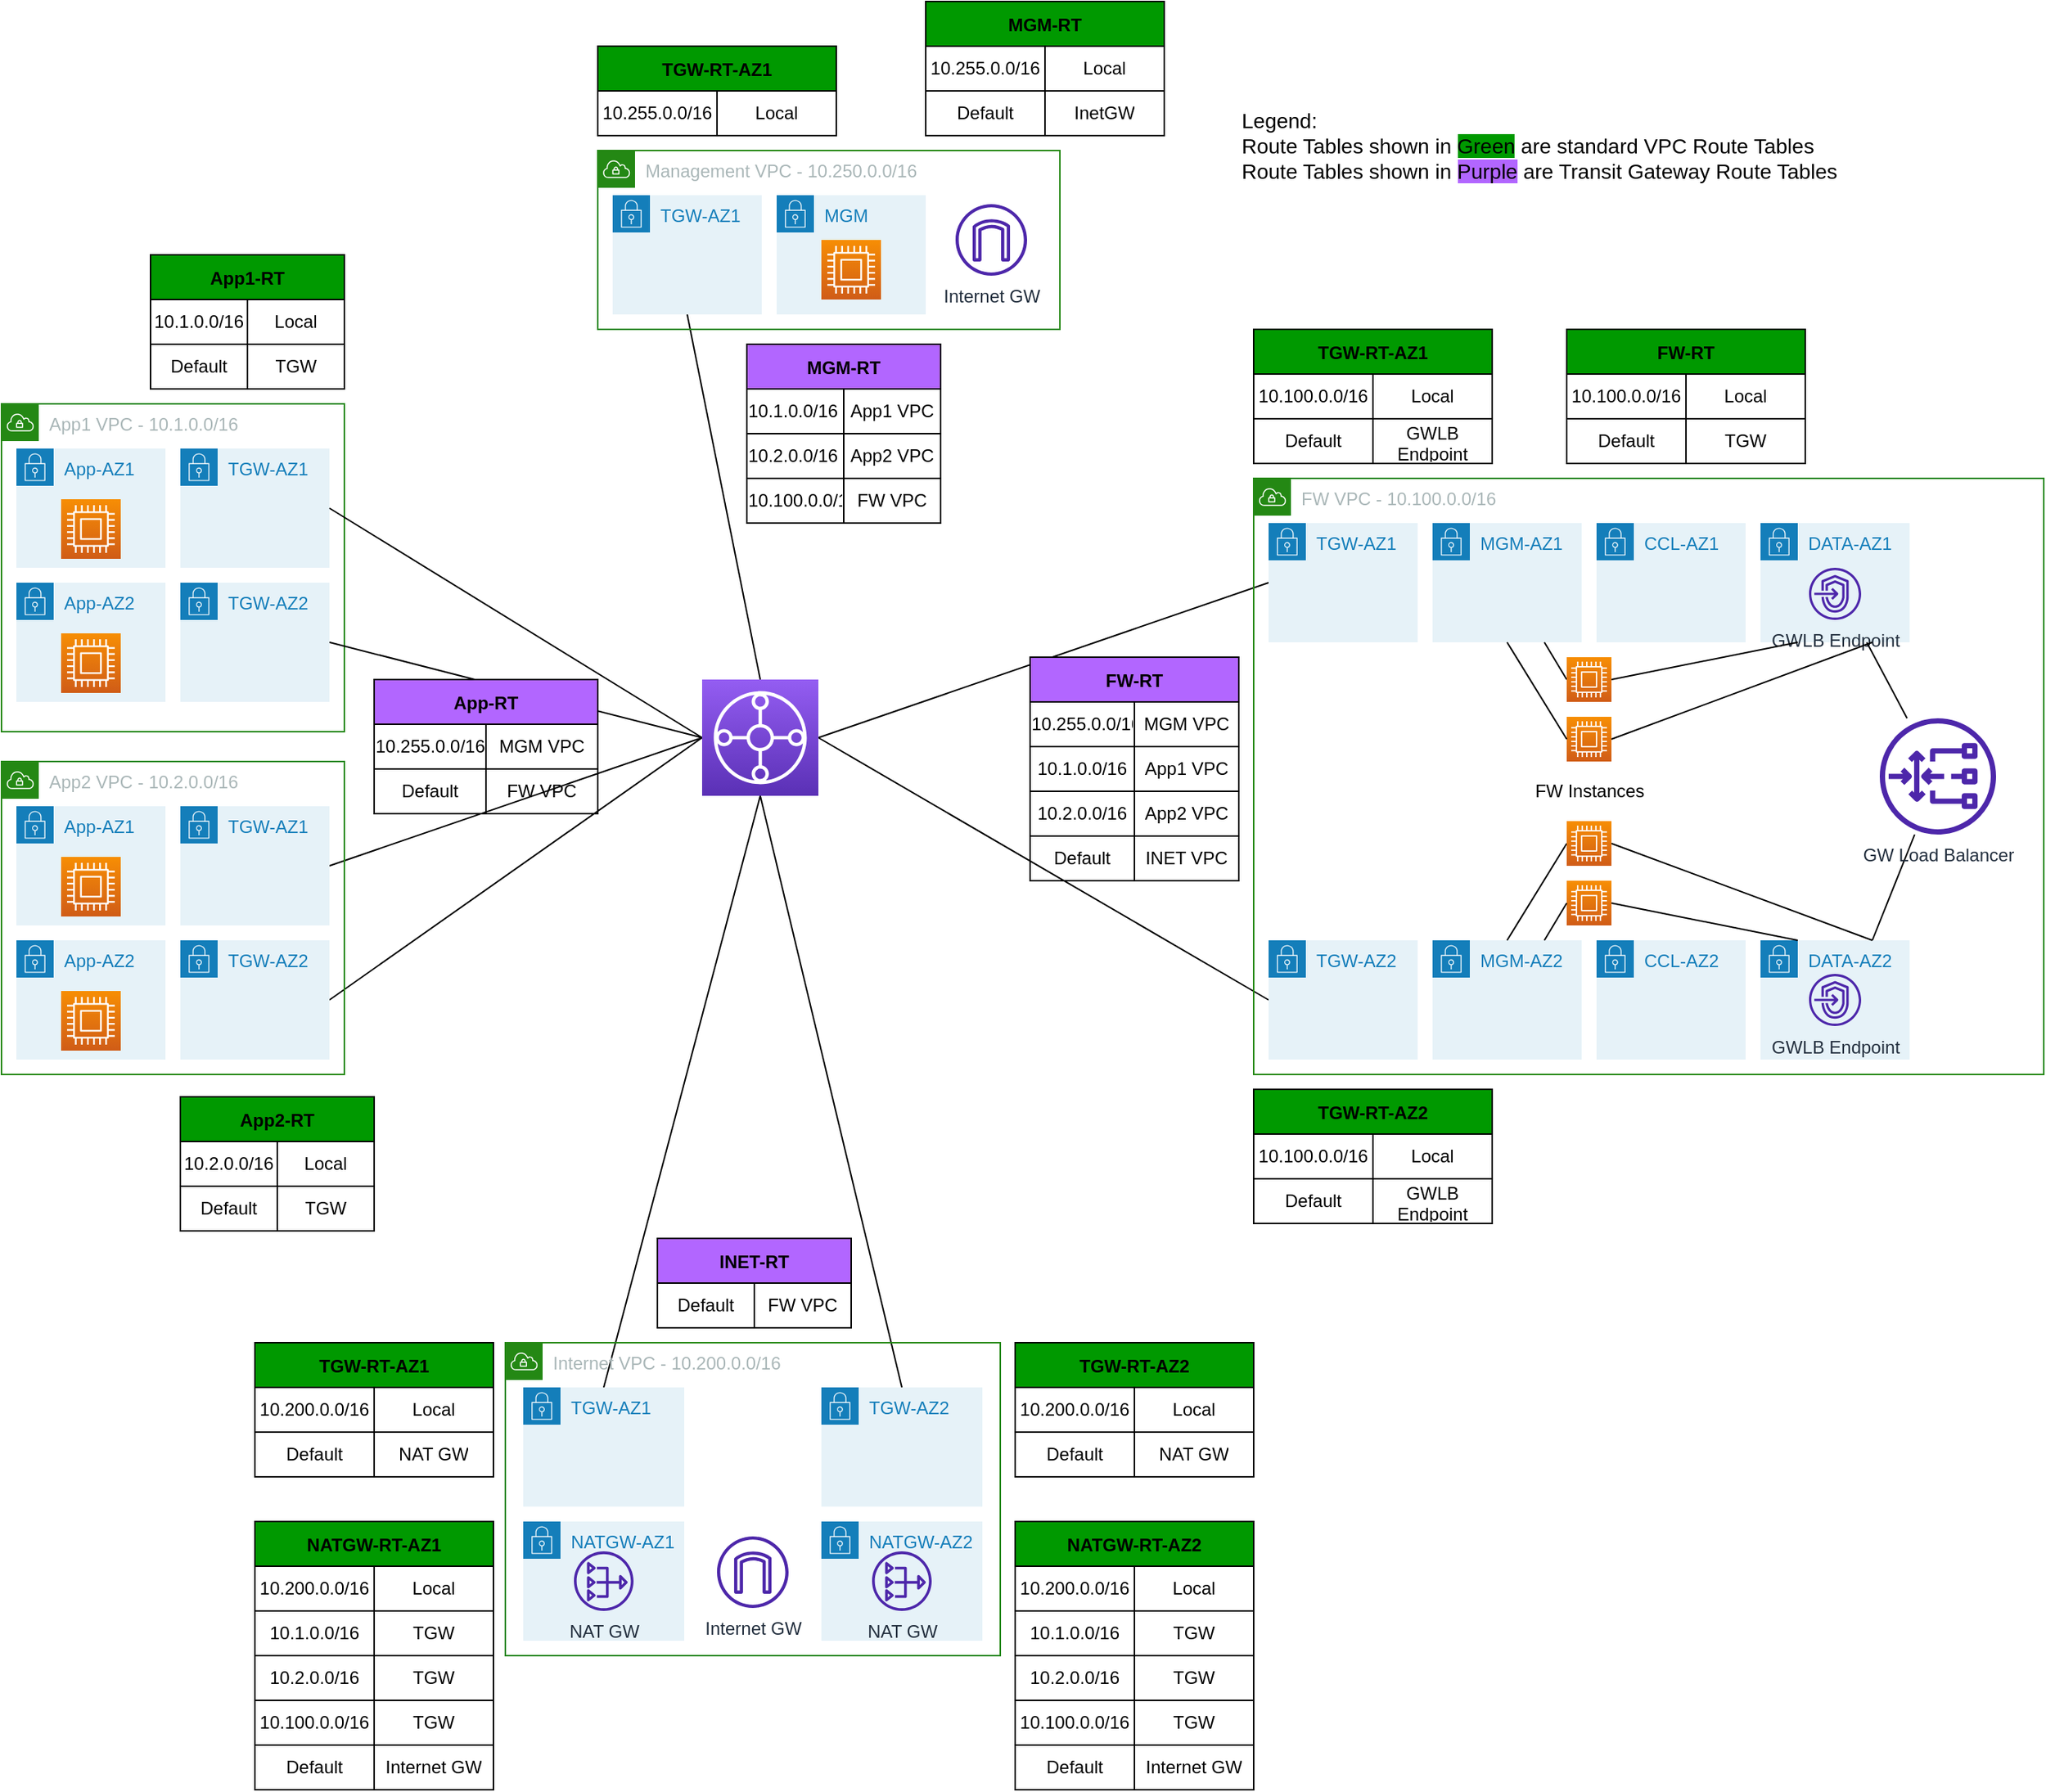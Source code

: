 <mxfile version="20.8.16" type="device" pages="3"><diagram id="7vquLfRYaaJaw4fR0igW" name="Full Diagram"><mxGraphModel dx="1114" dy="2042" grid="1" gridSize="10" guides="1" tooltips="1" connect="1" arrows="1" fold="1" page="1" pageScale="1" pageWidth="850" pageHeight="1100" math="0" shadow="0"><root><mxCell id="0"/><mxCell id="1" parent="0"/><mxCell id="a4xHQVpWKcRNMa8eyTlV-1" value="App1 VPC - 10.1.0.0/16" style="points=[[0,0],[0.25,0],[0.5,0],[0.75,0],[1,0],[1,0.25],[1,0.5],[1,0.75],[1,1],[0.75,1],[0.5,1],[0.25,1],[0,1],[0,0.75],[0,0.5],[0,0.25]];outlineConnect=0;gradientColor=none;html=1;whiteSpace=wrap;fontSize=12;fontStyle=0;container=1;pointerEvents=0;collapsible=0;recursiveResize=0;shape=mxgraph.aws4.group;grIcon=mxgraph.aws4.group_vpc;strokeColor=#248814;fillColor=none;verticalAlign=top;align=left;spacingLeft=30;fontColor=#AAB7B8;dashed=0;" parent="1" vertex="1"><mxGeometry x="90" y="40" width="230" height="220" as="geometry"/></mxCell><mxCell id="a4xHQVpWKcRNMa8eyTlV-2" value="App-AZ1" style="points=[[0,0],[0.25,0],[0.5,0],[0.75,0],[1,0],[1,0.25],[1,0.5],[1,0.75],[1,1],[0.75,1],[0.5,1],[0.25,1],[0,1],[0,0.75],[0,0.5],[0,0.25]];outlineConnect=0;gradientColor=none;html=1;whiteSpace=wrap;fontSize=12;fontStyle=0;container=1;pointerEvents=0;collapsible=0;recursiveResize=0;shape=mxgraph.aws4.group;grIcon=mxgraph.aws4.group_security_group;grStroke=0;strokeColor=#147EBA;fillColor=#E6F2F8;verticalAlign=top;align=left;spacingLeft=30;fontColor=#147EBA;dashed=0;" parent="a4xHQVpWKcRNMa8eyTlV-1" vertex="1"><mxGeometry x="10" y="30" width="100" height="80" as="geometry"/></mxCell><mxCell id="a4xHQVpWKcRNMa8eyTlV-4" value="" style="sketch=0;points=[[0,0,0],[0.25,0,0],[0.5,0,0],[0.75,0,0],[1,0,0],[0,1,0],[0.25,1,0],[0.5,1,0],[0.75,1,0],[1,1,0],[0,0.25,0],[0,0.5,0],[0,0.75,0],[1,0.25,0],[1,0.5,0],[1,0.75,0]];outlineConnect=0;fontColor=#232F3E;gradientColor=#F78E04;gradientDirection=north;fillColor=#D05C17;strokeColor=#ffffff;dashed=0;verticalLabelPosition=bottom;verticalAlign=top;align=center;html=1;fontSize=12;fontStyle=0;aspect=fixed;shape=mxgraph.aws4.resourceIcon;resIcon=mxgraph.aws4.compute;" parent="a4xHQVpWKcRNMa8eyTlV-2" vertex="1"><mxGeometry x="30" y="34" width="40" height="40" as="geometry"/></mxCell><mxCell id="a4xHQVpWKcRNMa8eyTlV-6" value="App-AZ2" style="points=[[0,0],[0.25,0],[0.5,0],[0.75,0],[1,0],[1,0.25],[1,0.5],[1,0.75],[1,1],[0.75,1],[0.5,1],[0.25,1],[0,1],[0,0.75],[0,0.5],[0,0.25]];outlineConnect=0;gradientColor=none;html=1;whiteSpace=wrap;fontSize=12;fontStyle=0;container=1;pointerEvents=0;collapsible=0;recursiveResize=0;shape=mxgraph.aws4.group;grIcon=mxgraph.aws4.group_security_group;grStroke=0;strokeColor=#147EBA;fillColor=#E6F2F8;verticalAlign=top;align=left;spacingLeft=30;fontColor=#147EBA;dashed=0;" parent="a4xHQVpWKcRNMa8eyTlV-1" vertex="1"><mxGeometry x="10" y="120" width="100" height="80" as="geometry"/></mxCell><mxCell id="a4xHQVpWKcRNMa8eyTlV-7" value="" style="sketch=0;points=[[0,0,0],[0.25,0,0],[0.5,0,0],[0.75,0,0],[1,0,0],[0,1,0],[0.25,1,0],[0.5,1,0],[0.75,1,0],[1,1,0],[0,0.25,0],[0,0.5,0],[0,0.75,0],[1,0.25,0],[1,0.5,0],[1,0.75,0]];outlineConnect=0;fontColor=#232F3E;gradientColor=#F78E04;gradientDirection=north;fillColor=#D05C17;strokeColor=#ffffff;dashed=0;verticalLabelPosition=bottom;verticalAlign=top;align=center;html=1;fontSize=12;fontStyle=0;aspect=fixed;shape=mxgraph.aws4.resourceIcon;resIcon=mxgraph.aws4.compute;" parent="a4xHQVpWKcRNMa8eyTlV-6" vertex="1"><mxGeometry x="30" y="34" width="40" height="40" as="geometry"/></mxCell><mxCell id="a4xHQVpWKcRNMa8eyTlV-11" value="TGW-AZ1" style="points=[[0,0],[0.25,0],[0.5,0],[0.75,0],[1,0],[1,0.25],[1,0.5],[1,0.75],[1,1],[0.75,1],[0.5,1],[0.25,1],[0,1],[0,0.75],[0,0.5],[0,0.25]];outlineConnect=0;gradientColor=none;html=1;whiteSpace=wrap;fontSize=12;fontStyle=0;container=1;pointerEvents=0;collapsible=0;recursiveResize=0;shape=mxgraph.aws4.group;grIcon=mxgraph.aws4.group_security_group;grStroke=0;strokeColor=#147EBA;fillColor=#E6F2F8;verticalAlign=top;align=left;spacingLeft=30;fontColor=#147EBA;dashed=0;" parent="a4xHQVpWKcRNMa8eyTlV-1" vertex="1"><mxGeometry x="120" y="30" width="100" height="80" as="geometry"/></mxCell><mxCell id="a4xHQVpWKcRNMa8eyTlV-12" value="TGW-AZ2" style="points=[[0,0],[0.25,0],[0.5,0],[0.75,0],[1,0],[1,0.25],[1,0.5],[1,0.75],[1,1],[0.75,1],[0.5,1],[0.25,1],[0,1],[0,0.75],[0,0.5],[0,0.25]];outlineConnect=0;gradientColor=none;html=1;whiteSpace=wrap;fontSize=12;fontStyle=0;container=1;pointerEvents=0;collapsible=0;recursiveResize=0;shape=mxgraph.aws4.group;grIcon=mxgraph.aws4.group_security_group;grStroke=0;strokeColor=#147EBA;fillColor=#E6F2F8;verticalAlign=top;align=left;spacingLeft=30;fontColor=#147EBA;dashed=0;" parent="a4xHQVpWKcRNMa8eyTlV-1" vertex="1"><mxGeometry x="120" y="120" width="100" height="80" as="geometry"/></mxCell><mxCell id="a4xHQVpWKcRNMa8eyTlV-19" style="edgeStyle=none;rounded=0;orthogonalLoop=1;jettySize=auto;html=1;exitX=0;exitY=0.5;exitDx=0;exitDy=0;exitPerimeter=0;entryX=1;entryY=0.5;entryDx=0;entryDy=0;endArrow=none;endFill=0;" parent="1" source="a4xHQVpWKcRNMa8eyTlV-14" target="a4xHQVpWKcRNMa8eyTlV-11" edge="1"><mxGeometry relative="1" as="geometry"/></mxCell><mxCell id="a4xHQVpWKcRNMa8eyTlV-20" style="edgeStyle=none;rounded=0;orthogonalLoop=1;jettySize=auto;html=1;exitX=0;exitY=0.5;exitDx=0;exitDy=0;exitPerimeter=0;entryX=1;entryY=0.5;entryDx=0;entryDy=0;endArrow=none;endFill=0;" parent="1" source="a4xHQVpWKcRNMa8eyTlV-14" target="a4xHQVpWKcRNMa8eyTlV-12" edge="1"><mxGeometry relative="1" as="geometry"/></mxCell><mxCell id="a4xHQVpWKcRNMa8eyTlV-71" style="edgeStyle=none;rounded=0;orthogonalLoop=1;jettySize=auto;html=1;exitX=0;exitY=0.5;exitDx=0;exitDy=0;exitPerimeter=0;entryX=1;entryY=0.5;entryDx=0;entryDy=0;endArrow=none;endFill=0;" parent="1" source="a4xHQVpWKcRNMa8eyTlV-14" target="a4xHQVpWKcRNMa8eyTlV-57" edge="1"><mxGeometry relative="1" as="geometry"/></mxCell><mxCell id="a4xHQVpWKcRNMa8eyTlV-72" style="edgeStyle=none;rounded=0;orthogonalLoop=1;jettySize=auto;html=1;exitX=0;exitY=0.5;exitDx=0;exitDy=0;exitPerimeter=0;entryX=1;entryY=0.5;entryDx=0;entryDy=0;endArrow=none;endFill=0;" parent="1" source="a4xHQVpWKcRNMa8eyTlV-14" target="a4xHQVpWKcRNMa8eyTlV-58" edge="1"><mxGeometry relative="1" as="geometry"/></mxCell><mxCell id="a4xHQVpWKcRNMa8eyTlV-81" style="edgeStyle=none;rounded=0;orthogonalLoop=1;jettySize=auto;html=1;exitX=1;exitY=0.5;exitDx=0;exitDy=0;exitPerimeter=0;entryX=0;entryY=0.5;entryDx=0;entryDy=0;endArrow=none;endFill=0;" parent="1" source="a4xHQVpWKcRNMa8eyTlV-14" target="a4xHQVpWKcRNMa8eyTlV-79" edge="1"><mxGeometry relative="1" as="geometry"/></mxCell><mxCell id="a4xHQVpWKcRNMa8eyTlV-82" style="edgeStyle=none;rounded=0;orthogonalLoop=1;jettySize=auto;html=1;exitX=1;exitY=0.5;exitDx=0;exitDy=0;exitPerimeter=0;entryX=0;entryY=0.5;entryDx=0;entryDy=0;endArrow=none;endFill=0;" parent="1" source="a4xHQVpWKcRNMa8eyTlV-14" target="a4xHQVpWKcRNMa8eyTlV-80" edge="1"><mxGeometry relative="1" as="geometry"/></mxCell><mxCell id="a4xHQVpWKcRNMa8eyTlV-152" style="edgeStyle=none;rounded=0;orthogonalLoop=1;jettySize=auto;html=1;exitX=0.5;exitY=1;exitDx=0;exitDy=0;exitPerimeter=0;entryX=0.5;entryY=0;entryDx=0;entryDy=0;endArrow=none;endFill=0;" parent="1" source="a4xHQVpWKcRNMa8eyTlV-14" target="a4xHQVpWKcRNMa8eyTlV-150" edge="1"><mxGeometry relative="1" as="geometry"/></mxCell><mxCell id="a4xHQVpWKcRNMa8eyTlV-153" style="edgeStyle=none;rounded=0;orthogonalLoop=1;jettySize=auto;html=1;exitX=0.5;exitY=1;exitDx=0;exitDy=0;exitPerimeter=0;entryX=0.5;entryY=0;entryDx=0;entryDy=0;endArrow=none;endFill=0;" parent="1" source="a4xHQVpWKcRNMa8eyTlV-14" target="a4xHQVpWKcRNMa8eyTlV-151" edge="1"><mxGeometry relative="1" as="geometry"/></mxCell><mxCell id="g_dH4fYNUnpjDI-T1i9K-118" style="edgeStyle=none;rounded=0;orthogonalLoop=1;jettySize=auto;html=1;exitX=0.5;exitY=0;exitDx=0;exitDy=0;exitPerimeter=0;entryX=0.5;entryY=1;entryDx=0;entryDy=0;endArrow=none;endFill=0;" parent="1" source="a4xHQVpWKcRNMa8eyTlV-14" target="g_dH4fYNUnpjDI-T1i9K-76" edge="1"><mxGeometry relative="1" as="geometry"/></mxCell><mxCell id="a4xHQVpWKcRNMa8eyTlV-14" value="" style="sketch=0;points=[[0,0,0],[0.25,0,0],[0.5,0,0],[0.75,0,0],[1,0,0],[0,1,0],[0.25,1,0],[0.5,1,0],[0.75,1,0],[1,1,0],[0,0.25,0],[0,0.5,0],[0,0.75,0],[1,0.25,0],[1,0.5,0],[1,0.75,0]];outlineConnect=0;fontColor=#232F3E;gradientColor=#945DF2;gradientDirection=north;fillColor=#5A30B5;strokeColor=#ffffff;dashed=0;verticalLabelPosition=bottom;verticalAlign=top;align=center;html=1;fontSize=12;fontStyle=0;aspect=fixed;shape=mxgraph.aws4.resourceIcon;resIcon=mxgraph.aws4.transit_gateway;" parent="1" vertex="1"><mxGeometry x="560" y="225" width="78" height="78" as="geometry"/></mxCell><mxCell id="a4xHQVpWKcRNMa8eyTlV-23" value="App1-RT" style="shape=table;startSize=30;container=1;collapsible=0;childLayout=tableLayout;fontStyle=1;align=center;fillColor=#009900;" parent="1" vertex="1"><mxGeometry x="190" y="-60" width="130" height="90" as="geometry"/></mxCell><mxCell id="a4xHQVpWKcRNMa8eyTlV-24" value="" style="shape=tableRow;horizontal=0;startSize=0;swimlaneHead=0;swimlaneBody=0;top=0;left=0;bottom=0;right=0;collapsible=0;dropTarget=0;fillColor=none;points=[[0,0.5],[1,0.5]];portConstraint=eastwest;" parent="a4xHQVpWKcRNMa8eyTlV-23" vertex="1"><mxGeometry y="30" width="130" height="30" as="geometry"/></mxCell><mxCell id="a4xHQVpWKcRNMa8eyTlV-25" value="10.1.0.0/16" style="shape=partialRectangle;html=1;whiteSpace=wrap;connectable=0;fillColor=none;top=0;left=0;bottom=0;right=0;overflow=hidden;" parent="a4xHQVpWKcRNMa8eyTlV-24" vertex="1"><mxGeometry width="65" height="30" as="geometry"><mxRectangle width="65" height="30" as="alternateBounds"/></mxGeometry></mxCell><mxCell id="a4xHQVpWKcRNMa8eyTlV-26" value="Local&lt;br&gt;" style="shape=partialRectangle;html=1;whiteSpace=wrap;connectable=0;fillColor=none;top=0;left=0;bottom=0;right=0;overflow=hidden;" parent="a4xHQVpWKcRNMa8eyTlV-24" vertex="1"><mxGeometry x="65" width="65" height="30" as="geometry"><mxRectangle width="65" height="30" as="alternateBounds"/></mxGeometry></mxCell><mxCell id="a4xHQVpWKcRNMa8eyTlV-28" value="" style="shape=tableRow;horizontal=0;startSize=0;swimlaneHead=0;swimlaneBody=0;top=0;left=0;bottom=0;right=0;collapsible=0;dropTarget=0;fillColor=none;points=[[0,0.5],[1,0.5]];portConstraint=eastwest;" parent="a4xHQVpWKcRNMa8eyTlV-23" vertex="1"><mxGeometry y="60" width="130" height="30" as="geometry"/></mxCell><mxCell id="a4xHQVpWKcRNMa8eyTlV-29" value="Default" style="shape=partialRectangle;html=1;whiteSpace=wrap;connectable=0;fillColor=none;top=0;left=0;bottom=0;right=0;overflow=hidden;" parent="a4xHQVpWKcRNMa8eyTlV-28" vertex="1"><mxGeometry width="65" height="30" as="geometry"><mxRectangle width="65" height="30" as="alternateBounds"/></mxGeometry></mxCell><mxCell id="a4xHQVpWKcRNMa8eyTlV-30" value="TGW" style="shape=partialRectangle;html=1;whiteSpace=wrap;connectable=0;fillColor=none;top=0;left=0;bottom=0;right=0;overflow=hidden;" parent="a4xHQVpWKcRNMa8eyTlV-28" vertex="1"><mxGeometry x="65" width="65" height="30" as="geometry"><mxRectangle width="65" height="30" as="alternateBounds"/></mxGeometry></mxCell><mxCell id="a4xHQVpWKcRNMa8eyTlV-46" value="App-RT" style="shape=table;startSize=30;container=1;collapsible=0;childLayout=tableLayout;fontStyle=1;align=center;fillColor=#B266FF;" parent="1" vertex="1"><mxGeometry x="340" y="225" width="150" height="90" as="geometry"/></mxCell><mxCell id="g_dH4fYNUnpjDI-T1i9K-65" style="shape=tableRow;horizontal=0;startSize=0;swimlaneHead=0;swimlaneBody=0;top=0;left=0;bottom=0;right=0;collapsible=0;dropTarget=0;fillColor=none;points=[[0,0.5],[1,0.5]];portConstraint=eastwest;" parent="a4xHQVpWKcRNMa8eyTlV-46" vertex="1"><mxGeometry y="30" width="150" height="30" as="geometry"/></mxCell><mxCell id="g_dH4fYNUnpjDI-T1i9K-66" value="10.255.0.0/16&lt;span style=&quot;white-space: pre;&quot;&gt;&#9;&lt;/span&gt;" style="shape=partialRectangle;html=1;whiteSpace=wrap;connectable=0;fillColor=none;top=0;left=0;bottom=0;right=0;overflow=hidden;" parent="g_dH4fYNUnpjDI-T1i9K-65" vertex="1"><mxGeometry width="75" height="30" as="geometry"><mxRectangle width="75" height="30" as="alternateBounds"/></mxGeometry></mxCell><mxCell id="g_dH4fYNUnpjDI-T1i9K-67" value="MGM VPC" style="shape=partialRectangle;html=1;whiteSpace=wrap;connectable=0;fillColor=none;top=0;left=0;bottom=0;right=0;overflow=hidden;" parent="g_dH4fYNUnpjDI-T1i9K-65" vertex="1"><mxGeometry x="75" width="75" height="30" as="geometry"><mxRectangle width="75" height="30" as="alternateBounds"/></mxGeometry></mxCell><mxCell id="a4xHQVpWKcRNMa8eyTlV-47" value="" style="shape=tableRow;horizontal=0;startSize=0;swimlaneHead=0;swimlaneBody=0;top=0;left=0;bottom=0;right=0;collapsible=0;dropTarget=0;fillColor=none;points=[[0,0.5],[1,0.5]];portConstraint=eastwest;" parent="a4xHQVpWKcRNMa8eyTlV-46" vertex="1"><mxGeometry y="60" width="150" height="30" as="geometry"/></mxCell><mxCell id="a4xHQVpWKcRNMa8eyTlV-48" value="Default" style="shape=partialRectangle;html=1;whiteSpace=wrap;connectable=0;fillColor=none;top=0;left=0;bottom=0;right=0;overflow=hidden;" parent="a4xHQVpWKcRNMa8eyTlV-47" vertex="1"><mxGeometry width="75" height="30" as="geometry"><mxRectangle width="75" height="30" as="alternateBounds"/></mxGeometry></mxCell><mxCell id="a4xHQVpWKcRNMa8eyTlV-49" value="FW VPC" style="shape=partialRectangle;html=1;whiteSpace=wrap;connectable=0;fillColor=none;top=0;left=0;bottom=0;right=0;overflow=hidden;" parent="a4xHQVpWKcRNMa8eyTlV-47" vertex="1"><mxGeometry x="75" width="75" height="30" as="geometry"><mxRectangle width="75" height="30" as="alternateBounds"/></mxGeometry></mxCell><mxCell id="a4xHQVpWKcRNMa8eyTlV-50" value="App2 VPC - 10.2.0.0/16" style="points=[[0,0],[0.25,0],[0.5,0],[0.75,0],[1,0],[1,0.25],[1,0.5],[1,0.75],[1,1],[0.75,1],[0.5,1],[0.25,1],[0,1],[0,0.75],[0,0.5],[0,0.25]];outlineConnect=0;gradientColor=none;html=1;whiteSpace=wrap;fontSize=12;fontStyle=0;container=1;pointerEvents=0;collapsible=0;recursiveResize=0;shape=mxgraph.aws4.group;grIcon=mxgraph.aws4.group_vpc;strokeColor=#248814;fillColor=none;verticalAlign=top;align=left;spacingLeft=30;fontColor=#AAB7B8;dashed=0;" parent="1" vertex="1"><mxGeometry x="90" y="280" width="230" height="210" as="geometry"/></mxCell><mxCell id="a4xHQVpWKcRNMa8eyTlV-51" value="App-AZ1" style="points=[[0,0],[0.25,0],[0.5,0],[0.75,0],[1,0],[1,0.25],[1,0.5],[1,0.75],[1,1],[0.75,1],[0.5,1],[0.25,1],[0,1],[0,0.75],[0,0.5],[0,0.25]];outlineConnect=0;gradientColor=none;html=1;whiteSpace=wrap;fontSize=12;fontStyle=0;container=1;pointerEvents=0;collapsible=0;recursiveResize=0;shape=mxgraph.aws4.group;grIcon=mxgraph.aws4.group_security_group;grStroke=0;strokeColor=#147EBA;fillColor=#E6F2F8;verticalAlign=top;align=left;spacingLeft=30;fontColor=#147EBA;dashed=0;" parent="a4xHQVpWKcRNMa8eyTlV-50" vertex="1"><mxGeometry x="10" y="30" width="100" height="80" as="geometry"/></mxCell><mxCell id="a4xHQVpWKcRNMa8eyTlV-52" value="" style="sketch=0;points=[[0,0,0],[0.25,0,0],[0.5,0,0],[0.75,0,0],[1,0,0],[0,1,0],[0.25,1,0],[0.5,1,0],[0.75,1,0],[1,1,0],[0,0.25,0],[0,0.5,0],[0,0.75,0],[1,0.25,0],[1,0.5,0],[1,0.75,0]];outlineConnect=0;fontColor=#232F3E;gradientColor=#F78E04;gradientDirection=north;fillColor=#D05C17;strokeColor=#ffffff;dashed=0;verticalLabelPosition=bottom;verticalAlign=top;align=center;html=1;fontSize=12;fontStyle=0;aspect=fixed;shape=mxgraph.aws4.resourceIcon;resIcon=mxgraph.aws4.compute;" parent="a4xHQVpWKcRNMa8eyTlV-51" vertex="1"><mxGeometry x="30" y="34" width="40" height="40" as="geometry"/></mxCell><mxCell id="a4xHQVpWKcRNMa8eyTlV-53" value="App-AZ2" style="points=[[0,0],[0.25,0],[0.5,0],[0.75,0],[1,0],[1,0.25],[1,0.5],[1,0.75],[1,1],[0.75,1],[0.5,1],[0.25,1],[0,1],[0,0.75],[0,0.5],[0,0.25]];outlineConnect=0;gradientColor=none;html=1;whiteSpace=wrap;fontSize=12;fontStyle=0;container=1;pointerEvents=0;collapsible=0;recursiveResize=0;shape=mxgraph.aws4.group;grIcon=mxgraph.aws4.group_security_group;grStroke=0;strokeColor=#147EBA;fillColor=#E6F2F8;verticalAlign=top;align=left;spacingLeft=30;fontColor=#147EBA;dashed=0;" parent="a4xHQVpWKcRNMa8eyTlV-50" vertex="1"><mxGeometry x="10" y="120" width="100" height="80" as="geometry"/></mxCell><mxCell id="a4xHQVpWKcRNMa8eyTlV-54" value="" style="sketch=0;points=[[0,0,0],[0.25,0,0],[0.5,0,0],[0.75,0,0],[1,0,0],[0,1,0],[0.25,1,0],[0.5,1,0],[0.75,1,0],[1,1,0],[0,0.25,0],[0,0.5,0],[0,0.75,0],[1,0.25,0],[1,0.5,0],[1,0.75,0]];outlineConnect=0;fontColor=#232F3E;gradientColor=#F78E04;gradientDirection=north;fillColor=#D05C17;strokeColor=#ffffff;dashed=0;verticalLabelPosition=bottom;verticalAlign=top;align=center;html=1;fontSize=12;fontStyle=0;aspect=fixed;shape=mxgraph.aws4.resourceIcon;resIcon=mxgraph.aws4.compute;" parent="a4xHQVpWKcRNMa8eyTlV-53" vertex="1"><mxGeometry x="30" y="34" width="40" height="40" as="geometry"/></mxCell><mxCell id="a4xHQVpWKcRNMa8eyTlV-57" value="TGW-AZ1" style="points=[[0,0],[0.25,0],[0.5,0],[0.75,0],[1,0],[1,0.25],[1,0.5],[1,0.75],[1,1],[0.75,1],[0.5,1],[0.25,1],[0,1],[0,0.75],[0,0.5],[0,0.25]];outlineConnect=0;gradientColor=none;html=1;whiteSpace=wrap;fontSize=12;fontStyle=0;container=1;pointerEvents=0;collapsible=0;recursiveResize=0;shape=mxgraph.aws4.group;grIcon=mxgraph.aws4.group_security_group;grStroke=0;strokeColor=#147EBA;fillColor=#E6F2F8;verticalAlign=top;align=left;spacingLeft=30;fontColor=#147EBA;dashed=0;" parent="a4xHQVpWKcRNMa8eyTlV-50" vertex="1"><mxGeometry x="120" y="30" width="100" height="80" as="geometry"/></mxCell><mxCell id="a4xHQVpWKcRNMa8eyTlV-58" value="TGW-AZ2" style="points=[[0,0],[0.25,0],[0.5,0],[0.75,0],[1,0],[1,0.25],[1,0.5],[1,0.75],[1,1],[0.75,1],[0.5,1],[0.25,1],[0,1],[0,0.75],[0,0.5],[0,0.25]];outlineConnect=0;gradientColor=none;html=1;whiteSpace=wrap;fontSize=12;fontStyle=0;container=1;pointerEvents=0;collapsible=0;recursiveResize=0;shape=mxgraph.aws4.group;grIcon=mxgraph.aws4.group_security_group;grStroke=0;strokeColor=#147EBA;fillColor=#E6F2F8;verticalAlign=top;align=left;spacingLeft=30;fontColor=#147EBA;dashed=0;" parent="a4xHQVpWKcRNMa8eyTlV-50" vertex="1"><mxGeometry x="120" y="120" width="100" height="80" as="geometry"/></mxCell><mxCell id="a4xHQVpWKcRNMa8eyTlV-60" value="App2-RT" style="shape=table;startSize=30;container=1;collapsible=0;childLayout=tableLayout;fontStyle=1;align=center;fillColor=#009900;" parent="1" vertex="1"><mxGeometry x="210" y="505" width="130" height="90" as="geometry"/></mxCell><mxCell id="a4xHQVpWKcRNMa8eyTlV-61" value="" style="shape=tableRow;horizontal=0;startSize=0;swimlaneHead=0;swimlaneBody=0;top=0;left=0;bottom=0;right=0;collapsible=0;dropTarget=0;fillColor=none;points=[[0,0.5],[1,0.5]];portConstraint=eastwest;" parent="a4xHQVpWKcRNMa8eyTlV-60" vertex="1"><mxGeometry y="30" width="130" height="30" as="geometry"/></mxCell><mxCell id="a4xHQVpWKcRNMa8eyTlV-62" value="10.2.0.0/16" style="shape=partialRectangle;html=1;whiteSpace=wrap;connectable=0;fillColor=none;top=0;left=0;bottom=0;right=0;overflow=hidden;" parent="a4xHQVpWKcRNMa8eyTlV-61" vertex="1"><mxGeometry width="65" height="30" as="geometry"><mxRectangle width="65" height="30" as="alternateBounds"/></mxGeometry></mxCell><mxCell id="a4xHQVpWKcRNMa8eyTlV-63" value="Local&lt;br&gt;" style="shape=partialRectangle;html=1;whiteSpace=wrap;connectable=0;fillColor=none;top=0;left=0;bottom=0;right=0;overflow=hidden;" parent="a4xHQVpWKcRNMa8eyTlV-61" vertex="1"><mxGeometry x="65" width="65" height="30" as="geometry"><mxRectangle width="65" height="30" as="alternateBounds"/></mxGeometry></mxCell><mxCell id="a4xHQVpWKcRNMa8eyTlV-64" value="" style="shape=tableRow;horizontal=0;startSize=0;swimlaneHead=0;swimlaneBody=0;top=0;left=0;bottom=0;right=0;collapsible=0;dropTarget=0;fillColor=none;points=[[0,0.5],[1,0.5]];portConstraint=eastwest;" parent="a4xHQVpWKcRNMa8eyTlV-60" vertex="1"><mxGeometry y="60" width="130" height="30" as="geometry"/></mxCell><mxCell id="a4xHQVpWKcRNMa8eyTlV-65" value="Default" style="shape=partialRectangle;html=1;whiteSpace=wrap;connectable=0;fillColor=none;top=0;left=0;bottom=0;right=0;overflow=hidden;" parent="a4xHQVpWKcRNMa8eyTlV-64" vertex="1"><mxGeometry width="65" height="30" as="geometry"><mxRectangle width="65" height="30" as="alternateBounds"/></mxGeometry></mxCell><mxCell id="a4xHQVpWKcRNMa8eyTlV-66" value="TGW" style="shape=partialRectangle;html=1;whiteSpace=wrap;connectable=0;fillColor=none;top=0;left=0;bottom=0;right=0;overflow=hidden;" parent="a4xHQVpWKcRNMa8eyTlV-64" vertex="1"><mxGeometry x="65" width="65" height="30" as="geometry"><mxRectangle width="65" height="30" as="alternateBounds"/></mxGeometry></mxCell><mxCell id="a4xHQVpWKcRNMa8eyTlV-78" value="FW VPC - 10.100.0.0/16" style="points=[[0,0],[0.25,0],[0.5,0],[0.75,0],[1,0],[1,0.25],[1,0.5],[1,0.75],[1,1],[0.75,1],[0.5,1],[0.25,1],[0,1],[0,0.75],[0,0.5],[0,0.25]];outlineConnect=0;gradientColor=none;html=1;whiteSpace=wrap;fontSize=12;fontStyle=0;container=1;pointerEvents=0;collapsible=0;recursiveResize=0;shape=mxgraph.aws4.group;grIcon=mxgraph.aws4.group_vpc;strokeColor=#248814;fillColor=none;verticalAlign=top;align=left;spacingLeft=30;fontColor=#AAB7B8;dashed=0;" parent="1" vertex="1"><mxGeometry x="930" y="90" width="530" height="400" as="geometry"/></mxCell><mxCell id="a4xHQVpWKcRNMa8eyTlV-79" value="TGW-AZ1" style="points=[[0,0],[0.25,0],[0.5,0],[0.75,0],[1,0],[1,0.25],[1,0.5],[1,0.75],[1,1],[0.75,1],[0.5,1],[0.25,1],[0,1],[0,0.75],[0,0.5],[0,0.25]];outlineConnect=0;gradientColor=none;html=1;whiteSpace=wrap;fontSize=12;fontStyle=0;container=1;pointerEvents=0;collapsible=0;recursiveResize=0;shape=mxgraph.aws4.group;grIcon=mxgraph.aws4.group_security_group;grStroke=0;strokeColor=#147EBA;fillColor=#E6F2F8;verticalAlign=top;align=left;spacingLeft=30;fontColor=#147EBA;dashed=0;" parent="a4xHQVpWKcRNMa8eyTlV-78" vertex="1"><mxGeometry x="10" y="30" width="100" height="80" as="geometry"/></mxCell><mxCell id="a4xHQVpWKcRNMa8eyTlV-80" value="TGW-AZ2" style="points=[[0,0],[0.25,0],[0.5,0],[0.75,0],[1,0],[1,0.25],[1,0.5],[1,0.75],[1,1],[0.75,1],[0.5,1],[0.25,1],[0,1],[0,0.75],[0,0.5],[0,0.25]];outlineConnect=0;gradientColor=none;html=1;whiteSpace=wrap;fontSize=12;fontStyle=0;container=1;pointerEvents=0;collapsible=0;recursiveResize=0;shape=mxgraph.aws4.group;grIcon=mxgraph.aws4.group_security_group;grStroke=0;strokeColor=#147EBA;fillColor=#E6F2F8;verticalAlign=top;align=left;spacingLeft=30;fontColor=#147EBA;dashed=0;" parent="a4xHQVpWKcRNMa8eyTlV-78" vertex="1"><mxGeometry x="10" y="310" width="100" height="80" as="geometry"/></mxCell><mxCell id="a4xHQVpWKcRNMa8eyTlV-83" value="MGM-AZ1" style="points=[[0,0],[0.25,0],[0.5,0],[0.75,0],[1,0],[1,0.25],[1,0.5],[1,0.75],[1,1],[0.75,1],[0.5,1],[0.25,1],[0,1],[0,0.75],[0,0.5],[0,0.25]];outlineConnect=0;gradientColor=none;html=1;whiteSpace=wrap;fontSize=12;fontStyle=0;container=1;pointerEvents=0;collapsible=0;recursiveResize=0;shape=mxgraph.aws4.group;grIcon=mxgraph.aws4.group_security_group;grStroke=0;strokeColor=#147EBA;fillColor=#E6F2F8;verticalAlign=top;align=left;spacingLeft=30;fontColor=#147EBA;dashed=0;" parent="a4xHQVpWKcRNMa8eyTlV-78" vertex="1"><mxGeometry x="120" y="30" width="100" height="80" as="geometry"/></mxCell><mxCell id="a4xHQVpWKcRNMa8eyTlV-84" value="DATA-AZ1" style="points=[[0,0],[0.25,0],[0.5,0],[0.75,0],[1,0],[1,0.25],[1,0.5],[1,0.75],[1,1],[0.75,1],[0.5,1],[0.25,1],[0,1],[0,0.75],[0,0.5],[0,0.25]];outlineConnect=0;gradientColor=none;html=1;whiteSpace=wrap;fontSize=12;fontStyle=0;container=1;pointerEvents=0;collapsible=0;recursiveResize=0;shape=mxgraph.aws4.group;grIcon=mxgraph.aws4.group_security_group;grStroke=0;strokeColor=#147EBA;fillColor=#E6F2F8;verticalAlign=top;align=left;spacingLeft=30;fontColor=#147EBA;dashed=0;" parent="a4xHQVpWKcRNMa8eyTlV-78" vertex="1"><mxGeometry x="340" y="30" width="100" height="80" as="geometry"/></mxCell><mxCell id="g_dH4fYNUnpjDI-T1i9K-9" value="GWLB Endpoint" style="sketch=0;outlineConnect=0;fontColor=#232F3E;gradientColor=none;fillColor=#4D27AA;strokeColor=none;dashed=0;verticalLabelPosition=bottom;verticalAlign=top;align=center;html=1;fontSize=12;fontStyle=0;aspect=fixed;pointerEvents=1;shape=mxgraph.aws4.endpoints;" parent="a4xHQVpWKcRNMa8eyTlV-84" vertex="1"><mxGeometry x="32.5" y="30" width="35" height="35" as="geometry"/></mxCell><mxCell id="a4xHQVpWKcRNMa8eyTlV-85" value="MGM-AZ2" style="points=[[0,0],[0.25,0],[0.5,0],[0.75,0],[1,0],[1,0.25],[1,0.5],[1,0.75],[1,1],[0.75,1],[0.5,1],[0.25,1],[0,1],[0,0.75],[0,0.5],[0,0.25]];outlineConnect=0;gradientColor=none;html=1;whiteSpace=wrap;fontSize=12;fontStyle=0;container=1;pointerEvents=0;collapsible=0;recursiveResize=0;shape=mxgraph.aws4.group;grIcon=mxgraph.aws4.group_security_group;grStroke=0;strokeColor=#147EBA;fillColor=#E6F2F8;verticalAlign=top;align=left;spacingLeft=30;fontColor=#147EBA;dashed=0;" parent="a4xHQVpWKcRNMa8eyTlV-78" vertex="1"><mxGeometry x="120" y="310" width="100" height="80" as="geometry"/></mxCell><mxCell id="a4xHQVpWKcRNMa8eyTlV-86" value="DATA-AZ2" style="points=[[0,0],[0.25,0],[0.5,0],[0.75,0],[1,0],[1,0.25],[1,0.5],[1,0.75],[1,1],[0.75,1],[0.5,1],[0.25,1],[0,1],[0,0.75],[0,0.5],[0,0.25]];outlineConnect=0;gradientColor=none;html=1;whiteSpace=wrap;fontSize=12;fontStyle=0;container=1;pointerEvents=0;collapsible=0;recursiveResize=0;shape=mxgraph.aws4.group;grIcon=mxgraph.aws4.group_security_group;grStroke=0;strokeColor=#147EBA;fillColor=#E6F2F8;verticalAlign=top;align=left;spacingLeft=30;fontColor=#147EBA;dashed=0;" parent="a4xHQVpWKcRNMa8eyTlV-78" vertex="1"><mxGeometry x="340" y="310" width="100" height="80" as="geometry"/></mxCell><mxCell id="lKRGE97ZH-Ux7LXxgJe1-6" value="GWLB Endpoint" style="sketch=0;outlineConnect=0;fontColor=#232F3E;gradientColor=none;fillColor=#4D27AA;strokeColor=none;dashed=0;verticalLabelPosition=bottom;verticalAlign=top;align=center;html=1;fontSize=12;fontStyle=0;aspect=fixed;pointerEvents=1;shape=mxgraph.aws4.endpoints;" parent="a4xHQVpWKcRNMa8eyTlV-86" vertex="1"><mxGeometry x="32.5" y="22.5" width="35" height="35" as="geometry"/></mxCell><mxCell id="a4xHQVpWKcRNMa8eyTlV-90" style="edgeStyle=none;rounded=0;orthogonalLoop=1;jettySize=auto;html=1;exitX=0;exitY=0.5;exitDx=0;exitDy=0;exitPerimeter=0;entryX=0.75;entryY=1;entryDx=0;entryDy=0;endArrow=none;endFill=0;" parent="a4xHQVpWKcRNMa8eyTlV-78" source="a4xHQVpWKcRNMa8eyTlV-88" target="a4xHQVpWKcRNMa8eyTlV-83" edge="1"><mxGeometry relative="1" as="geometry"/></mxCell><mxCell id="a4xHQVpWKcRNMa8eyTlV-91" style="edgeStyle=none;rounded=0;orthogonalLoop=1;jettySize=auto;html=1;exitX=1;exitY=0.5;exitDx=0;exitDy=0;exitPerimeter=0;entryX=0.25;entryY=1;entryDx=0;entryDy=0;endArrow=none;endFill=0;" parent="a4xHQVpWKcRNMa8eyTlV-78" source="a4xHQVpWKcRNMa8eyTlV-88" target="a4xHQVpWKcRNMa8eyTlV-84" edge="1"><mxGeometry relative="1" as="geometry"><mxPoint x="350" y="135" as="sourcePoint"/></mxGeometry></mxCell><mxCell id="a4xHQVpWKcRNMa8eyTlV-88" value="" style="sketch=0;points=[[0,0,0],[0.25,0,0],[0.5,0,0],[0.75,0,0],[1,0,0],[0,1,0],[0.25,1,0],[0.5,1,0],[0.75,1,0],[1,1,0],[0,0.25,0],[0,0.5,0],[0,0.75,0],[1,0.25,0],[1,0.5,0],[1,0.75,0]];outlineConnect=0;fontColor=#232F3E;gradientColor=#F78E04;gradientDirection=north;fillColor=#D05C17;strokeColor=#ffffff;dashed=0;verticalLabelPosition=bottom;verticalAlign=top;align=center;html=1;fontSize=12;fontStyle=0;aspect=fixed;shape=mxgraph.aws4.resourceIcon;resIcon=mxgraph.aws4.compute;" parent="a4xHQVpWKcRNMa8eyTlV-78" vertex="1"><mxGeometry x="210" y="120" width="30" height="30" as="geometry"/></mxCell><mxCell id="a4xHQVpWKcRNMa8eyTlV-89" value="" style="sketch=0;points=[[0,0,0],[0.25,0,0],[0.5,0,0],[0.75,0,0],[1,0,0],[0,1,0],[0.25,1,0],[0.5,1,0],[0.75,1,0],[1,1,0],[0,0.25,0],[0,0.5,0],[0,0.75,0],[1,0.25,0],[1,0.5,0],[1,0.75,0]];outlineConnect=0;fontColor=#232F3E;gradientColor=#F78E04;gradientDirection=north;fillColor=#D05C17;strokeColor=#ffffff;dashed=0;verticalLabelPosition=bottom;verticalAlign=top;align=center;html=1;fontSize=12;fontStyle=0;aspect=fixed;shape=mxgraph.aws4.resourceIcon;resIcon=mxgraph.aws4.compute;" parent="a4xHQVpWKcRNMa8eyTlV-78" vertex="1"><mxGeometry x="210" y="160" width="30" height="30" as="geometry"/></mxCell><mxCell id="a4xHQVpWKcRNMa8eyTlV-96" style="edgeStyle=none;rounded=0;orthogonalLoop=1;jettySize=auto;html=1;exitX=1;exitY=0.5;exitDx=0;exitDy=0;exitPerimeter=0;entryX=0.75;entryY=0;entryDx=0;entryDy=0;endArrow=none;endFill=0;" parent="a4xHQVpWKcRNMa8eyTlV-78" source="a4xHQVpWKcRNMa8eyTlV-94" target="a4xHQVpWKcRNMa8eyTlV-86" edge="1"><mxGeometry relative="1" as="geometry"><mxPoint x="350" y="245" as="sourcePoint"/></mxGeometry></mxCell><mxCell id="a4xHQVpWKcRNMa8eyTlV-98" style="edgeStyle=none;rounded=0;orthogonalLoop=1;jettySize=auto;html=1;exitX=0;exitY=0.5;exitDx=0;exitDy=0;exitPerimeter=0;entryX=0.5;entryY=0;entryDx=0;entryDy=0;endArrow=none;endFill=0;" parent="a4xHQVpWKcRNMa8eyTlV-78" source="a4xHQVpWKcRNMa8eyTlV-94" target="a4xHQVpWKcRNMa8eyTlV-85" edge="1"><mxGeometry relative="1" as="geometry"/></mxCell><mxCell id="a4xHQVpWKcRNMa8eyTlV-94" value="" style="sketch=0;points=[[0,0,0],[0.25,0,0],[0.5,0,0],[0.75,0,0],[1,0,0],[0,1,0],[0.25,1,0],[0.5,1,0],[0.75,1,0],[1,1,0],[0,0.25,0],[0,0.5,0],[0,0.75,0],[1,0.25,0],[1,0.5,0],[1,0.75,0]];outlineConnect=0;fontColor=#232F3E;gradientColor=#F78E04;gradientDirection=north;fillColor=#D05C17;strokeColor=#ffffff;dashed=0;verticalLabelPosition=bottom;verticalAlign=top;align=center;html=1;fontSize=12;fontStyle=0;aspect=fixed;shape=mxgraph.aws4.resourceIcon;resIcon=mxgraph.aws4.compute;" parent="a4xHQVpWKcRNMa8eyTlV-78" vertex="1"><mxGeometry x="210" y="230" width="30" height="30" as="geometry"/></mxCell><mxCell id="a4xHQVpWKcRNMa8eyTlV-95" value="" style="sketch=0;points=[[0,0,0],[0.25,0,0],[0.5,0,0],[0.75,0,0],[1,0,0],[0,1,0],[0.25,1,0],[0.5,1,0],[0.75,1,0],[1,1,0],[0,0.25,0],[0,0.5,0],[0,0.75,0],[1,0.25,0],[1,0.5,0],[1,0.75,0]];outlineConnect=0;fontColor=#232F3E;gradientColor=#F78E04;gradientDirection=north;fillColor=#D05C17;strokeColor=#ffffff;dashed=0;verticalLabelPosition=bottom;verticalAlign=top;align=center;html=1;fontSize=12;fontStyle=0;aspect=fixed;shape=mxgraph.aws4.resourceIcon;resIcon=mxgraph.aws4.compute;" parent="a4xHQVpWKcRNMa8eyTlV-78" vertex="1"><mxGeometry x="210" y="270" width="30" height="30" as="geometry"/></mxCell><mxCell id="a4xHQVpWKcRNMa8eyTlV-103" style="edgeStyle=none;rounded=0;orthogonalLoop=1;jettySize=auto;html=1;endArrow=none;endFill=0;exitX=0.75;exitY=0;exitDx=0;exitDy=0;" parent="a4xHQVpWKcRNMa8eyTlV-78" source="a4xHQVpWKcRNMa8eyTlV-86" target="a4xHQVpWKcRNMa8eyTlV-102" edge="1"><mxGeometry relative="1" as="geometry"/></mxCell><mxCell id="a4xHQVpWKcRNMa8eyTlV-104" style="edgeStyle=none;rounded=0;orthogonalLoop=1;jettySize=auto;html=1;endArrow=none;endFill=0;" parent="a4xHQVpWKcRNMa8eyTlV-78" source="a4xHQVpWKcRNMa8eyTlV-84" target="a4xHQVpWKcRNMa8eyTlV-102" edge="1"><mxGeometry relative="1" as="geometry"/></mxCell><mxCell id="a4xHQVpWKcRNMa8eyTlV-102" value="GW Load Balancer" style="sketch=0;outlineConnect=0;fontColor=#232F3E;gradientColor=none;fillColor=#4D27AA;strokeColor=none;dashed=0;verticalLabelPosition=bottom;verticalAlign=top;align=center;html=1;fontSize=12;fontStyle=0;aspect=fixed;pointerEvents=1;shape=mxgraph.aws4.gateway_load_balancer;" parent="a4xHQVpWKcRNMa8eyTlV-78" vertex="1"><mxGeometry x="420" y="161" width="78" height="78" as="geometry"/></mxCell><mxCell id="a4xHQVpWKcRNMa8eyTlV-127" value="FW Instances" style="text;html=1;align=center;verticalAlign=middle;resizable=0;points=[];autosize=1;strokeColor=none;fillColor=none;" parent="a4xHQVpWKcRNMa8eyTlV-78" vertex="1"><mxGeometry x="180" y="200" width="90" height="20" as="geometry"/></mxCell><mxCell id="a4xHQVpWKcRNMa8eyTlV-99" style="edgeStyle=none;rounded=0;orthogonalLoop=1;jettySize=auto;html=1;exitX=0;exitY=0.5;exitDx=0;exitDy=0;exitPerimeter=0;endArrow=none;endFill=0;entryX=0.75;entryY=0;entryDx=0;entryDy=0;" parent="a4xHQVpWKcRNMa8eyTlV-78" source="a4xHQVpWKcRNMa8eyTlV-95" target="a4xHQVpWKcRNMa8eyTlV-85" edge="1"><mxGeometry relative="1" as="geometry"><mxPoint x="230" y="697.5" as="targetPoint"/></mxGeometry></mxCell><mxCell id="a4xHQVpWKcRNMa8eyTlV-97" style="edgeStyle=none;rounded=0;orthogonalLoop=1;jettySize=auto;html=1;exitX=1;exitY=0.5;exitDx=0;exitDy=0;exitPerimeter=0;endArrow=none;endFill=0;entryX=0.25;entryY=0;entryDx=0;entryDy=0;" parent="a4xHQVpWKcRNMa8eyTlV-78" source="a4xHQVpWKcRNMa8eyTlV-95" target="a4xHQVpWKcRNMa8eyTlV-86" edge="1"><mxGeometry relative="1" as="geometry"><mxPoint x="450" y="697.5" as="targetPoint"/><mxPoint x="350" y="285" as="sourcePoint"/></mxGeometry></mxCell><mxCell id="a4xHQVpWKcRNMa8eyTlV-93" style="edgeStyle=none;rounded=0;orthogonalLoop=1;jettySize=auto;html=1;exitX=0;exitY=0.5;exitDx=0;exitDy=0;exitPerimeter=0;endArrow=none;endFill=0;entryX=0.5;entryY=1;entryDx=0;entryDy=0;" parent="a4xHQVpWKcRNMa8eyTlV-78" source="a4xHQVpWKcRNMa8eyTlV-89" target="a4xHQVpWKcRNMa8eyTlV-83" edge="1"><mxGeometry relative="1" as="geometry"><mxPoint x="230" y="497.5" as="targetPoint"/></mxGeometry></mxCell><mxCell id="a4xHQVpWKcRNMa8eyTlV-92" style="edgeStyle=none;rounded=0;orthogonalLoop=1;jettySize=auto;html=1;exitX=1;exitY=0.5;exitDx=0;exitDy=0;exitPerimeter=0;endArrow=none;endFill=0;entryX=0.75;entryY=1;entryDx=0;entryDy=0;" parent="a4xHQVpWKcRNMa8eyTlV-78" source="a4xHQVpWKcRNMa8eyTlV-89" target="a4xHQVpWKcRNMa8eyTlV-84" edge="1"><mxGeometry relative="1" as="geometry"><mxPoint x="450" y="497.5" as="targetPoint"/><mxPoint x="350" y="175" as="sourcePoint"/></mxGeometry></mxCell><mxCell id="Ht5NykWf4-12Re4wKK7n-1" value="CCL-AZ1" style="points=[[0,0],[0.25,0],[0.5,0],[0.75,0],[1,0],[1,0.25],[1,0.5],[1,0.75],[1,1],[0.75,1],[0.5,1],[0.25,1],[0,1],[0,0.75],[0,0.5],[0,0.25]];outlineConnect=0;gradientColor=none;html=1;whiteSpace=wrap;fontSize=12;fontStyle=0;container=1;pointerEvents=0;collapsible=0;recursiveResize=0;shape=mxgraph.aws4.group;grIcon=mxgraph.aws4.group_security_group;grStroke=0;strokeColor=#147EBA;fillColor=#E6F2F8;verticalAlign=top;align=left;spacingLeft=30;fontColor=#147EBA;dashed=0;" vertex="1" parent="a4xHQVpWKcRNMa8eyTlV-78"><mxGeometry x="230" y="30" width="100" height="80" as="geometry"/></mxCell><mxCell id="Ht5NykWf4-12Re4wKK7n-3" value="CCL-AZ2" style="points=[[0,0],[0.25,0],[0.5,0],[0.75,0],[1,0],[1,0.25],[1,0.5],[1,0.75],[1,1],[0.75,1],[0.5,1],[0.25,1],[0,1],[0,0.75],[0,0.5],[0,0.25]];outlineConnect=0;gradientColor=none;html=1;whiteSpace=wrap;fontSize=12;fontStyle=0;container=1;pointerEvents=0;collapsible=0;recursiveResize=0;shape=mxgraph.aws4.group;grIcon=mxgraph.aws4.group_security_group;grStroke=0;strokeColor=#147EBA;fillColor=#E6F2F8;verticalAlign=top;align=left;spacingLeft=30;fontColor=#147EBA;dashed=0;" vertex="1" parent="a4xHQVpWKcRNMa8eyTlV-78"><mxGeometry x="230" y="310" width="100" height="80" as="geometry"/></mxCell><mxCell id="a4xHQVpWKcRNMa8eyTlV-114" value="" style="shape=tableRow;horizontal=0;startSize=0;swimlaneHead=0;swimlaneBody=0;top=0;left=0;bottom=0;right=0;collapsible=0;dropTarget=0;fillColor=none;points=[[0,0.5],[1,0.5]];portConstraint=eastwest;" parent="1" vertex="1"><mxGeometry x="1000" y="407.5" width="160" height="30" as="geometry"/></mxCell><mxCell id="a4xHQVpWKcRNMa8eyTlV-124" value="" style="shape=tableRow;horizontal=0;startSize=0;swimlaneHead=0;swimlaneBody=0;top=0;left=0;bottom=0;right=0;collapsible=0;dropTarget=0;fillColor=none;points=[[0,0.5],[1,0.5]];portConstraint=eastwest;" parent="1" vertex="1"><mxGeometry x="1000" y="927.5" width="160" height="30" as="geometry"/></mxCell><mxCell id="a4xHQVpWKcRNMa8eyTlV-128" value="FW-RT" style="shape=table;startSize=30;container=1;collapsible=0;childLayout=tableLayout;fontStyle=1;align=center;fillColor=#009900;" parent="1" vertex="1"><mxGeometry x="1140" y="-10" width="160" height="90" as="geometry"/></mxCell><mxCell id="a4xHQVpWKcRNMa8eyTlV-129" value="" style="shape=tableRow;horizontal=0;startSize=0;swimlaneHead=0;swimlaneBody=0;top=0;left=0;bottom=0;right=0;collapsible=0;dropTarget=0;fillColor=none;points=[[0,0.5],[1,0.5]];portConstraint=eastwest;" parent="a4xHQVpWKcRNMa8eyTlV-128" vertex="1"><mxGeometry y="30" width="160" height="30" as="geometry"/></mxCell><mxCell id="a4xHQVpWKcRNMa8eyTlV-130" value="10.100.0.0/16" style="shape=partialRectangle;html=1;whiteSpace=wrap;connectable=0;fillColor=none;top=0;left=0;bottom=0;right=0;overflow=hidden;" parent="a4xHQVpWKcRNMa8eyTlV-129" vertex="1"><mxGeometry width="80" height="30" as="geometry"><mxRectangle width="80" height="30" as="alternateBounds"/></mxGeometry></mxCell><mxCell id="a4xHQVpWKcRNMa8eyTlV-131" value="Local&lt;br&gt;" style="shape=partialRectangle;html=1;whiteSpace=wrap;connectable=0;fillColor=none;top=0;left=0;bottom=0;right=0;overflow=hidden;" parent="a4xHQVpWKcRNMa8eyTlV-129" vertex="1"><mxGeometry x="80" width="80" height="30" as="geometry"><mxRectangle width="80" height="30" as="alternateBounds"/></mxGeometry></mxCell><mxCell id="a4xHQVpWKcRNMa8eyTlV-132" style="shape=tableRow;horizontal=0;startSize=0;swimlaneHead=0;swimlaneBody=0;top=0;left=0;bottom=0;right=0;collapsible=0;dropTarget=0;fillColor=none;points=[[0,0.5],[1,0.5]];portConstraint=eastwest;" parent="a4xHQVpWKcRNMa8eyTlV-128" vertex="1"><mxGeometry y="60" width="160" height="30" as="geometry"/></mxCell><mxCell id="a4xHQVpWKcRNMa8eyTlV-133" value="Default" style="shape=partialRectangle;html=1;whiteSpace=wrap;connectable=0;fillColor=none;top=0;left=0;bottom=0;right=0;overflow=hidden;" parent="a4xHQVpWKcRNMa8eyTlV-132" vertex="1"><mxGeometry width="80" height="30" as="geometry"><mxRectangle width="80" height="30" as="alternateBounds"/></mxGeometry></mxCell><mxCell id="a4xHQVpWKcRNMa8eyTlV-134" value="TGW" style="shape=partialRectangle;html=1;whiteSpace=wrap;connectable=0;fillColor=none;top=0;left=0;bottom=0;right=0;overflow=hidden;" parent="a4xHQVpWKcRNMa8eyTlV-132" vertex="1"><mxGeometry x="80" width="80" height="30" as="geometry"><mxRectangle width="80" height="30" as="alternateBounds"/></mxGeometry></mxCell><mxCell id="a4xHQVpWKcRNMa8eyTlV-135" value="FW-RT" style="shape=table;startSize=30;container=1;collapsible=0;childLayout=tableLayout;fontStyle=1;align=center;fillColor=#B266FF;" parent="1" vertex="1"><mxGeometry x="780" y="210" width="140" height="150" as="geometry"/></mxCell><mxCell id="a4xHQVpWKcRNMa8eyTlV-136" value="" style="shape=tableRow;horizontal=0;startSize=0;swimlaneHead=0;swimlaneBody=0;top=0;left=0;bottom=0;right=0;collapsible=0;dropTarget=0;fillColor=none;points=[[0,0.5],[1,0.5]];portConstraint=eastwest;" parent="a4xHQVpWKcRNMa8eyTlV-135" vertex="1"><mxGeometry y="30" width="140" height="30" as="geometry"/></mxCell><mxCell id="a4xHQVpWKcRNMa8eyTlV-137" value="10.255.0.0/16&lt;span style=&quot;white-space: pre&quot;&gt;&#9;&lt;/span&gt;" style="shape=partialRectangle;html=1;whiteSpace=wrap;connectable=0;fillColor=none;top=0;left=0;bottom=0;right=0;overflow=hidden;" parent="a4xHQVpWKcRNMa8eyTlV-136" vertex="1"><mxGeometry width="70" height="30" as="geometry"><mxRectangle width="70" height="30" as="alternateBounds"/></mxGeometry></mxCell><mxCell id="a4xHQVpWKcRNMa8eyTlV-138" value="MGM VPC" style="shape=partialRectangle;html=1;whiteSpace=wrap;connectable=0;fillColor=none;top=0;left=0;bottom=0;right=0;overflow=hidden;" parent="a4xHQVpWKcRNMa8eyTlV-136" vertex="1"><mxGeometry x="70" width="70" height="30" as="geometry"><mxRectangle width="70" height="30" as="alternateBounds"/></mxGeometry></mxCell><mxCell id="lKRGE97ZH-Ux7LXxgJe1-28" style="shape=tableRow;horizontal=0;startSize=0;swimlaneHead=0;swimlaneBody=0;top=0;left=0;bottom=0;right=0;collapsible=0;dropTarget=0;fillColor=none;points=[[0,0.5],[1,0.5]];portConstraint=eastwest;" parent="a4xHQVpWKcRNMa8eyTlV-135" vertex="1"><mxGeometry y="60" width="140" height="30" as="geometry"/></mxCell><mxCell id="lKRGE97ZH-Ux7LXxgJe1-29" value="10.1.0.0/16" style="shape=partialRectangle;html=1;whiteSpace=wrap;connectable=0;fillColor=none;top=0;left=0;bottom=0;right=0;overflow=hidden;" parent="lKRGE97ZH-Ux7LXxgJe1-28" vertex="1"><mxGeometry width="70" height="30" as="geometry"><mxRectangle width="70" height="30" as="alternateBounds"/></mxGeometry></mxCell><mxCell id="lKRGE97ZH-Ux7LXxgJe1-30" value="App1 VPC" style="shape=partialRectangle;html=1;whiteSpace=wrap;connectable=0;fillColor=none;top=0;left=0;bottom=0;right=0;overflow=hidden;" parent="lKRGE97ZH-Ux7LXxgJe1-28" vertex="1"><mxGeometry x="70" width="70" height="30" as="geometry"><mxRectangle width="70" height="30" as="alternateBounds"/></mxGeometry></mxCell><mxCell id="lKRGE97ZH-Ux7LXxgJe1-25" style="shape=tableRow;horizontal=0;startSize=0;swimlaneHead=0;swimlaneBody=0;top=0;left=0;bottom=0;right=0;collapsible=0;dropTarget=0;fillColor=none;points=[[0,0.5],[1,0.5]];portConstraint=eastwest;" parent="a4xHQVpWKcRNMa8eyTlV-135" vertex="1"><mxGeometry y="90" width="140" height="30" as="geometry"/></mxCell><mxCell id="lKRGE97ZH-Ux7LXxgJe1-26" value="10.2.0.0/16" style="shape=partialRectangle;html=1;whiteSpace=wrap;connectable=0;fillColor=none;top=0;left=0;bottom=0;right=0;overflow=hidden;" parent="lKRGE97ZH-Ux7LXxgJe1-25" vertex="1"><mxGeometry width="70" height="30" as="geometry"><mxRectangle width="70" height="30" as="alternateBounds"/></mxGeometry></mxCell><mxCell id="lKRGE97ZH-Ux7LXxgJe1-27" value="App2 VPC" style="shape=partialRectangle;html=1;whiteSpace=wrap;connectable=0;fillColor=none;top=0;left=0;bottom=0;right=0;overflow=hidden;" parent="lKRGE97ZH-Ux7LXxgJe1-25" vertex="1"><mxGeometry x="70" width="70" height="30" as="geometry"><mxRectangle width="70" height="30" as="alternateBounds"/></mxGeometry></mxCell><mxCell id="lKRGE97ZH-Ux7LXxgJe1-1" style="shape=tableRow;horizontal=0;startSize=0;swimlaneHead=0;swimlaneBody=0;top=0;left=0;bottom=0;right=0;collapsible=0;dropTarget=0;fillColor=none;points=[[0,0.5],[1,0.5]];portConstraint=eastwest;" parent="a4xHQVpWKcRNMa8eyTlV-135" vertex="1"><mxGeometry y="120" width="140" height="30" as="geometry"/></mxCell><mxCell id="lKRGE97ZH-Ux7LXxgJe1-2" value="Default" style="shape=partialRectangle;html=1;whiteSpace=wrap;connectable=0;fillColor=none;top=0;left=0;bottom=0;right=0;overflow=hidden;" parent="lKRGE97ZH-Ux7LXxgJe1-1" vertex="1"><mxGeometry width="70" height="30" as="geometry"><mxRectangle width="70" height="30" as="alternateBounds"/></mxGeometry></mxCell><mxCell id="lKRGE97ZH-Ux7LXxgJe1-3" value="INET VPC" style="shape=partialRectangle;html=1;whiteSpace=wrap;connectable=0;fillColor=none;top=0;left=0;bottom=0;right=0;overflow=hidden;" parent="lKRGE97ZH-Ux7LXxgJe1-1" vertex="1"><mxGeometry x="70" width="70" height="30" as="geometry"><mxRectangle width="70" height="30" as="alternateBounds"/></mxGeometry></mxCell><mxCell id="a4xHQVpWKcRNMa8eyTlV-149" value="Internet VPC - 10.200.0.0/16" style="points=[[0,0],[0.25,0],[0.5,0],[0.75,0],[1,0],[1,0.25],[1,0.5],[1,0.75],[1,1],[0.75,1],[0.5,1],[0.25,1],[0,1],[0,0.75],[0,0.5],[0,0.25]];outlineConnect=0;gradientColor=none;html=1;whiteSpace=wrap;fontSize=12;fontStyle=0;container=1;pointerEvents=0;collapsible=0;recursiveResize=0;shape=mxgraph.aws4.group;grIcon=mxgraph.aws4.group_vpc;strokeColor=#248814;fillColor=none;verticalAlign=top;align=left;spacingLeft=30;fontColor=#AAB7B8;dashed=0;" parent="1" vertex="1"><mxGeometry x="428" y="670" width="332" height="210" as="geometry"/></mxCell><mxCell id="a4xHQVpWKcRNMa8eyTlV-150" value="TGW-AZ1" style="points=[[0,0],[0.25,0],[0.5,0],[0.75,0],[1,0],[1,0.25],[1,0.5],[1,0.75],[1,1],[0.75,1],[0.5,1],[0.25,1],[0,1],[0,0.75],[0,0.5],[0,0.25]];outlineConnect=0;gradientColor=none;html=1;whiteSpace=wrap;fontSize=12;fontStyle=0;container=1;pointerEvents=0;collapsible=0;recursiveResize=0;shape=mxgraph.aws4.group;grIcon=mxgraph.aws4.group_security_group;grStroke=0;strokeColor=#147EBA;fillColor=#E6F2F8;verticalAlign=top;align=left;spacingLeft=30;fontColor=#147EBA;dashed=0;" parent="a4xHQVpWKcRNMa8eyTlV-149" vertex="1"><mxGeometry x="12" y="30" width="108" height="80" as="geometry"/></mxCell><mxCell id="a4xHQVpWKcRNMa8eyTlV-151" value="TGW-AZ2" style="points=[[0,0],[0.25,0],[0.5,0],[0.75,0],[1,0],[1,0.25],[1,0.5],[1,0.75],[1,1],[0.75,1],[0.5,1],[0.25,1],[0,1],[0,0.75],[0,0.5],[0,0.25]];outlineConnect=0;gradientColor=none;html=1;whiteSpace=wrap;fontSize=12;fontStyle=0;container=1;pointerEvents=0;collapsible=0;recursiveResize=0;shape=mxgraph.aws4.group;grIcon=mxgraph.aws4.group_security_group;grStroke=0;strokeColor=#147EBA;fillColor=#E6F2F8;verticalAlign=top;align=left;spacingLeft=30;fontColor=#147EBA;dashed=0;" parent="a4xHQVpWKcRNMa8eyTlV-149" vertex="1"><mxGeometry x="212" y="30" width="108" height="80" as="geometry"/></mxCell><mxCell id="a4xHQVpWKcRNMa8eyTlV-154" value="NATGW-AZ1" style="points=[[0,0],[0.25,0],[0.5,0],[0.75,0],[1,0],[1,0.25],[1,0.5],[1,0.75],[1,1],[0.75,1],[0.5,1],[0.25,1],[0,1],[0,0.75],[0,0.5],[0,0.25]];outlineConnect=0;gradientColor=none;html=1;whiteSpace=wrap;fontSize=12;fontStyle=0;container=1;pointerEvents=0;collapsible=0;recursiveResize=0;shape=mxgraph.aws4.group;grIcon=mxgraph.aws4.group_security_group;grStroke=0;strokeColor=#147EBA;fillColor=#E6F2F8;verticalAlign=top;align=left;spacingLeft=30;fontColor=#147EBA;dashed=0;" parent="a4xHQVpWKcRNMa8eyTlV-149" vertex="1"><mxGeometry x="12" y="120" width="108" height="80" as="geometry"/></mxCell><mxCell id="a4xHQVpWKcRNMa8eyTlV-156" value="NAT GW" style="sketch=0;outlineConnect=0;fontColor=#232F3E;gradientColor=none;fillColor=#4D27AA;strokeColor=none;dashed=0;verticalLabelPosition=bottom;verticalAlign=top;align=center;html=1;fontSize=12;fontStyle=0;aspect=fixed;pointerEvents=1;shape=mxgraph.aws4.nat_gateway;" parent="a4xHQVpWKcRNMa8eyTlV-154" vertex="1"><mxGeometry x="34" y="20" width="40" height="40" as="geometry"/></mxCell><mxCell id="a4xHQVpWKcRNMa8eyTlV-155" value="NATGW-AZ2" style="points=[[0,0],[0.25,0],[0.5,0],[0.75,0],[1,0],[1,0.25],[1,0.5],[1,0.75],[1,1],[0.75,1],[0.5,1],[0.25,1],[0,1],[0,0.75],[0,0.5],[0,0.25]];outlineConnect=0;gradientColor=none;html=1;whiteSpace=wrap;fontSize=12;fontStyle=0;container=1;pointerEvents=0;collapsible=0;recursiveResize=0;shape=mxgraph.aws4.group;grIcon=mxgraph.aws4.group_security_group;grStroke=0;strokeColor=#147EBA;fillColor=#E6F2F8;verticalAlign=top;align=left;spacingLeft=30;fontColor=#147EBA;dashed=0;" parent="a4xHQVpWKcRNMa8eyTlV-149" vertex="1"><mxGeometry x="212" y="120" width="108" height="80" as="geometry"/></mxCell><mxCell id="a4xHQVpWKcRNMa8eyTlV-157" value="NAT GW" style="sketch=0;outlineConnect=0;fontColor=#232F3E;gradientColor=none;fillColor=#4D27AA;strokeColor=none;dashed=0;verticalLabelPosition=bottom;verticalAlign=top;align=center;html=1;fontSize=12;fontStyle=0;aspect=fixed;pointerEvents=1;shape=mxgraph.aws4.nat_gateway;" parent="a4xHQVpWKcRNMa8eyTlV-155" vertex="1"><mxGeometry x="34" y="20" width="40" height="40" as="geometry"/></mxCell><mxCell id="a4xHQVpWKcRNMa8eyTlV-158" value="Internet GW" style="sketch=0;outlineConnect=0;fontColor=#232F3E;gradientColor=none;fillColor=#4D27AA;strokeColor=none;dashed=0;verticalLabelPosition=bottom;verticalAlign=top;align=center;html=1;fontSize=12;fontStyle=0;aspect=fixed;pointerEvents=1;shape=mxgraph.aws4.internet_gateway;" parent="a4xHQVpWKcRNMa8eyTlV-149" vertex="1"><mxGeometry x="142" y="130" width="48" height="48" as="geometry"/></mxCell><mxCell id="a4xHQVpWKcRNMa8eyTlV-159" value="TGW-RT-AZ1" style="shape=table;startSize=30;container=1;collapsible=0;childLayout=tableLayout;fontStyle=1;align=center;fillColor=#009900;" parent="1" vertex="1"><mxGeometry x="260" y="670" width="160" height="90" as="geometry"/></mxCell><mxCell id="a4xHQVpWKcRNMa8eyTlV-160" value="" style="shape=tableRow;horizontal=0;startSize=0;swimlaneHead=0;swimlaneBody=0;top=0;left=0;bottom=0;right=0;collapsible=0;dropTarget=0;fillColor=none;points=[[0,0.5],[1,0.5]];portConstraint=eastwest;" parent="a4xHQVpWKcRNMa8eyTlV-159" vertex="1"><mxGeometry y="30" width="160" height="30" as="geometry"/></mxCell><mxCell id="a4xHQVpWKcRNMa8eyTlV-161" value="10.200.0.0/16" style="shape=partialRectangle;html=1;whiteSpace=wrap;connectable=0;fillColor=none;top=0;left=0;bottom=0;right=0;overflow=hidden;" parent="a4xHQVpWKcRNMa8eyTlV-160" vertex="1"><mxGeometry width="80" height="30" as="geometry"><mxRectangle width="80" height="30" as="alternateBounds"/></mxGeometry></mxCell><mxCell id="a4xHQVpWKcRNMa8eyTlV-162" value="Local&lt;br&gt;" style="shape=partialRectangle;html=1;whiteSpace=wrap;connectable=0;fillColor=none;top=0;left=0;bottom=0;right=0;overflow=hidden;" parent="a4xHQVpWKcRNMa8eyTlV-160" vertex="1"><mxGeometry x="80" width="80" height="30" as="geometry"><mxRectangle width="80" height="30" as="alternateBounds"/></mxGeometry></mxCell><mxCell id="a4xHQVpWKcRNMa8eyTlV-163" style="shape=tableRow;horizontal=0;startSize=0;swimlaneHead=0;swimlaneBody=0;top=0;left=0;bottom=0;right=0;collapsible=0;dropTarget=0;fillColor=none;points=[[0,0.5],[1,0.5]];portConstraint=eastwest;" parent="a4xHQVpWKcRNMa8eyTlV-159" vertex="1"><mxGeometry y="60" width="160" height="30" as="geometry"/></mxCell><mxCell id="a4xHQVpWKcRNMa8eyTlV-164" value="Default" style="shape=partialRectangle;html=1;whiteSpace=wrap;connectable=0;fillColor=none;top=0;left=0;bottom=0;right=0;overflow=hidden;" parent="a4xHQVpWKcRNMa8eyTlV-163" vertex="1"><mxGeometry width="80" height="30" as="geometry"><mxRectangle width="80" height="30" as="alternateBounds"/></mxGeometry></mxCell><mxCell id="a4xHQVpWKcRNMa8eyTlV-165" value="NAT GW" style="shape=partialRectangle;html=1;whiteSpace=wrap;connectable=0;fillColor=none;top=0;left=0;bottom=0;right=0;overflow=hidden;" parent="a4xHQVpWKcRNMa8eyTlV-163" vertex="1"><mxGeometry x="80" width="80" height="30" as="geometry"><mxRectangle width="80" height="30" as="alternateBounds"/></mxGeometry></mxCell><mxCell id="a4xHQVpWKcRNMa8eyTlV-166" value="TGW-RT-AZ2" style="shape=table;startSize=30;container=1;collapsible=0;childLayout=tableLayout;fontStyle=1;align=center;fillColor=#009900;" parent="1" vertex="1"><mxGeometry x="770" y="670" width="160" height="90" as="geometry"/></mxCell><mxCell id="a4xHQVpWKcRNMa8eyTlV-167" value="" style="shape=tableRow;horizontal=0;startSize=0;swimlaneHead=0;swimlaneBody=0;top=0;left=0;bottom=0;right=0;collapsible=0;dropTarget=0;fillColor=none;points=[[0,0.5],[1,0.5]];portConstraint=eastwest;" parent="a4xHQVpWKcRNMa8eyTlV-166" vertex="1"><mxGeometry y="30" width="160" height="30" as="geometry"/></mxCell><mxCell id="a4xHQVpWKcRNMa8eyTlV-168" value="10.200.0.0/16" style="shape=partialRectangle;html=1;whiteSpace=wrap;connectable=0;fillColor=none;top=0;left=0;bottom=0;right=0;overflow=hidden;" parent="a4xHQVpWKcRNMa8eyTlV-167" vertex="1"><mxGeometry width="80" height="30" as="geometry"><mxRectangle width="80" height="30" as="alternateBounds"/></mxGeometry></mxCell><mxCell id="a4xHQVpWKcRNMa8eyTlV-169" value="Local&lt;br&gt;" style="shape=partialRectangle;html=1;whiteSpace=wrap;connectable=0;fillColor=none;top=0;left=0;bottom=0;right=0;overflow=hidden;" parent="a4xHQVpWKcRNMa8eyTlV-167" vertex="1"><mxGeometry x="80" width="80" height="30" as="geometry"><mxRectangle width="80" height="30" as="alternateBounds"/></mxGeometry></mxCell><mxCell id="a4xHQVpWKcRNMa8eyTlV-170" style="shape=tableRow;horizontal=0;startSize=0;swimlaneHead=0;swimlaneBody=0;top=0;left=0;bottom=0;right=0;collapsible=0;dropTarget=0;fillColor=none;points=[[0,0.5],[1,0.5]];portConstraint=eastwest;" parent="a4xHQVpWKcRNMa8eyTlV-166" vertex="1"><mxGeometry y="60" width="160" height="30" as="geometry"/></mxCell><mxCell id="a4xHQVpWKcRNMa8eyTlV-171" value="Default" style="shape=partialRectangle;html=1;whiteSpace=wrap;connectable=0;fillColor=none;top=0;left=0;bottom=0;right=0;overflow=hidden;" parent="a4xHQVpWKcRNMa8eyTlV-170" vertex="1"><mxGeometry width="80" height="30" as="geometry"><mxRectangle width="80" height="30" as="alternateBounds"/></mxGeometry></mxCell><mxCell id="a4xHQVpWKcRNMa8eyTlV-172" value="NAT GW" style="shape=partialRectangle;html=1;whiteSpace=wrap;connectable=0;fillColor=none;top=0;left=0;bottom=0;right=0;overflow=hidden;" parent="a4xHQVpWKcRNMa8eyTlV-170" vertex="1"><mxGeometry x="80" width="80" height="30" as="geometry"><mxRectangle width="80" height="30" as="alternateBounds"/></mxGeometry></mxCell><mxCell id="a4xHQVpWKcRNMa8eyTlV-173" value="NATGW-RT-AZ1" style="shape=table;startSize=30;container=1;collapsible=0;childLayout=tableLayout;fontStyle=1;align=center;fillColor=#009900;" parent="1" vertex="1"><mxGeometry x="260" y="790" width="160" height="180" as="geometry"/></mxCell><mxCell id="a4xHQVpWKcRNMa8eyTlV-174" value="" style="shape=tableRow;horizontal=0;startSize=0;swimlaneHead=0;swimlaneBody=0;top=0;left=0;bottom=0;right=0;collapsible=0;dropTarget=0;fillColor=none;points=[[0,0.5],[1,0.5]];portConstraint=eastwest;" parent="a4xHQVpWKcRNMa8eyTlV-173" vertex="1"><mxGeometry y="30" width="160" height="30" as="geometry"/></mxCell><mxCell id="a4xHQVpWKcRNMa8eyTlV-175" value="10.200.0.0/16" style="shape=partialRectangle;html=1;whiteSpace=wrap;connectable=0;fillColor=none;top=0;left=0;bottom=0;right=0;overflow=hidden;" parent="a4xHQVpWKcRNMa8eyTlV-174" vertex="1"><mxGeometry width="80" height="30" as="geometry"><mxRectangle width="80" height="30" as="alternateBounds"/></mxGeometry></mxCell><mxCell id="a4xHQVpWKcRNMa8eyTlV-176" value="Local&lt;br&gt;" style="shape=partialRectangle;html=1;whiteSpace=wrap;connectable=0;fillColor=none;top=0;left=0;bottom=0;right=0;overflow=hidden;" parent="a4xHQVpWKcRNMa8eyTlV-174" vertex="1"><mxGeometry x="80" width="80" height="30" as="geometry"><mxRectangle width="80" height="30" as="alternateBounds"/></mxGeometry></mxCell><mxCell id="a4xHQVpWKcRNMa8eyTlV-177" style="shape=tableRow;horizontal=0;startSize=0;swimlaneHead=0;swimlaneBody=0;top=0;left=0;bottom=0;right=0;collapsible=0;dropTarget=0;fillColor=none;points=[[0,0.5],[1,0.5]];portConstraint=eastwest;" parent="a4xHQVpWKcRNMa8eyTlV-173" vertex="1"><mxGeometry y="60" width="160" height="30" as="geometry"/></mxCell><mxCell id="a4xHQVpWKcRNMa8eyTlV-178" value="10.1.0.0/16" style="shape=partialRectangle;html=1;whiteSpace=wrap;connectable=0;fillColor=none;top=0;left=0;bottom=0;right=0;overflow=hidden;" parent="a4xHQVpWKcRNMa8eyTlV-177" vertex="1"><mxGeometry width="80" height="30" as="geometry"><mxRectangle width="80" height="30" as="alternateBounds"/></mxGeometry></mxCell><mxCell id="a4xHQVpWKcRNMa8eyTlV-179" value="TGW" style="shape=partialRectangle;html=1;whiteSpace=wrap;connectable=0;fillColor=none;top=0;left=0;bottom=0;right=0;overflow=hidden;" parent="a4xHQVpWKcRNMa8eyTlV-177" vertex="1"><mxGeometry x="80" width="80" height="30" as="geometry"><mxRectangle width="80" height="30" as="alternateBounds"/></mxGeometry></mxCell><mxCell id="a4xHQVpWKcRNMa8eyTlV-183" style="shape=tableRow;horizontal=0;startSize=0;swimlaneHead=0;swimlaneBody=0;top=0;left=0;bottom=0;right=0;collapsible=0;dropTarget=0;fillColor=none;points=[[0,0.5],[1,0.5]];portConstraint=eastwest;" parent="a4xHQVpWKcRNMa8eyTlV-173" vertex="1"><mxGeometry y="90" width="160" height="30" as="geometry"/></mxCell><mxCell id="a4xHQVpWKcRNMa8eyTlV-184" value="10.2.0.0/16" style="shape=partialRectangle;html=1;whiteSpace=wrap;connectable=0;fillColor=none;top=0;left=0;bottom=0;right=0;overflow=hidden;" parent="a4xHQVpWKcRNMa8eyTlV-183" vertex="1"><mxGeometry width="80" height="30" as="geometry"><mxRectangle width="80" height="30" as="alternateBounds"/></mxGeometry></mxCell><mxCell id="a4xHQVpWKcRNMa8eyTlV-185" value="TGW" style="shape=partialRectangle;html=1;whiteSpace=wrap;connectable=0;fillColor=none;top=0;left=0;bottom=0;right=0;overflow=hidden;" parent="a4xHQVpWKcRNMa8eyTlV-183" vertex="1"><mxGeometry x="80" width="80" height="30" as="geometry"><mxRectangle width="80" height="30" as="alternateBounds"/></mxGeometry></mxCell><mxCell id="a4xHQVpWKcRNMa8eyTlV-180" style="shape=tableRow;horizontal=0;startSize=0;swimlaneHead=0;swimlaneBody=0;top=0;left=0;bottom=0;right=0;collapsible=0;dropTarget=0;fillColor=none;points=[[0,0.5],[1,0.5]];portConstraint=eastwest;" parent="a4xHQVpWKcRNMa8eyTlV-173" vertex="1"><mxGeometry y="120" width="160" height="30" as="geometry"/></mxCell><mxCell id="a4xHQVpWKcRNMa8eyTlV-181" value="10.100.0.0/16" style="shape=partialRectangle;html=1;whiteSpace=wrap;connectable=0;fillColor=none;top=0;left=0;bottom=0;right=0;overflow=hidden;" parent="a4xHQVpWKcRNMa8eyTlV-180" vertex="1"><mxGeometry width="80" height="30" as="geometry"><mxRectangle width="80" height="30" as="alternateBounds"/></mxGeometry></mxCell><mxCell id="a4xHQVpWKcRNMa8eyTlV-182" value="TGW" style="shape=partialRectangle;html=1;whiteSpace=wrap;connectable=0;fillColor=none;top=0;left=0;bottom=0;right=0;overflow=hidden;" parent="a4xHQVpWKcRNMa8eyTlV-180" vertex="1"><mxGeometry x="80" width="80" height="30" as="geometry"><mxRectangle width="80" height="30" as="alternateBounds"/></mxGeometry></mxCell><mxCell id="a4xHQVpWKcRNMa8eyTlV-186" style="shape=tableRow;horizontal=0;startSize=0;swimlaneHead=0;swimlaneBody=0;top=0;left=0;bottom=0;right=0;collapsible=0;dropTarget=0;fillColor=none;points=[[0,0.5],[1,0.5]];portConstraint=eastwest;" parent="a4xHQVpWKcRNMa8eyTlV-173" vertex="1"><mxGeometry y="150" width="160" height="30" as="geometry"/></mxCell><mxCell id="a4xHQVpWKcRNMa8eyTlV-187" value="Default" style="shape=partialRectangle;html=1;whiteSpace=wrap;connectable=0;fillColor=none;top=0;left=0;bottom=0;right=0;overflow=hidden;" parent="a4xHQVpWKcRNMa8eyTlV-186" vertex="1"><mxGeometry width="80" height="30" as="geometry"><mxRectangle width="80" height="30" as="alternateBounds"/></mxGeometry></mxCell><mxCell id="a4xHQVpWKcRNMa8eyTlV-188" value="Internet GW" style="shape=partialRectangle;html=1;whiteSpace=wrap;connectable=0;fillColor=none;top=0;left=0;bottom=0;right=0;overflow=hidden;" parent="a4xHQVpWKcRNMa8eyTlV-186" vertex="1"><mxGeometry x="80" width="80" height="30" as="geometry"><mxRectangle width="80" height="30" as="alternateBounds"/></mxGeometry></mxCell><mxCell id="a4xHQVpWKcRNMa8eyTlV-189" value="NATGW-RT-AZ2" style="shape=table;startSize=30;container=1;collapsible=0;childLayout=tableLayout;fontStyle=1;align=center;fillColor=#009900;" parent="1" vertex="1"><mxGeometry x="770" y="790" width="160" height="180" as="geometry"/></mxCell><mxCell id="a4xHQVpWKcRNMa8eyTlV-190" value="" style="shape=tableRow;horizontal=0;startSize=0;swimlaneHead=0;swimlaneBody=0;top=0;left=0;bottom=0;right=0;collapsible=0;dropTarget=0;fillColor=none;points=[[0,0.5],[1,0.5]];portConstraint=eastwest;" parent="a4xHQVpWKcRNMa8eyTlV-189" vertex="1"><mxGeometry y="30" width="160" height="30" as="geometry"/></mxCell><mxCell id="a4xHQVpWKcRNMa8eyTlV-191" value="10.200.0.0/16" style="shape=partialRectangle;html=1;whiteSpace=wrap;connectable=0;fillColor=none;top=0;left=0;bottom=0;right=0;overflow=hidden;" parent="a4xHQVpWKcRNMa8eyTlV-190" vertex="1"><mxGeometry width="80" height="30" as="geometry"><mxRectangle width="80" height="30" as="alternateBounds"/></mxGeometry></mxCell><mxCell id="a4xHQVpWKcRNMa8eyTlV-192" value="Local&lt;br&gt;" style="shape=partialRectangle;html=1;whiteSpace=wrap;connectable=0;fillColor=none;top=0;left=0;bottom=0;right=0;overflow=hidden;" parent="a4xHQVpWKcRNMa8eyTlV-190" vertex="1"><mxGeometry x="80" width="80" height="30" as="geometry"><mxRectangle width="80" height="30" as="alternateBounds"/></mxGeometry></mxCell><mxCell id="a4xHQVpWKcRNMa8eyTlV-193" style="shape=tableRow;horizontal=0;startSize=0;swimlaneHead=0;swimlaneBody=0;top=0;left=0;bottom=0;right=0;collapsible=0;dropTarget=0;fillColor=none;points=[[0,0.5],[1,0.5]];portConstraint=eastwest;" parent="a4xHQVpWKcRNMa8eyTlV-189" vertex="1"><mxGeometry y="60" width="160" height="30" as="geometry"/></mxCell><mxCell id="a4xHQVpWKcRNMa8eyTlV-194" value="10.1.0.0/16" style="shape=partialRectangle;html=1;whiteSpace=wrap;connectable=0;fillColor=none;top=0;left=0;bottom=0;right=0;overflow=hidden;" parent="a4xHQVpWKcRNMa8eyTlV-193" vertex="1"><mxGeometry width="80" height="30" as="geometry"><mxRectangle width="80" height="30" as="alternateBounds"/></mxGeometry></mxCell><mxCell id="a4xHQVpWKcRNMa8eyTlV-195" value="TGW" style="shape=partialRectangle;html=1;whiteSpace=wrap;connectable=0;fillColor=none;top=0;left=0;bottom=0;right=0;overflow=hidden;" parent="a4xHQVpWKcRNMa8eyTlV-193" vertex="1"><mxGeometry x="80" width="80" height="30" as="geometry"><mxRectangle width="80" height="30" as="alternateBounds"/></mxGeometry></mxCell><mxCell id="a4xHQVpWKcRNMa8eyTlV-196" style="shape=tableRow;horizontal=0;startSize=0;swimlaneHead=0;swimlaneBody=0;top=0;left=0;bottom=0;right=0;collapsible=0;dropTarget=0;fillColor=none;points=[[0,0.5],[1,0.5]];portConstraint=eastwest;" parent="a4xHQVpWKcRNMa8eyTlV-189" vertex="1"><mxGeometry y="90" width="160" height="30" as="geometry"/></mxCell><mxCell id="a4xHQVpWKcRNMa8eyTlV-197" value="10.2.0.0/16" style="shape=partialRectangle;html=1;whiteSpace=wrap;connectable=0;fillColor=none;top=0;left=0;bottom=0;right=0;overflow=hidden;" parent="a4xHQVpWKcRNMa8eyTlV-196" vertex="1"><mxGeometry width="80" height="30" as="geometry"><mxRectangle width="80" height="30" as="alternateBounds"/></mxGeometry></mxCell><mxCell id="a4xHQVpWKcRNMa8eyTlV-198" value="TGW" style="shape=partialRectangle;html=1;whiteSpace=wrap;connectable=0;fillColor=none;top=0;left=0;bottom=0;right=0;overflow=hidden;" parent="a4xHQVpWKcRNMa8eyTlV-196" vertex="1"><mxGeometry x="80" width="80" height="30" as="geometry"><mxRectangle width="80" height="30" as="alternateBounds"/></mxGeometry></mxCell><mxCell id="a4xHQVpWKcRNMa8eyTlV-199" style="shape=tableRow;horizontal=0;startSize=0;swimlaneHead=0;swimlaneBody=0;top=0;left=0;bottom=0;right=0;collapsible=0;dropTarget=0;fillColor=none;points=[[0,0.5],[1,0.5]];portConstraint=eastwest;" parent="a4xHQVpWKcRNMa8eyTlV-189" vertex="1"><mxGeometry y="120" width="160" height="30" as="geometry"/></mxCell><mxCell id="a4xHQVpWKcRNMa8eyTlV-200" value="10.100.0.0/16" style="shape=partialRectangle;html=1;whiteSpace=wrap;connectable=0;fillColor=none;top=0;left=0;bottom=0;right=0;overflow=hidden;" parent="a4xHQVpWKcRNMa8eyTlV-199" vertex="1"><mxGeometry width="80" height="30" as="geometry"><mxRectangle width="80" height="30" as="alternateBounds"/></mxGeometry></mxCell><mxCell id="a4xHQVpWKcRNMa8eyTlV-201" value="TGW" style="shape=partialRectangle;html=1;whiteSpace=wrap;connectable=0;fillColor=none;top=0;left=0;bottom=0;right=0;overflow=hidden;" parent="a4xHQVpWKcRNMa8eyTlV-199" vertex="1"><mxGeometry x="80" width="80" height="30" as="geometry"><mxRectangle width="80" height="30" as="alternateBounds"/></mxGeometry></mxCell><mxCell id="a4xHQVpWKcRNMa8eyTlV-202" style="shape=tableRow;horizontal=0;startSize=0;swimlaneHead=0;swimlaneBody=0;top=0;left=0;bottom=0;right=0;collapsible=0;dropTarget=0;fillColor=none;points=[[0,0.5],[1,0.5]];portConstraint=eastwest;" parent="a4xHQVpWKcRNMa8eyTlV-189" vertex="1"><mxGeometry y="150" width="160" height="30" as="geometry"/></mxCell><mxCell id="a4xHQVpWKcRNMa8eyTlV-203" value="Default" style="shape=partialRectangle;html=1;whiteSpace=wrap;connectable=0;fillColor=none;top=0;left=0;bottom=0;right=0;overflow=hidden;" parent="a4xHQVpWKcRNMa8eyTlV-202" vertex="1"><mxGeometry width="80" height="30" as="geometry"><mxRectangle width="80" height="30" as="alternateBounds"/></mxGeometry></mxCell><mxCell id="a4xHQVpWKcRNMa8eyTlV-204" value="Internet GW" style="shape=partialRectangle;html=1;whiteSpace=wrap;connectable=0;fillColor=none;top=0;left=0;bottom=0;right=0;overflow=hidden;" parent="a4xHQVpWKcRNMa8eyTlV-202" vertex="1"><mxGeometry x="80" width="80" height="30" as="geometry"><mxRectangle width="80" height="30" as="alternateBounds"/></mxGeometry></mxCell><mxCell id="a4xHQVpWKcRNMa8eyTlV-205" value="INET-RT" style="shape=table;startSize=30;container=1;collapsible=0;childLayout=tableLayout;fontStyle=1;align=center;fillColor=#B266FF;" parent="1" vertex="1"><mxGeometry x="530" y="600" width="130" height="60" as="geometry"/></mxCell><mxCell id="a4xHQVpWKcRNMa8eyTlV-212" style="shape=tableRow;horizontal=0;startSize=0;swimlaneHead=0;swimlaneBody=0;top=0;left=0;bottom=0;right=0;collapsible=0;dropTarget=0;fillColor=none;points=[[0,0.5],[1,0.5]];portConstraint=eastwest;" parent="a4xHQVpWKcRNMa8eyTlV-205" vertex="1"><mxGeometry y="30" width="130" height="30" as="geometry"/></mxCell><mxCell id="a4xHQVpWKcRNMa8eyTlV-213" value="Default" style="shape=partialRectangle;html=1;whiteSpace=wrap;connectable=0;fillColor=none;top=0;left=0;bottom=0;right=0;overflow=hidden;" parent="a4xHQVpWKcRNMa8eyTlV-212" vertex="1"><mxGeometry width="65" height="30" as="geometry"><mxRectangle width="65" height="30" as="alternateBounds"/></mxGeometry></mxCell><mxCell id="a4xHQVpWKcRNMa8eyTlV-214" value="FW VPC" style="shape=partialRectangle;html=1;whiteSpace=wrap;connectable=0;fillColor=none;top=0;left=0;bottom=0;right=0;overflow=hidden;" parent="a4xHQVpWKcRNMa8eyTlV-212" vertex="1"><mxGeometry x="65" width="65" height="30" as="geometry"><mxRectangle width="65" height="30" as="alternateBounds"/></mxGeometry></mxCell><mxCell id="g_dH4fYNUnpjDI-T1i9K-35" value="" style="shape=tableRow;horizontal=0;startSize=0;swimlaneHead=0;swimlaneBody=0;top=0;left=0;bottom=0;right=0;collapsible=0;dropTarget=0;fillColor=none;points=[[0,0.5],[1,0.5]];portConstraint=eastwest;" parent="1" vertex="1"><mxGeometry x="990" y="-90" width="160" height="30" as="geometry"/></mxCell><mxCell id="g_dH4fYNUnpjDI-T1i9K-43" value="" style="shape=tableRow;horizontal=0;startSize=0;swimlaneHead=0;swimlaneBody=0;top=0;left=0;bottom=0;right=0;collapsible=0;dropTarget=0;fillColor=none;points=[[0,0.5],[1,0.5]];portConstraint=eastwest;" parent="1" vertex="1"><mxGeometry x="990" y="225" width="160" height="30" as="geometry"/></mxCell><mxCell id="g_dH4fYNUnpjDI-T1i9K-51" value="Legend:&lt;br style=&quot;font-size: 14px&quot;&gt;Route Tables shown in &lt;span style=&quot;background-color: rgb(0 , 153 , 0)&quot;&gt;Green&lt;/span&gt; are standard VPC Route Tables&lt;br style=&quot;font-size: 14px&quot;&gt;Route Tables shown in &lt;span style=&quot;background-color: rgb(178 , 102 , 255)&quot;&gt;Purple&lt;/span&gt; are Transit Gateway Route Tables&lt;br style=&quot;font-size: 14px&quot;&gt;&lt;div style=&quot;font-size: 14px&quot;&gt;&lt;br style=&quot;font-size: 14px&quot;&gt;&lt;/div&gt;" style="text;html=1;align=left;verticalAlign=middle;resizable=0;points=[];autosize=1;strokeColor=none;fillColor=none;fontSize=14;" parent="1" vertex="1"><mxGeometry x="920" y="-160" width="420" height="70" as="geometry"/></mxCell><mxCell id="g_dH4fYNUnpjDI-T1i9K-75" value="Management VPC - 10.250.0.0/16" style="points=[[0,0],[0.25,0],[0.5,0],[0.75,0],[1,0],[1,0.25],[1,0.5],[1,0.75],[1,1],[0.75,1],[0.5,1],[0.25,1],[0,1],[0,0.75],[0,0.5],[0,0.25]];outlineConnect=0;gradientColor=none;html=1;whiteSpace=wrap;fontSize=12;fontStyle=0;container=1;pointerEvents=0;collapsible=0;recursiveResize=0;shape=mxgraph.aws4.group;grIcon=mxgraph.aws4.group_vpc;strokeColor=#248814;fillColor=none;verticalAlign=top;align=left;spacingLeft=30;fontColor=#AAB7B8;dashed=0;" parent="1" vertex="1"><mxGeometry x="490" y="-130" width="310" height="120" as="geometry"/></mxCell><mxCell id="g_dH4fYNUnpjDI-T1i9K-76" value="TGW-AZ1" style="points=[[0,0],[0.25,0],[0.5,0],[0.75,0],[1,0],[1,0.25],[1,0.5],[1,0.75],[1,1],[0.75,1],[0.5,1],[0.25,1],[0,1],[0,0.75],[0,0.5],[0,0.25]];outlineConnect=0;gradientColor=none;html=1;whiteSpace=wrap;fontSize=12;fontStyle=0;container=1;pointerEvents=0;collapsible=0;recursiveResize=0;shape=mxgraph.aws4.group;grIcon=mxgraph.aws4.group_security_group;grStroke=0;strokeColor=#147EBA;fillColor=#E6F2F8;verticalAlign=top;align=left;spacingLeft=30;fontColor=#147EBA;dashed=0;" parent="g_dH4fYNUnpjDI-T1i9K-75" vertex="1"><mxGeometry x="10" y="30" width="100" height="80" as="geometry"/></mxCell><mxCell id="g_dH4fYNUnpjDI-T1i9K-80" value="MGM" style="points=[[0,0],[0.25,0],[0.5,0],[0.75,0],[1,0],[1,0.25],[1,0.5],[1,0.75],[1,1],[0.75,1],[0.5,1],[0.25,1],[0,1],[0,0.75],[0,0.5],[0,0.25]];outlineConnect=0;gradientColor=none;html=1;whiteSpace=wrap;fontSize=12;fontStyle=0;container=1;pointerEvents=0;collapsible=0;recursiveResize=0;shape=mxgraph.aws4.group;grIcon=mxgraph.aws4.group_security_group;grStroke=0;strokeColor=#147EBA;fillColor=#E6F2F8;verticalAlign=top;align=left;spacingLeft=30;fontColor=#147EBA;dashed=0;" parent="g_dH4fYNUnpjDI-T1i9K-75" vertex="1"><mxGeometry x="120" y="30" width="100" height="80" as="geometry"/></mxCell><mxCell id="g_dH4fYNUnpjDI-T1i9K-116" value="" style="sketch=0;points=[[0,0,0],[0.25,0,0],[0.5,0,0],[0.75,0,0],[1,0,0],[0,1,0],[0.25,1,0],[0.5,1,0],[0.75,1,0],[1,1,0],[0,0.25,0],[0,0.5,0],[0,0.75,0],[1,0.25,0],[1,0.5,0],[1,0.75,0]];outlineConnect=0;fontColor=#232F3E;gradientColor=#F78E04;gradientDirection=north;fillColor=#D05C17;strokeColor=#ffffff;dashed=0;verticalLabelPosition=bottom;verticalAlign=top;align=center;html=1;fontSize=12;fontStyle=0;aspect=fixed;shape=mxgraph.aws4.resourceIcon;resIcon=mxgraph.aws4.compute;" parent="g_dH4fYNUnpjDI-T1i9K-80" vertex="1"><mxGeometry x="30" y="30" width="40" height="40" as="geometry"/></mxCell><mxCell id="g_dH4fYNUnpjDI-T1i9K-117" value="Internet GW" style="sketch=0;outlineConnect=0;fontColor=#232F3E;gradientColor=none;fillColor=#4D27AA;strokeColor=none;dashed=0;verticalLabelPosition=bottom;verticalAlign=top;align=center;html=1;fontSize=12;fontStyle=0;aspect=fixed;pointerEvents=1;shape=mxgraph.aws4.internet_gateway;" parent="g_dH4fYNUnpjDI-T1i9K-75" vertex="1"><mxGeometry x="240" y="36" width="48" height="48" as="geometry"/></mxCell><mxCell id="g_dH4fYNUnpjDI-T1i9K-82" value="TGW-RT-AZ1" style="shape=table;startSize=30;container=1;collapsible=0;childLayout=tableLayout;fontStyle=1;align=center;fillColor=#009900;" parent="1" vertex="1"><mxGeometry x="490" y="-200" width="160" height="60" as="geometry"/></mxCell><mxCell id="g_dH4fYNUnpjDI-T1i9K-83" value="" style="shape=tableRow;horizontal=0;startSize=0;swimlaneHead=0;swimlaneBody=0;top=0;left=0;bottom=0;right=0;collapsible=0;dropTarget=0;fillColor=none;points=[[0,0.5],[1,0.5]];portConstraint=eastwest;" parent="g_dH4fYNUnpjDI-T1i9K-82" vertex="1"><mxGeometry y="30" width="160" height="30" as="geometry"/></mxCell><mxCell id="g_dH4fYNUnpjDI-T1i9K-84" value="10.255.0.0/16" style="shape=partialRectangle;html=1;whiteSpace=wrap;connectable=0;fillColor=none;top=0;left=0;bottom=0;right=0;overflow=hidden;" parent="g_dH4fYNUnpjDI-T1i9K-83" vertex="1"><mxGeometry width="80" height="30" as="geometry"><mxRectangle width="80" height="30" as="alternateBounds"/></mxGeometry></mxCell><mxCell id="g_dH4fYNUnpjDI-T1i9K-85" value="Local&lt;br&gt;" style="shape=partialRectangle;html=1;whiteSpace=wrap;connectable=0;fillColor=none;top=0;left=0;bottom=0;right=0;overflow=hidden;" parent="g_dH4fYNUnpjDI-T1i9K-83" vertex="1"><mxGeometry x="80" width="80" height="30" as="geometry"><mxRectangle width="80" height="30" as="alternateBounds"/></mxGeometry></mxCell><mxCell id="g_dH4fYNUnpjDI-T1i9K-89" value="" style="shape=tableRow;horizontal=0;startSize=0;swimlaneHead=0;swimlaneBody=0;top=0;left=0;bottom=0;right=0;collapsible=0;dropTarget=0;fillColor=none;points=[[0,0.5],[1,0.5]];portConstraint=eastwest;" parent="1" vertex="1"><mxGeometry x="500" y="-200" width="160" height="30" as="geometry"/></mxCell><mxCell id="g_dH4fYNUnpjDI-T1i9K-97" value="" style="shape=tableRow;horizontal=0;startSize=0;swimlaneHead=0;swimlaneBody=0;top=0;left=0;bottom=0;right=0;collapsible=0;dropTarget=0;fillColor=none;points=[[0,0.5],[1,0.5]];portConstraint=eastwest;" parent="1" vertex="1"><mxGeometry x="500" y="-75" width="160" height="30" as="geometry"/></mxCell><mxCell id="g_dH4fYNUnpjDI-T1i9K-98" value="MGM-RT" style="shape=table;startSize=30;container=1;collapsible=0;childLayout=tableLayout;fontStyle=1;align=center;fillColor=#009900;" parent="1" vertex="1"><mxGeometry x="710" y="-230" width="160" height="90" as="geometry"/></mxCell><mxCell id="g_dH4fYNUnpjDI-T1i9K-99" value="" style="shape=tableRow;horizontal=0;startSize=0;swimlaneHead=0;swimlaneBody=0;top=0;left=0;bottom=0;right=0;collapsible=0;dropTarget=0;fillColor=none;points=[[0,0.5],[1,0.5]];portConstraint=eastwest;" parent="g_dH4fYNUnpjDI-T1i9K-98" vertex="1"><mxGeometry y="30" width="160" height="30" as="geometry"/></mxCell><mxCell id="g_dH4fYNUnpjDI-T1i9K-100" value="10.255.0.0/16" style="shape=partialRectangle;html=1;whiteSpace=wrap;connectable=0;fillColor=none;top=0;left=0;bottom=0;right=0;overflow=hidden;" parent="g_dH4fYNUnpjDI-T1i9K-99" vertex="1"><mxGeometry width="80" height="30" as="geometry"><mxRectangle width="80" height="30" as="alternateBounds"/></mxGeometry></mxCell><mxCell id="g_dH4fYNUnpjDI-T1i9K-101" value="Local&lt;br&gt;" style="shape=partialRectangle;html=1;whiteSpace=wrap;connectable=0;fillColor=none;top=0;left=0;bottom=0;right=0;overflow=hidden;" parent="g_dH4fYNUnpjDI-T1i9K-99" vertex="1"><mxGeometry x="80" width="80" height="30" as="geometry"><mxRectangle width="80" height="30" as="alternateBounds"/></mxGeometry></mxCell><mxCell id="g_dH4fYNUnpjDI-T1i9K-102" style="shape=tableRow;horizontal=0;startSize=0;swimlaneHead=0;swimlaneBody=0;top=0;left=0;bottom=0;right=0;collapsible=0;dropTarget=0;fillColor=none;points=[[0,0.5],[1,0.5]];portConstraint=eastwest;" parent="g_dH4fYNUnpjDI-T1i9K-98" vertex="1"><mxGeometry y="60" width="160" height="30" as="geometry"/></mxCell><mxCell id="g_dH4fYNUnpjDI-T1i9K-103" value="Default" style="shape=partialRectangle;html=1;whiteSpace=wrap;connectable=0;fillColor=none;top=0;left=0;bottom=0;right=0;overflow=hidden;" parent="g_dH4fYNUnpjDI-T1i9K-102" vertex="1"><mxGeometry width="80" height="30" as="geometry"><mxRectangle width="80" height="30" as="alternateBounds"/></mxGeometry></mxCell><mxCell id="g_dH4fYNUnpjDI-T1i9K-104" value="InetGW" style="shape=partialRectangle;html=1;whiteSpace=wrap;connectable=0;fillColor=none;top=0;left=0;bottom=0;right=0;overflow=hidden;" parent="g_dH4fYNUnpjDI-T1i9K-102" vertex="1"><mxGeometry x="80" width="80" height="30" as="geometry"><mxRectangle width="80" height="30" as="alternateBounds"/></mxGeometry></mxCell><mxCell id="g_dH4fYNUnpjDI-T1i9K-105" value="MGM-RT" style="shape=table;startSize=30;container=1;collapsible=0;childLayout=tableLayout;fontStyle=1;align=center;fillColor=#B266FF;" parent="1" vertex="1"><mxGeometry x="590" width="130" height="120" as="geometry"/></mxCell><mxCell id="g_dH4fYNUnpjDI-T1i9K-106" value="" style="shape=tableRow;horizontal=0;startSize=0;swimlaneHead=0;swimlaneBody=0;top=0;left=0;bottom=0;right=0;collapsible=0;dropTarget=0;fillColor=none;points=[[0,0.5],[1,0.5]];portConstraint=eastwest;" parent="g_dH4fYNUnpjDI-T1i9K-105" vertex="1"><mxGeometry y="30" width="130" height="30" as="geometry"/></mxCell><mxCell id="g_dH4fYNUnpjDI-T1i9K-107" value="10.1.0.0/16&lt;span style=&quot;white-space: pre&quot;&gt;&#9;&lt;/span&gt;" style="shape=partialRectangle;html=1;whiteSpace=wrap;connectable=0;fillColor=none;top=0;left=0;bottom=0;right=0;overflow=hidden;" parent="g_dH4fYNUnpjDI-T1i9K-106" vertex="1"><mxGeometry width="65" height="30" as="geometry"><mxRectangle width="65" height="30" as="alternateBounds"/></mxGeometry></mxCell><mxCell id="g_dH4fYNUnpjDI-T1i9K-108" value="App1 VPC" style="shape=partialRectangle;html=1;whiteSpace=wrap;connectable=0;fillColor=none;top=0;left=0;bottom=0;right=0;overflow=hidden;" parent="g_dH4fYNUnpjDI-T1i9K-106" vertex="1"><mxGeometry x="65" width="65" height="30" as="geometry"><mxRectangle width="65" height="30" as="alternateBounds"/></mxGeometry></mxCell><mxCell id="g_dH4fYNUnpjDI-T1i9K-109" style="shape=tableRow;horizontal=0;startSize=0;swimlaneHead=0;swimlaneBody=0;top=0;left=0;bottom=0;right=0;collapsible=0;dropTarget=0;fillColor=none;points=[[0,0.5],[1,0.5]];portConstraint=eastwest;" parent="g_dH4fYNUnpjDI-T1i9K-105" vertex="1"><mxGeometry y="60" width="130" height="30" as="geometry"/></mxCell><mxCell id="g_dH4fYNUnpjDI-T1i9K-110" value="10.2.0.0/16&lt;span style=&quot;white-space: pre&quot;&gt;&#9;&lt;/span&gt;" style="shape=partialRectangle;html=1;whiteSpace=wrap;connectable=0;fillColor=none;top=0;left=0;bottom=0;right=0;overflow=hidden;" parent="g_dH4fYNUnpjDI-T1i9K-109" vertex="1"><mxGeometry width="65" height="30" as="geometry"><mxRectangle width="65" height="30" as="alternateBounds"/></mxGeometry></mxCell><mxCell id="g_dH4fYNUnpjDI-T1i9K-111" value="App2 VPC" style="shape=partialRectangle;html=1;whiteSpace=wrap;connectable=0;fillColor=none;top=0;left=0;bottom=0;right=0;overflow=hidden;" parent="g_dH4fYNUnpjDI-T1i9K-109" vertex="1"><mxGeometry x="65" width="65" height="30" as="geometry"><mxRectangle width="65" height="30" as="alternateBounds"/></mxGeometry></mxCell><mxCell id="g_dH4fYNUnpjDI-T1i9K-112" style="shape=tableRow;horizontal=0;startSize=0;swimlaneHead=0;swimlaneBody=0;top=0;left=0;bottom=0;right=0;collapsible=0;dropTarget=0;fillColor=none;points=[[0,0.5],[1,0.5]];portConstraint=eastwest;" parent="g_dH4fYNUnpjDI-T1i9K-105" vertex="1"><mxGeometry y="90" width="130" height="30" as="geometry"/></mxCell><mxCell id="g_dH4fYNUnpjDI-T1i9K-113" value="10.100.0.0/16" style="shape=partialRectangle;html=1;whiteSpace=wrap;connectable=0;fillColor=none;top=0;left=0;bottom=0;right=0;overflow=hidden;" parent="g_dH4fYNUnpjDI-T1i9K-112" vertex="1"><mxGeometry width="65" height="30" as="geometry"><mxRectangle width="65" height="30" as="alternateBounds"/></mxGeometry></mxCell><mxCell id="g_dH4fYNUnpjDI-T1i9K-114" value="FW VPC" style="shape=partialRectangle;html=1;whiteSpace=wrap;connectable=0;fillColor=none;top=0;left=0;bottom=0;right=0;overflow=hidden;" parent="g_dH4fYNUnpjDI-T1i9K-112" vertex="1"><mxGeometry x="65" width="65" height="30" as="geometry"><mxRectangle width="65" height="30" as="alternateBounds"/></mxGeometry></mxCell><mxCell id="lKRGE97ZH-Ux7LXxgJe1-31" value="TGW-RT-AZ1" style="shape=table;startSize=30;container=1;collapsible=0;childLayout=tableLayout;fontStyle=1;align=center;fillColor=#009900;" parent="1" vertex="1"><mxGeometry x="930" y="-10" width="160" height="90" as="geometry"/></mxCell><mxCell id="lKRGE97ZH-Ux7LXxgJe1-32" value="" style="shape=tableRow;horizontal=0;startSize=0;swimlaneHead=0;swimlaneBody=0;top=0;left=0;bottom=0;right=0;collapsible=0;dropTarget=0;fillColor=none;points=[[0,0.5],[1,0.5]];portConstraint=eastwest;" parent="lKRGE97ZH-Ux7LXxgJe1-31" vertex="1"><mxGeometry y="30" width="160" height="30" as="geometry"/></mxCell><mxCell id="lKRGE97ZH-Ux7LXxgJe1-33" value="10.100.0.0/16" style="shape=partialRectangle;html=1;whiteSpace=wrap;connectable=0;fillColor=none;top=0;left=0;bottom=0;right=0;overflow=hidden;" parent="lKRGE97ZH-Ux7LXxgJe1-32" vertex="1"><mxGeometry width="80" height="30" as="geometry"><mxRectangle width="80" height="30" as="alternateBounds"/></mxGeometry></mxCell><mxCell id="lKRGE97ZH-Ux7LXxgJe1-34" value="Local&lt;br&gt;" style="shape=partialRectangle;html=1;whiteSpace=wrap;connectable=0;fillColor=none;top=0;left=0;bottom=0;right=0;overflow=hidden;" parent="lKRGE97ZH-Ux7LXxgJe1-32" vertex="1"><mxGeometry x="80" width="80" height="30" as="geometry"><mxRectangle width="80" height="30" as="alternateBounds"/></mxGeometry></mxCell><mxCell id="lKRGE97ZH-Ux7LXxgJe1-35" style="shape=tableRow;horizontal=0;startSize=0;swimlaneHead=0;swimlaneBody=0;top=0;left=0;bottom=0;right=0;collapsible=0;dropTarget=0;fillColor=none;points=[[0,0.5],[1,0.5]];portConstraint=eastwest;" parent="lKRGE97ZH-Ux7LXxgJe1-31" vertex="1"><mxGeometry y="60" width="160" height="30" as="geometry"/></mxCell><mxCell id="lKRGE97ZH-Ux7LXxgJe1-36" value="Default" style="shape=partialRectangle;html=1;whiteSpace=wrap;connectable=0;fillColor=none;top=0;left=0;bottom=0;right=0;overflow=hidden;" parent="lKRGE97ZH-Ux7LXxgJe1-35" vertex="1"><mxGeometry width="80" height="30" as="geometry"><mxRectangle width="80" height="30" as="alternateBounds"/></mxGeometry></mxCell><mxCell id="lKRGE97ZH-Ux7LXxgJe1-37" value="GWLB Endpoint" style="shape=partialRectangle;html=1;whiteSpace=wrap;connectable=0;fillColor=none;top=0;left=0;bottom=0;right=0;overflow=hidden;" parent="lKRGE97ZH-Ux7LXxgJe1-35" vertex="1"><mxGeometry x="80" width="80" height="30" as="geometry"><mxRectangle width="80" height="30" as="alternateBounds"/></mxGeometry></mxCell><mxCell id="lKRGE97ZH-Ux7LXxgJe1-38" value="TGW-RT-AZ2" style="shape=table;startSize=30;container=1;collapsible=0;childLayout=tableLayout;fontStyle=1;align=center;fillColor=#009900;" parent="1" vertex="1"><mxGeometry x="930" y="500" width="160" height="90" as="geometry"/></mxCell><mxCell id="lKRGE97ZH-Ux7LXxgJe1-39" value="" style="shape=tableRow;horizontal=0;startSize=0;swimlaneHead=0;swimlaneBody=0;top=0;left=0;bottom=0;right=0;collapsible=0;dropTarget=0;fillColor=none;points=[[0,0.5],[1,0.5]];portConstraint=eastwest;" parent="lKRGE97ZH-Ux7LXxgJe1-38" vertex="1"><mxGeometry y="30" width="160" height="30" as="geometry"/></mxCell><mxCell id="lKRGE97ZH-Ux7LXxgJe1-40" value="10.100.0.0/16" style="shape=partialRectangle;html=1;whiteSpace=wrap;connectable=0;fillColor=none;top=0;left=0;bottom=0;right=0;overflow=hidden;" parent="lKRGE97ZH-Ux7LXxgJe1-39" vertex="1"><mxGeometry width="80" height="30" as="geometry"><mxRectangle width="80" height="30" as="alternateBounds"/></mxGeometry></mxCell><mxCell id="lKRGE97ZH-Ux7LXxgJe1-41" value="Local&lt;br&gt;" style="shape=partialRectangle;html=1;whiteSpace=wrap;connectable=0;fillColor=none;top=0;left=0;bottom=0;right=0;overflow=hidden;" parent="lKRGE97ZH-Ux7LXxgJe1-39" vertex="1"><mxGeometry x="80" width="80" height="30" as="geometry"><mxRectangle width="80" height="30" as="alternateBounds"/></mxGeometry></mxCell><mxCell id="lKRGE97ZH-Ux7LXxgJe1-42" style="shape=tableRow;horizontal=0;startSize=0;swimlaneHead=0;swimlaneBody=0;top=0;left=0;bottom=0;right=0;collapsible=0;dropTarget=0;fillColor=none;points=[[0,0.5],[1,0.5]];portConstraint=eastwest;" parent="lKRGE97ZH-Ux7LXxgJe1-38" vertex="1"><mxGeometry y="60" width="160" height="30" as="geometry"/></mxCell><mxCell id="lKRGE97ZH-Ux7LXxgJe1-43" value="Default" style="shape=partialRectangle;html=1;whiteSpace=wrap;connectable=0;fillColor=none;top=0;left=0;bottom=0;right=0;overflow=hidden;" parent="lKRGE97ZH-Ux7LXxgJe1-42" vertex="1"><mxGeometry width="80" height="30" as="geometry"><mxRectangle width="80" height="30" as="alternateBounds"/></mxGeometry></mxCell><mxCell id="lKRGE97ZH-Ux7LXxgJe1-44" value="GWLB Endpoint" style="shape=partialRectangle;html=1;whiteSpace=wrap;connectable=0;fillColor=none;top=0;left=0;bottom=0;right=0;overflow=hidden;" parent="lKRGE97ZH-Ux7LXxgJe1-42" vertex="1"><mxGeometry x="80" width="80" height="30" as="geometry"><mxRectangle width="80" height="30" as="alternateBounds"/></mxGeometry></mxCell></root></mxGraphModel></diagram><diagram name="App-App Flow" id="Q1gkVGrQs5RdsDi3zrSH"><mxGraphModel dx="1114" dy="2042" grid="1" gridSize="10" guides="1" tooltips="1" connect="1" arrows="1" fold="1" page="1" pageScale="1" pageWidth="850" pageHeight="1100" math="0" shadow="0"><root><mxCell id="YTZyE3W7OzmDxLkPGZdM-0"/><mxCell id="YTZyE3W7OzmDxLkPGZdM-1" parent="YTZyE3W7OzmDxLkPGZdM-0"/><mxCell id="YTZyE3W7OzmDxLkPGZdM-2" value="App1 VPC - 10.1.0.0/16" style="points=[[0,0],[0.25,0],[0.5,0],[0.75,0],[1,0],[1,0.25],[1,0.5],[1,0.75],[1,1],[0.75,1],[0.5,1],[0.25,1],[0,1],[0,0.75],[0,0.5],[0,0.25]];outlineConnect=0;gradientColor=none;html=1;whiteSpace=wrap;fontSize=12;fontStyle=0;container=1;pointerEvents=0;collapsible=0;recursiveResize=0;shape=mxgraph.aws4.group;grIcon=mxgraph.aws4.group_vpc;strokeColor=#248814;fillColor=none;verticalAlign=top;align=left;spacingLeft=30;fontColor=#AAB7B8;dashed=0;" vertex="1" parent="YTZyE3W7OzmDxLkPGZdM-1"><mxGeometry x="90" y="40" width="230" height="220" as="geometry"/></mxCell><mxCell id="YTZyE3W7OzmDxLkPGZdM-3" value="App-AZ1" style="points=[[0,0],[0.25,0],[0.5,0],[0.75,0],[1,0],[1,0.25],[1,0.5],[1,0.75],[1,1],[0.75,1],[0.5,1],[0.25,1],[0,1],[0,0.75],[0,0.5],[0,0.25]];outlineConnect=0;gradientColor=none;html=1;whiteSpace=wrap;fontSize=12;fontStyle=0;container=1;pointerEvents=0;collapsible=0;recursiveResize=0;shape=mxgraph.aws4.group;grIcon=mxgraph.aws4.group_security_group;grStroke=0;strokeColor=#147EBA;fillColor=#E6F2F8;verticalAlign=top;align=left;spacingLeft=30;fontColor=#147EBA;dashed=0;" vertex="1" parent="YTZyE3W7OzmDxLkPGZdM-2"><mxGeometry x="10" y="30" width="100" height="80" as="geometry"/></mxCell><mxCell id="YTZyE3W7OzmDxLkPGZdM-4" value="" style="sketch=0;points=[[0,0,0],[0.25,0,0],[0.5,0,0],[0.75,0,0],[1,0,0],[0,1,0],[0.25,1,0],[0.5,1,0],[0.75,1,0],[1,1,0],[0,0.25,0],[0,0.5,0],[0,0.75,0],[1,0.25,0],[1,0.5,0],[1,0.75,0]];outlineConnect=0;fontColor=#232F3E;gradientColor=#F78E04;gradientDirection=north;fillColor=#D05C17;strokeColor=#ffffff;dashed=0;verticalLabelPosition=bottom;verticalAlign=top;align=center;html=1;fontSize=12;fontStyle=0;aspect=fixed;shape=mxgraph.aws4.resourceIcon;resIcon=mxgraph.aws4.compute;" vertex="1" parent="YTZyE3W7OzmDxLkPGZdM-3"><mxGeometry x="30" y="34" width="40" height="40" as="geometry"/></mxCell><mxCell id="YTZyE3W7OzmDxLkPGZdM-5" value="App-AZ2" style="points=[[0,0],[0.25,0],[0.5,0],[0.75,0],[1,0],[1,0.25],[1,0.5],[1,0.75],[1,1],[0.75,1],[0.5,1],[0.25,1],[0,1],[0,0.75],[0,0.5],[0,0.25]];outlineConnect=0;gradientColor=none;html=1;whiteSpace=wrap;fontSize=12;fontStyle=0;container=1;pointerEvents=0;collapsible=0;recursiveResize=0;shape=mxgraph.aws4.group;grIcon=mxgraph.aws4.group_security_group;grStroke=0;strokeColor=#147EBA;fillColor=#E6F2F8;verticalAlign=top;align=left;spacingLeft=30;fontColor=#147EBA;dashed=0;" vertex="1" parent="YTZyE3W7OzmDxLkPGZdM-2"><mxGeometry x="10" y="120" width="100" height="80" as="geometry"/></mxCell><mxCell id="YTZyE3W7OzmDxLkPGZdM-6" value="" style="sketch=0;points=[[0,0,0],[0.25,0,0],[0.5,0,0],[0.75,0,0],[1,0,0],[0,1,0],[0.25,1,0],[0.5,1,0],[0.75,1,0],[1,1,0],[0,0.25,0],[0,0.5,0],[0,0.75,0],[1,0.25,0],[1,0.5,0],[1,0.75,0]];outlineConnect=0;fontColor=#232F3E;gradientColor=#F78E04;gradientDirection=north;fillColor=#D05C17;strokeColor=#ffffff;dashed=0;verticalLabelPosition=bottom;verticalAlign=top;align=center;html=1;fontSize=12;fontStyle=0;aspect=fixed;shape=mxgraph.aws4.resourceIcon;resIcon=mxgraph.aws4.compute;" vertex="1" parent="YTZyE3W7OzmDxLkPGZdM-5"><mxGeometry x="30" y="34" width="40" height="40" as="geometry"/></mxCell><mxCell id="YTZyE3W7OzmDxLkPGZdM-7" value="TGW-AZ1" style="points=[[0,0],[0.25,0],[0.5,0],[0.75,0],[1,0],[1,0.25],[1,0.5],[1,0.75],[1,1],[0.75,1],[0.5,1],[0.25,1],[0,1],[0,0.75],[0,0.5],[0,0.25]];outlineConnect=0;gradientColor=none;html=1;whiteSpace=wrap;fontSize=12;fontStyle=0;container=1;pointerEvents=0;collapsible=0;recursiveResize=0;shape=mxgraph.aws4.group;grIcon=mxgraph.aws4.group_security_group;grStroke=0;strokeColor=#147EBA;fillColor=#E6F2F8;verticalAlign=top;align=left;spacingLeft=30;fontColor=#147EBA;dashed=0;" vertex="1" parent="YTZyE3W7OzmDxLkPGZdM-2"><mxGeometry x="120" y="30" width="100" height="80" as="geometry"/></mxCell><mxCell id="YTZyE3W7OzmDxLkPGZdM-8" value="TGW-AZ2" style="points=[[0,0],[0.25,0],[0.5,0],[0.75,0],[1,0],[1,0.25],[1,0.5],[1,0.75],[1,1],[0.75,1],[0.5,1],[0.25,1],[0,1],[0,0.75],[0,0.5],[0,0.25]];outlineConnect=0;gradientColor=none;html=1;whiteSpace=wrap;fontSize=12;fontStyle=0;container=1;pointerEvents=0;collapsible=0;recursiveResize=0;shape=mxgraph.aws4.group;grIcon=mxgraph.aws4.group_security_group;grStroke=0;strokeColor=#147EBA;fillColor=#E6F2F8;verticalAlign=top;align=left;spacingLeft=30;fontColor=#147EBA;dashed=0;" vertex="1" parent="YTZyE3W7OzmDxLkPGZdM-2"><mxGeometry x="120" y="120" width="100" height="80" as="geometry"/></mxCell><mxCell id="YTZyE3W7OzmDxLkPGZdM-9" style="edgeStyle=none;rounded=0;orthogonalLoop=1;jettySize=auto;html=1;exitX=0;exitY=0.5;exitDx=0;exitDy=0;exitPerimeter=0;entryX=1;entryY=0.5;entryDx=0;entryDy=0;endArrow=none;endFill=0;" edge="1" parent="YTZyE3W7OzmDxLkPGZdM-1" source="YTZyE3W7OzmDxLkPGZdM-18" target="YTZyE3W7OzmDxLkPGZdM-7"><mxGeometry relative="1" as="geometry"/></mxCell><mxCell id="YTZyE3W7OzmDxLkPGZdM-10" style="edgeStyle=none;rounded=0;orthogonalLoop=1;jettySize=auto;html=1;exitX=0;exitY=0.5;exitDx=0;exitDy=0;exitPerimeter=0;entryX=1;entryY=0.5;entryDx=0;entryDy=0;endArrow=none;endFill=0;" edge="1" parent="YTZyE3W7OzmDxLkPGZdM-1" source="YTZyE3W7OzmDxLkPGZdM-18" target="YTZyE3W7OzmDxLkPGZdM-8"><mxGeometry relative="1" as="geometry"/></mxCell><mxCell id="YTZyE3W7OzmDxLkPGZdM-11" style="edgeStyle=none;rounded=0;orthogonalLoop=1;jettySize=auto;html=1;exitX=0;exitY=0.5;exitDx=0;exitDy=0;exitPerimeter=0;entryX=1;entryY=0.5;entryDx=0;entryDy=0;endArrow=none;endFill=0;" edge="1" parent="YTZyE3W7OzmDxLkPGZdM-1" source="YTZyE3W7OzmDxLkPGZdM-18" target="YTZyE3W7OzmDxLkPGZdM-38"><mxGeometry relative="1" as="geometry"/></mxCell><mxCell id="YTZyE3W7OzmDxLkPGZdM-12" style="edgeStyle=none;rounded=0;orthogonalLoop=1;jettySize=auto;html=1;exitX=0;exitY=0.5;exitDx=0;exitDy=0;exitPerimeter=0;entryX=1;entryY=0.5;entryDx=0;entryDy=0;endArrow=none;endFill=0;" edge="1" parent="YTZyE3W7OzmDxLkPGZdM-1" source="YTZyE3W7OzmDxLkPGZdM-18" target="YTZyE3W7OzmDxLkPGZdM-39"><mxGeometry relative="1" as="geometry"/></mxCell><mxCell id="YTZyE3W7OzmDxLkPGZdM-13" style="edgeStyle=none;rounded=0;orthogonalLoop=1;jettySize=auto;html=1;exitX=1;exitY=0.5;exitDx=0;exitDy=0;exitPerimeter=0;entryX=0;entryY=0.5;entryDx=0;entryDy=0;endArrow=none;endFill=0;" edge="1" parent="YTZyE3W7OzmDxLkPGZdM-1" source="YTZyE3W7OzmDxLkPGZdM-18" target="YTZyE3W7OzmDxLkPGZdM-48"><mxGeometry relative="1" as="geometry"/></mxCell><mxCell id="YTZyE3W7OzmDxLkPGZdM-14" style="edgeStyle=none;rounded=0;orthogonalLoop=1;jettySize=auto;html=1;exitX=1;exitY=0.5;exitDx=0;exitDy=0;exitPerimeter=0;entryX=0;entryY=0.5;entryDx=0;entryDy=0;endArrow=none;endFill=0;" edge="1" parent="YTZyE3W7OzmDxLkPGZdM-1" source="YTZyE3W7OzmDxLkPGZdM-18" target="YTZyE3W7OzmDxLkPGZdM-49"><mxGeometry relative="1" as="geometry"/></mxCell><mxCell id="YTZyE3W7OzmDxLkPGZdM-18" value="" style="sketch=0;points=[[0,0,0],[0.25,0,0],[0.5,0,0],[0.75,0,0],[1,0,0],[0,1,0],[0.25,1,0],[0.5,1,0],[0.75,1,0],[1,1,0],[0,0.25,0],[0,0.5,0],[0,0.75,0],[1,0.25,0],[1,0.5,0],[1,0.75,0]];outlineConnect=0;fontColor=#232F3E;gradientColor=#945DF2;gradientDirection=north;fillColor=#5A30B5;strokeColor=#ffffff;dashed=0;verticalLabelPosition=bottom;verticalAlign=top;align=center;html=1;fontSize=12;fontStyle=0;aspect=fixed;shape=mxgraph.aws4.resourceIcon;resIcon=mxgraph.aws4.transit_gateway;" vertex="1" parent="YTZyE3W7OzmDxLkPGZdM-1"><mxGeometry x="560" y="225" width="78" height="78" as="geometry"/></mxCell><mxCell id="YTZyE3W7OzmDxLkPGZdM-19" value="App1-RT" style="shape=table;startSize=30;container=1;collapsible=0;childLayout=tableLayout;fontStyle=1;align=center;fillColor=#009900;" vertex="1" parent="YTZyE3W7OzmDxLkPGZdM-1"><mxGeometry x="190" y="-60" width="130" height="90" as="geometry"/></mxCell><mxCell id="YTZyE3W7OzmDxLkPGZdM-20" value="" style="shape=tableRow;horizontal=0;startSize=0;swimlaneHead=0;swimlaneBody=0;top=0;left=0;bottom=0;right=0;collapsible=0;dropTarget=0;fillColor=none;points=[[0,0.5],[1,0.5]];portConstraint=eastwest;" vertex="1" parent="YTZyE3W7OzmDxLkPGZdM-19"><mxGeometry y="30" width="130" height="30" as="geometry"/></mxCell><mxCell id="YTZyE3W7OzmDxLkPGZdM-21" value="10.1.0.0/16" style="shape=partialRectangle;html=1;whiteSpace=wrap;connectable=0;fillColor=none;top=0;left=0;bottom=0;right=0;overflow=hidden;" vertex="1" parent="YTZyE3W7OzmDxLkPGZdM-20"><mxGeometry width="65" height="30" as="geometry"><mxRectangle width="65" height="30" as="alternateBounds"/></mxGeometry></mxCell><mxCell id="YTZyE3W7OzmDxLkPGZdM-22" value="Local&lt;br&gt;" style="shape=partialRectangle;html=1;whiteSpace=wrap;connectable=0;fillColor=none;top=0;left=0;bottom=0;right=0;overflow=hidden;" vertex="1" parent="YTZyE3W7OzmDxLkPGZdM-20"><mxGeometry x="65" width="65" height="30" as="geometry"><mxRectangle width="65" height="30" as="alternateBounds"/></mxGeometry></mxCell><mxCell id="YTZyE3W7OzmDxLkPGZdM-23" value="" style="shape=tableRow;horizontal=0;startSize=0;swimlaneHead=0;swimlaneBody=0;top=0;left=0;bottom=0;right=0;collapsible=0;dropTarget=0;fillColor=none;points=[[0,0.5],[1,0.5]];portConstraint=eastwest;" vertex="1" parent="YTZyE3W7OzmDxLkPGZdM-19"><mxGeometry y="60" width="130" height="30" as="geometry"/></mxCell><mxCell id="YTZyE3W7OzmDxLkPGZdM-24" value="Default" style="shape=partialRectangle;html=1;whiteSpace=wrap;connectable=0;fillColor=none;top=0;left=0;bottom=0;right=0;overflow=hidden;" vertex="1" parent="YTZyE3W7OzmDxLkPGZdM-23"><mxGeometry width="65" height="30" as="geometry"><mxRectangle width="65" height="30" as="alternateBounds"/></mxGeometry></mxCell><mxCell id="YTZyE3W7OzmDxLkPGZdM-25" value="TGW" style="shape=partialRectangle;html=1;whiteSpace=wrap;connectable=0;fillColor=none;top=0;left=0;bottom=0;right=0;overflow=hidden;" vertex="1" parent="YTZyE3W7OzmDxLkPGZdM-23"><mxGeometry x="65" width="65" height="30" as="geometry"><mxRectangle width="65" height="30" as="alternateBounds"/></mxGeometry></mxCell><mxCell id="YTZyE3W7OzmDxLkPGZdM-26" value="App-RT" style="shape=table;startSize=30;container=1;collapsible=0;childLayout=tableLayout;fontStyle=1;align=center;fillColor=#B266FF;" vertex="1" parent="YTZyE3W7OzmDxLkPGZdM-1"><mxGeometry x="340" y="225" width="150" height="90" as="geometry"/></mxCell><mxCell id="YTZyE3W7OzmDxLkPGZdM-27" style="shape=tableRow;horizontal=0;startSize=0;swimlaneHead=0;swimlaneBody=0;top=0;left=0;bottom=0;right=0;collapsible=0;dropTarget=0;fillColor=none;points=[[0,0.5],[1,0.5]];portConstraint=eastwest;" vertex="1" parent="YTZyE3W7OzmDxLkPGZdM-26"><mxGeometry y="30" width="150" height="30" as="geometry"/></mxCell><mxCell id="YTZyE3W7OzmDxLkPGZdM-28" value="10.255.0.0/16&lt;span style=&quot;white-space: pre;&quot;&gt;&#9;&lt;/span&gt;" style="shape=partialRectangle;html=1;whiteSpace=wrap;connectable=0;fillColor=none;top=0;left=0;bottom=0;right=0;overflow=hidden;" vertex="1" parent="YTZyE3W7OzmDxLkPGZdM-27"><mxGeometry width="75" height="30" as="geometry"><mxRectangle width="75" height="30" as="alternateBounds"/></mxGeometry></mxCell><mxCell id="YTZyE3W7OzmDxLkPGZdM-29" value="MGM VPC" style="shape=partialRectangle;html=1;whiteSpace=wrap;connectable=0;fillColor=none;top=0;left=0;bottom=0;right=0;overflow=hidden;" vertex="1" parent="YTZyE3W7OzmDxLkPGZdM-27"><mxGeometry x="75" width="75" height="30" as="geometry"><mxRectangle width="75" height="30" as="alternateBounds"/></mxGeometry></mxCell><mxCell id="YTZyE3W7OzmDxLkPGZdM-30" value="" style="shape=tableRow;horizontal=0;startSize=0;swimlaneHead=0;swimlaneBody=0;top=0;left=0;bottom=0;right=0;collapsible=0;dropTarget=0;fillColor=none;points=[[0,0.5],[1,0.5]];portConstraint=eastwest;" vertex="1" parent="YTZyE3W7OzmDxLkPGZdM-26"><mxGeometry y="60" width="150" height="30" as="geometry"/></mxCell><mxCell id="YTZyE3W7OzmDxLkPGZdM-31" value="Default" style="shape=partialRectangle;html=1;whiteSpace=wrap;connectable=0;fillColor=none;top=0;left=0;bottom=0;right=0;overflow=hidden;" vertex="1" parent="YTZyE3W7OzmDxLkPGZdM-30"><mxGeometry width="75" height="30" as="geometry"><mxRectangle width="75" height="30" as="alternateBounds"/></mxGeometry></mxCell><mxCell id="YTZyE3W7OzmDxLkPGZdM-32" value="FW VPC" style="shape=partialRectangle;html=1;whiteSpace=wrap;connectable=0;fillColor=none;top=0;left=0;bottom=0;right=0;overflow=hidden;" vertex="1" parent="YTZyE3W7OzmDxLkPGZdM-30"><mxGeometry x="75" width="75" height="30" as="geometry"><mxRectangle width="75" height="30" as="alternateBounds"/></mxGeometry></mxCell><mxCell id="YTZyE3W7OzmDxLkPGZdM-33" value="App2 VPC - 10.2.0.0/16" style="points=[[0,0],[0.25,0],[0.5,0],[0.75,0],[1,0],[1,0.25],[1,0.5],[1,0.75],[1,1],[0.75,1],[0.5,1],[0.25,1],[0,1],[0,0.75],[0,0.5],[0,0.25]];outlineConnect=0;gradientColor=none;html=1;whiteSpace=wrap;fontSize=12;fontStyle=0;container=1;pointerEvents=0;collapsible=0;recursiveResize=0;shape=mxgraph.aws4.group;grIcon=mxgraph.aws4.group_vpc;strokeColor=#248814;fillColor=none;verticalAlign=top;align=left;spacingLeft=30;fontColor=#AAB7B8;dashed=0;" vertex="1" parent="YTZyE3W7OzmDxLkPGZdM-1"><mxGeometry x="90" y="280" width="230" height="210" as="geometry"/></mxCell><mxCell id="YTZyE3W7OzmDxLkPGZdM-34" value="App-AZ1" style="points=[[0,0],[0.25,0],[0.5,0],[0.75,0],[1,0],[1,0.25],[1,0.5],[1,0.75],[1,1],[0.75,1],[0.5,1],[0.25,1],[0,1],[0,0.75],[0,0.5],[0,0.25]];outlineConnect=0;gradientColor=none;html=1;whiteSpace=wrap;fontSize=12;fontStyle=0;container=1;pointerEvents=0;collapsible=0;recursiveResize=0;shape=mxgraph.aws4.group;grIcon=mxgraph.aws4.group_security_group;grStroke=0;strokeColor=#147EBA;fillColor=#E6F2F8;verticalAlign=top;align=left;spacingLeft=30;fontColor=#147EBA;dashed=0;" vertex="1" parent="YTZyE3W7OzmDxLkPGZdM-33"><mxGeometry x="10" y="30" width="100" height="80" as="geometry"/></mxCell><mxCell id="YTZyE3W7OzmDxLkPGZdM-35" value="" style="sketch=0;points=[[0,0,0],[0.25,0,0],[0.5,0,0],[0.75,0,0],[1,0,0],[0,1,0],[0.25,1,0],[0.5,1,0],[0.75,1,0],[1,1,0],[0,0.25,0],[0,0.5,0],[0,0.75,0],[1,0.25,0],[1,0.5,0],[1,0.75,0]];outlineConnect=0;fontColor=#232F3E;gradientColor=#F78E04;gradientDirection=north;fillColor=#D05C17;strokeColor=#ffffff;dashed=0;verticalLabelPosition=bottom;verticalAlign=top;align=center;html=1;fontSize=12;fontStyle=0;aspect=fixed;shape=mxgraph.aws4.resourceIcon;resIcon=mxgraph.aws4.compute;" vertex="1" parent="YTZyE3W7OzmDxLkPGZdM-34"><mxGeometry x="30" y="34" width="40" height="40" as="geometry"/></mxCell><mxCell id="YTZyE3W7OzmDxLkPGZdM-36" value="App-AZ2" style="points=[[0,0],[0.25,0],[0.5,0],[0.75,0],[1,0],[1,0.25],[1,0.5],[1,0.75],[1,1],[0.75,1],[0.5,1],[0.25,1],[0,1],[0,0.75],[0,0.5],[0,0.25]];outlineConnect=0;gradientColor=none;html=1;whiteSpace=wrap;fontSize=12;fontStyle=0;container=1;pointerEvents=0;collapsible=0;recursiveResize=0;shape=mxgraph.aws4.group;grIcon=mxgraph.aws4.group_security_group;grStroke=0;strokeColor=#147EBA;fillColor=#E6F2F8;verticalAlign=top;align=left;spacingLeft=30;fontColor=#147EBA;dashed=0;" vertex="1" parent="YTZyE3W7OzmDxLkPGZdM-33"><mxGeometry x="10" y="120" width="100" height="80" as="geometry"/></mxCell><mxCell id="YTZyE3W7OzmDxLkPGZdM-37" value="" style="sketch=0;points=[[0,0,0],[0.25,0,0],[0.5,0,0],[0.75,0,0],[1,0,0],[0,1,0],[0.25,1,0],[0.5,1,0],[0.75,1,0],[1,1,0],[0,0.25,0],[0,0.5,0],[0,0.75,0],[1,0.25,0],[1,0.5,0],[1,0.75,0]];outlineConnect=0;fontColor=#232F3E;gradientColor=#F78E04;gradientDirection=north;fillColor=#D05C17;strokeColor=#ffffff;dashed=0;verticalLabelPosition=bottom;verticalAlign=top;align=center;html=1;fontSize=12;fontStyle=0;aspect=fixed;shape=mxgraph.aws4.resourceIcon;resIcon=mxgraph.aws4.compute;" vertex="1" parent="YTZyE3W7OzmDxLkPGZdM-36"><mxGeometry x="30" y="34" width="40" height="40" as="geometry"/></mxCell><mxCell id="YTZyE3W7OzmDxLkPGZdM-38" value="TGW-AZ1" style="points=[[0,0],[0.25,0],[0.5,0],[0.75,0],[1,0],[1,0.25],[1,0.5],[1,0.75],[1,1],[0.75,1],[0.5,1],[0.25,1],[0,1],[0,0.75],[0,0.5],[0,0.25]];outlineConnect=0;gradientColor=none;html=1;whiteSpace=wrap;fontSize=12;fontStyle=0;container=1;pointerEvents=0;collapsible=0;recursiveResize=0;shape=mxgraph.aws4.group;grIcon=mxgraph.aws4.group_security_group;grStroke=0;strokeColor=#147EBA;fillColor=#E6F2F8;verticalAlign=top;align=left;spacingLeft=30;fontColor=#147EBA;dashed=0;" vertex="1" parent="YTZyE3W7OzmDxLkPGZdM-33"><mxGeometry x="120" y="30" width="100" height="80" as="geometry"/></mxCell><mxCell id="YTZyE3W7OzmDxLkPGZdM-39" value="TGW-AZ2" style="points=[[0,0],[0.25,0],[0.5,0],[0.75,0],[1,0],[1,0.25],[1,0.5],[1,0.75],[1,1],[0.75,1],[0.5,1],[0.25,1],[0,1],[0,0.75],[0,0.5],[0,0.25]];outlineConnect=0;gradientColor=none;html=1;whiteSpace=wrap;fontSize=12;fontStyle=0;container=1;pointerEvents=0;collapsible=0;recursiveResize=0;shape=mxgraph.aws4.group;grIcon=mxgraph.aws4.group_security_group;grStroke=0;strokeColor=#147EBA;fillColor=#E6F2F8;verticalAlign=top;align=left;spacingLeft=30;fontColor=#147EBA;dashed=0;" vertex="1" parent="YTZyE3W7OzmDxLkPGZdM-33"><mxGeometry x="120" y="120" width="100" height="80" as="geometry"/></mxCell><mxCell id="YTZyE3W7OzmDxLkPGZdM-40" value="App2-RT" style="shape=table;startSize=30;container=1;collapsible=0;childLayout=tableLayout;fontStyle=1;align=center;fillColor=#009900;" vertex="1" parent="YTZyE3W7OzmDxLkPGZdM-1"><mxGeometry x="210" y="505" width="130" height="90" as="geometry"/></mxCell><mxCell id="YTZyE3W7OzmDxLkPGZdM-41" value="" style="shape=tableRow;horizontal=0;startSize=0;swimlaneHead=0;swimlaneBody=0;top=0;left=0;bottom=0;right=0;collapsible=0;dropTarget=0;fillColor=none;points=[[0,0.5],[1,0.5]];portConstraint=eastwest;" vertex="1" parent="YTZyE3W7OzmDxLkPGZdM-40"><mxGeometry y="30" width="130" height="30" as="geometry"/></mxCell><mxCell id="YTZyE3W7OzmDxLkPGZdM-42" value="10.2.0.0/16" style="shape=partialRectangle;html=1;whiteSpace=wrap;connectable=0;fillColor=none;top=0;left=0;bottom=0;right=0;overflow=hidden;" vertex="1" parent="YTZyE3W7OzmDxLkPGZdM-41"><mxGeometry width="65" height="30" as="geometry"><mxRectangle width="65" height="30" as="alternateBounds"/></mxGeometry></mxCell><mxCell id="YTZyE3W7OzmDxLkPGZdM-43" value="Local&lt;br&gt;" style="shape=partialRectangle;html=1;whiteSpace=wrap;connectable=0;fillColor=none;top=0;left=0;bottom=0;right=0;overflow=hidden;" vertex="1" parent="YTZyE3W7OzmDxLkPGZdM-41"><mxGeometry x="65" width="65" height="30" as="geometry"><mxRectangle width="65" height="30" as="alternateBounds"/></mxGeometry></mxCell><mxCell id="YTZyE3W7OzmDxLkPGZdM-44" value="" style="shape=tableRow;horizontal=0;startSize=0;swimlaneHead=0;swimlaneBody=0;top=0;left=0;bottom=0;right=0;collapsible=0;dropTarget=0;fillColor=none;points=[[0,0.5],[1,0.5]];portConstraint=eastwest;" vertex="1" parent="YTZyE3W7OzmDxLkPGZdM-40"><mxGeometry y="60" width="130" height="30" as="geometry"/></mxCell><mxCell id="YTZyE3W7OzmDxLkPGZdM-45" value="Default" style="shape=partialRectangle;html=1;whiteSpace=wrap;connectable=0;fillColor=none;top=0;left=0;bottom=0;right=0;overflow=hidden;" vertex="1" parent="YTZyE3W7OzmDxLkPGZdM-44"><mxGeometry width="65" height="30" as="geometry"><mxRectangle width="65" height="30" as="alternateBounds"/></mxGeometry></mxCell><mxCell id="YTZyE3W7OzmDxLkPGZdM-46" value="TGW" style="shape=partialRectangle;html=1;whiteSpace=wrap;connectable=0;fillColor=none;top=0;left=0;bottom=0;right=0;overflow=hidden;" vertex="1" parent="YTZyE3W7OzmDxLkPGZdM-44"><mxGeometry x="65" width="65" height="30" as="geometry"><mxRectangle width="65" height="30" as="alternateBounds"/></mxGeometry></mxCell><mxCell id="YTZyE3W7OzmDxLkPGZdM-47" value="FW VPC - 10.100.0.0/16" style="points=[[0,0],[0.25,0],[0.5,0],[0.75,0],[1,0],[1,0.25],[1,0.5],[1,0.75],[1,1],[0.75,1],[0.5,1],[0.25,1],[0,1],[0,0.75],[0,0.5],[0,0.25]];outlineConnect=0;gradientColor=none;html=1;whiteSpace=wrap;fontSize=12;fontStyle=0;container=1;pointerEvents=0;collapsible=0;recursiveResize=0;shape=mxgraph.aws4.group;grIcon=mxgraph.aws4.group_vpc;strokeColor=#248814;fillColor=none;verticalAlign=top;align=left;spacingLeft=30;fontColor=#AAB7B8;dashed=0;" vertex="1" parent="YTZyE3W7OzmDxLkPGZdM-1"><mxGeometry x="930" y="90" width="530" height="400" as="geometry"/></mxCell><mxCell id="YTZyE3W7OzmDxLkPGZdM-48" value="TGW-AZ1" style="points=[[0,0],[0.25,0],[0.5,0],[0.75,0],[1,0],[1,0.25],[1,0.5],[1,0.75],[1,1],[0.75,1],[0.5,1],[0.25,1],[0,1],[0,0.75],[0,0.5],[0,0.25]];outlineConnect=0;gradientColor=none;html=1;whiteSpace=wrap;fontSize=12;fontStyle=0;container=1;pointerEvents=0;collapsible=0;recursiveResize=0;shape=mxgraph.aws4.group;grIcon=mxgraph.aws4.group_security_group;grStroke=0;strokeColor=#147EBA;fillColor=#E6F2F8;verticalAlign=top;align=left;spacingLeft=30;fontColor=#147EBA;dashed=0;" vertex="1" parent="YTZyE3W7OzmDxLkPGZdM-47"><mxGeometry x="10" y="30" width="100" height="80" as="geometry"/></mxCell><mxCell id="YTZyE3W7OzmDxLkPGZdM-49" value="TGW-AZ2" style="points=[[0,0],[0.25,0],[0.5,0],[0.75,0],[1,0],[1,0.25],[1,0.5],[1,0.75],[1,1],[0.75,1],[0.5,1],[0.25,1],[0,1],[0,0.75],[0,0.5],[0,0.25]];outlineConnect=0;gradientColor=none;html=1;whiteSpace=wrap;fontSize=12;fontStyle=0;container=1;pointerEvents=0;collapsible=0;recursiveResize=0;shape=mxgraph.aws4.group;grIcon=mxgraph.aws4.group_security_group;grStroke=0;strokeColor=#147EBA;fillColor=#E6F2F8;verticalAlign=top;align=left;spacingLeft=30;fontColor=#147EBA;dashed=0;" vertex="1" parent="YTZyE3W7OzmDxLkPGZdM-47"><mxGeometry x="10" y="310" width="100" height="80" as="geometry"/></mxCell><mxCell id="YTZyE3W7OzmDxLkPGZdM-50" value="MGM-AZ1" style="points=[[0,0],[0.25,0],[0.5,0],[0.75,0],[1,0],[1,0.25],[1,0.5],[1,0.75],[1,1],[0.75,1],[0.5,1],[0.25,1],[0,1],[0,0.75],[0,0.5],[0,0.25]];outlineConnect=0;gradientColor=none;html=1;whiteSpace=wrap;fontSize=12;fontStyle=0;container=1;pointerEvents=0;collapsible=0;recursiveResize=0;shape=mxgraph.aws4.group;grIcon=mxgraph.aws4.group_security_group;grStroke=0;strokeColor=#147EBA;fillColor=#E6F2F8;verticalAlign=top;align=left;spacingLeft=30;fontColor=#147EBA;dashed=0;" vertex="1" parent="YTZyE3W7OzmDxLkPGZdM-47"><mxGeometry x="120" y="30" width="100" height="80" as="geometry"/></mxCell><mxCell id="YTZyE3W7OzmDxLkPGZdM-51" value="DATA-AZ1" style="points=[[0,0],[0.25,0],[0.5,0],[0.75,0],[1,0],[1,0.25],[1,0.5],[1,0.75],[1,1],[0.75,1],[0.5,1],[0.25,1],[0,1],[0,0.75],[0,0.5],[0,0.25]];outlineConnect=0;gradientColor=none;html=1;whiteSpace=wrap;fontSize=12;fontStyle=0;container=1;pointerEvents=0;collapsible=0;recursiveResize=0;shape=mxgraph.aws4.group;grIcon=mxgraph.aws4.group_security_group;grStroke=0;strokeColor=#147EBA;fillColor=#E6F2F8;verticalAlign=top;align=left;spacingLeft=30;fontColor=#147EBA;dashed=0;" vertex="1" parent="YTZyE3W7OzmDxLkPGZdM-47"><mxGeometry x="340" y="30" width="100" height="80" as="geometry"/></mxCell><mxCell id="YTZyE3W7OzmDxLkPGZdM-52" value="GWLB Endpoint" style="sketch=0;outlineConnect=0;fontColor=#232F3E;gradientColor=none;fillColor=#4D27AA;strokeColor=none;dashed=0;verticalLabelPosition=bottom;verticalAlign=top;align=center;html=1;fontSize=12;fontStyle=0;aspect=fixed;pointerEvents=1;shape=mxgraph.aws4.endpoints;" vertex="1" parent="YTZyE3W7OzmDxLkPGZdM-51"><mxGeometry x="32.5" y="30" width="35" height="35" as="geometry"/></mxCell><mxCell id="YTZyE3W7OzmDxLkPGZdM-53" value="MGM-AZ2" style="points=[[0,0],[0.25,0],[0.5,0],[0.75,0],[1,0],[1,0.25],[1,0.5],[1,0.75],[1,1],[0.75,1],[0.5,1],[0.25,1],[0,1],[0,0.75],[0,0.5],[0,0.25]];outlineConnect=0;gradientColor=none;html=1;whiteSpace=wrap;fontSize=12;fontStyle=0;container=1;pointerEvents=0;collapsible=0;recursiveResize=0;shape=mxgraph.aws4.group;grIcon=mxgraph.aws4.group_security_group;grStroke=0;strokeColor=#147EBA;fillColor=#E6F2F8;verticalAlign=top;align=left;spacingLeft=30;fontColor=#147EBA;dashed=0;" vertex="1" parent="YTZyE3W7OzmDxLkPGZdM-47"><mxGeometry x="120" y="310" width="100" height="80" as="geometry"/></mxCell><mxCell id="YTZyE3W7OzmDxLkPGZdM-54" value="DATA-AZ2" style="points=[[0,0],[0.25,0],[0.5,0],[0.75,0],[1,0],[1,0.25],[1,0.5],[1,0.75],[1,1],[0.75,1],[0.5,1],[0.25,1],[0,1],[0,0.75],[0,0.5],[0,0.25]];outlineConnect=0;gradientColor=none;html=1;whiteSpace=wrap;fontSize=12;fontStyle=0;container=1;pointerEvents=0;collapsible=0;recursiveResize=0;shape=mxgraph.aws4.group;grIcon=mxgraph.aws4.group_security_group;grStroke=0;strokeColor=#147EBA;fillColor=#E6F2F8;verticalAlign=top;align=left;spacingLeft=30;fontColor=#147EBA;dashed=0;" vertex="1" parent="YTZyE3W7OzmDxLkPGZdM-47"><mxGeometry x="340" y="310" width="100" height="80" as="geometry"/></mxCell><mxCell id="YTZyE3W7OzmDxLkPGZdM-55" value="GWLB Endpoint" style="sketch=0;outlineConnect=0;fontColor=#232F3E;gradientColor=none;fillColor=#4D27AA;strokeColor=none;dashed=0;verticalLabelPosition=bottom;verticalAlign=top;align=center;html=1;fontSize=12;fontStyle=0;aspect=fixed;pointerEvents=1;shape=mxgraph.aws4.endpoints;" vertex="1" parent="YTZyE3W7OzmDxLkPGZdM-54"><mxGeometry x="32.5" y="22.5" width="35" height="35" as="geometry"/></mxCell><mxCell id="YTZyE3W7OzmDxLkPGZdM-56" style="edgeStyle=none;rounded=0;orthogonalLoop=1;jettySize=auto;html=1;exitX=0;exitY=0.5;exitDx=0;exitDy=0;exitPerimeter=0;entryX=0.75;entryY=1;entryDx=0;entryDy=0;endArrow=none;endFill=0;" edge="1" parent="YTZyE3W7OzmDxLkPGZdM-47" source="YTZyE3W7OzmDxLkPGZdM-58" target="YTZyE3W7OzmDxLkPGZdM-50"><mxGeometry relative="1" as="geometry"/></mxCell><mxCell id="YTZyE3W7OzmDxLkPGZdM-57" style="edgeStyle=none;rounded=0;orthogonalLoop=1;jettySize=auto;html=1;exitX=1;exitY=0.5;exitDx=0;exitDy=0;exitPerimeter=0;entryX=0.25;entryY=1;entryDx=0;entryDy=0;endArrow=none;endFill=0;" edge="1" parent="YTZyE3W7OzmDxLkPGZdM-47" source="YTZyE3W7OzmDxLkPGZdM-58" target="YTZyE3W7OzmDxLkPGZdM-51"><mxGeometry relative="1" as="geometry"><mxPoint x="350" y="135" as="sourcePoint"/></mxGeometry></mxCell><mxCell id="YTZyE3W7OzmDxLkPGZdM-58" value="" style="sketch=0;points=[[0,0,0],[0.25,0,0],[0.5,0,0],[0.75,0,0],[1,0,0],[0,1,0],[0.25,1,0],[0.5,1,0],[0.75,1,0],[1,1,0],[0,0.25,0],[0,0.5,0],[0,0.75,0],[1,0.25,0],[1,0.5,0],[1,0.75,0]];outlineConnect=0;fontColor=#232F3E;gradientColor=#F78E04;gradientDirection=north;fillColor=#D05C17;strokeColor=#ffffff;dashed=0;verticalLabelPosition=bottom;verticalAlign=top;align=center;html=1;fontSize=12;fontStyle=0;aspect=fixed;shape=mxgraph.aws4.resourceIcon;resIcon=mxgraph.aws4.compute;" vertex="1" parent="YTZyE3W7OzmDxLkPGZdM-47"><mxGeometry x="210" y="120" width="30" height="30" as="geometry"/></mxCell><mxCell id="YTZyE3W7OzmDxLkPGZdM-59" value="" style="sketch=0;points=[[0,0,0],[0.25,0,0],[0.5,0,0],[0.75,0,0],[1,0,0],[0,1,0],[0.25,1,0],[0.5,1,0],[0.75,1,0],[1,1,0],[0,0.25,0],[0,0.5,0],[0,0.75,0],[1,0.25,0],[1,0.5,0],[1,0.75,0]];outlineConnect=0;fontColor=#232F3E;gradientColor=#F78E04;gradientDirection=north;fillColor=#D05C17;strokeColor=#ffffff;dashed=0;verticalLabelPosition=bottom;verticalAlign=top;align=center;html=1;fontSize=12;fontStyle=0;aspect=fixed;shape=mxgraph.aws4.resourceIcon;resIcon=mxgraph.aws4.compute;" vertex="1" parent="YTZyE3W7OzmDxLkPGZdM-47"><mxGeometry x="210" y="160" width="30" height="30" as="geometry"/></mxCell><mxCell id="YTZyE3W7OzmDxLkPGZdM-60" style="edgeStyle=none;rounded=0;orthogonalLoop=1;jettySize=auto;html=1;exitX=1;exitY=0.5;exitDx=0;exitDy=0;exitPerimeter=0;entryX=0.75;entryY=0;entryDx=0;entryDy=0;endArrow=none;endFill=0;" edge="1" parent="YTZyE3W7OzmDxLkPGZdM-47" source="YTZyE3W7OzmDxLkPGZdM-62" target="YTZyE3W7OzmDxLkPGZdM-54"><mxGeometry relative="1" as="geometry"><mxPoint x="350" y="245" as="sourcePoint"/></mxGeometry></mxCell><mxCell id="YTZyE3W7OzmDxLkPGZdM-61" style="edgeStyle=none;rounded=0;orthogonalLoop=1;jettySize=auto;html=1;exitX=0;exitY=0.5;exitDx=0;exitDy=0;exitPerimeter=0;entryX=0.5;entryY=0;entryDx=0;entryDy=0;endArrow=none;endFill=0;" edge="1" parent="YTZyE3W7OzmDxLkPGZdM-47" source="YTZyE3W7OzmDxLkPGZdM-62" target="YTZyE3W7OzmDxLkPGZdM-53"><mxGeometry relative="1" as="geometry"/></mxCell><mxCell id="YTZyE3W7OzmDxLkPGZdM-62" value="" style="sketch=0;points=[[0,0,0],[0.25,0,0],[0.5,0,0],[0.75,0,0],[1,0,0],[0,1,0],[0.25,1,0],[0.5,1,0],[0.75,1,0],[1,1,0],[0,0.25,0],[0,0.5,0],[0,0.75,0],[1,0.25,0],[1,0.5,0],[1,0.75,0]];outlineConnect=0;fontColor=#232F3E;gradientColor=#F78E04;gradientDirection=north;fillColor=#D05C17;strokeColor=#ffffff;dashed=0;verticalLabelPosition=bottom;verticalAlign=top;align=center;html=1;fontSize=12;fontStyle=0;aspect=fixed;shape=mxgraph.aws4.resourceIcon;resIcon=mxgraph.aws4.compute;" vertex="1" parent="YTZyE3W7OzmDxLkPGZdM-47"><mxGeometry x="210" y="230" width="30" height="30" as="geometry"/></mxCell><mxCell id="YTZyE3W7OzmDxLkPGZdM-63" value="" style="sketch=0;points=[[0,0,0],[0.25,0,0],[0.5,0,0],[0.75,0,0],[1,0,0],[0,1,0],[0.25,1,0],[0.5,1,0],[0.75,1,0],[1,1,0],[0,0.25,0],[0,0.5,0],[0,0.75,0],[1,0.25,0],[1,0.5,0],[1,0.75,0]];outlineConnect=0;fontColor=#232F3E;gradientColor=#F78E04;gradientDirection=north;fillColor=#D05C17;strokeColor=#ffffff;dashed=0;verticalLabelPosition=bottom;verticalAlign=top;align=center;html=1;fontSize=12;fontStyle=0;aspect=fixed;shape=mxgraph.aws4.resourceIcon;resIcon=mxgraph.aws4.compute;" vertex="1" parent="YTZyE3W7OzmDxLkPGZdM-47"><mxGeometry x="210" y="270" width="30" height="30" as="geometry"/></mxCell><mxCell id="YTZyE3W7OzmDxLkPGZdM-64" style="edgeStyle=none;rounded=0;orthogonalLoop=1;jettySize=auto;html=1;endArrow=none;endFill=0;exitX=0.75;exitY=0;exitDx=0;exitDy=0;" edge="1" parent="YTZyE3W7OzmDxLkPGZdM-47" source="YTZyE3W7OzmDxLkPGZdM-54" target="YTZyE3W7OzmDxLkPGZdM-66"><mxGeometry relative="1" as="geometry"/></mxCell><mxCell id="YTZyE3W7OzmDxLkPGZdM-65" style="edgeStyle=none;rounded=0;orthogonalLoop=1;jettySize=auto;html=1;endArrow=none;endFill=0;" edge="1" parent="YTZyE3W7OzmDxLkPGZdM-47" source="YTZyE3W7OzmDxLkPGZdM-51" target="YTZyE3W7OzmDxLkPGZdM-66"><mxGeometry relative="1" as="geometry"/></mxCell><mxCell id="YTZyE3W7OzmDxLkPGZdM-66" value="GW Load Balancer" style="sketch=0;outlineConnect=0;fontColor=#232F3E;gradientColor=none;fillColor=#4D27AA;strokeColor=none;dashed=0;verticalLabelPosition=bottom;verticalAlign=top;align=center;html=1;fontSize=12;fontStyle=0;aspect=fixed;pointerEvents=1;shape=mxgraph.aws4.gateway_load_balancer;" vertex="1" parent="YTZyE3W7OzmDxLkPGZdM-47"><mxGeometry x="420" y="161" width="78" height="78" as="geometry"/></mxCell><mxCell id="YTZyE3W7OzmDxLkPGZdM-67" value="FW Instances" style="text;html=1;align=center;verticalAlign=middle;resizable=0;points=[];autosize=1;strokeColor=none;fillColor=none;" vertex="1" parent="YTZyE3W7OzmDxLkPGZdM-47"><mxGeometry x="180" y="200" width="90" height="20" as="geometry"/></mxCell><mxCell id="YTZyE3W7OzmDxLkPGZdM-68" style="edgeStyle=none;rounded=0;orthogonalLoop=1;jettySize=auto;html=1;exitX=0;exitY=0.5;exitDx=0;exitDy=0;exitPerimeter=0;endArrow=none;endFill=0;entryX=0.75;entryY=0;entryDx=0;entryDy=0;" edge="1" parent="YTZyE3W7OzmDxLkPGZdM-47" source="YTZyE3W7OzmDxLkPGZdM-63" target="YTZyE3W7OzmDxLkPGZdM-53"><mxGeometry relative="1" as="geometry"><mxPoint x="230" y="697.5" as="targetPoint"/></mxGeometry></mxCell><mxCell id="YTZyE3W7OzmDxLkPGZdM-69" style="edgeStyle=none;rounded=0;orthogonalLoop=1;jettySize=auto;html=1;exitX=1;exitY=0.5;exitDx=0;exitDy=0;exitPerimeter=0;endArrow=none;endFill=0;entryX=0.25;entryY=0;entryDx=0;entryDy=0;" edge="1" parent="YTZyE3W7OzmDxLkPGZdM-47" source="YTZyE3W7OzmDxLkPGZdM-63" target="YTZyE3W7OzmDxLkPGZdM-54"><mxGeometry relative="1" as="geometry"><mxPoint x="450" y="697.5" as="targetPoint"/><mxPoint x="350" y="285" as="sourcePoint"/></mxGeometry></mxCell><mxCell id="YTZyE3W7OzmDxLkPGZdM-70" style="edgeStyle=none;rounded=0;orthogonalLoop=1;jettySize=auto;html=1;exitX=0;exitY=0.5;exitDx=0;exitDy=0;exitPerimeter=0;endArrow=none;endFill=0;entryX=0.5;entryY=1;entryDx=0;entryDy=0;" edge="1" parent="YTZyE3W7OzmDxLkPGZdM-47" source="YTZyE3W7OzmDxLkPGZdM-59" target="YTZyE3W7OzmDxLkPGZdM-50"><mxGeometry relative="1" as="geometry"><mxPoint x="230" y="497.5" as="targetPoint"/></mxGeometry></mxCell><mxCell id="YTZyE3W7OzmDxLkPGZdM-71" style="edgeStyle=none;rounded=0;orthogonalLoop=1;jettySize=auto;html=1;exitX=1;exitY=0.5;exitDx=0;exitDy=0;exitPerimeter=0;endArrow=none;endFill=0;entryX=0.75;entryY=1;entryDx=0;entryDy=0;" edge="1" parent="YTZyE3W7OzmDxLkPGZdM-47" source="YTZyE3W7OzmDxLkPGZdM-59" target="YTZyE3W7OzmDxLkPGZdM-51"><mxGeometry relative="1" as="geometry"><mxPoint x="450" y="497.5" as="targetPoint"/><mxPoint x="350" y="175" as="sourcePoint"/></mxGeometry></mxCell><mxCell id="YTZyE3W7OzmDxLkPGZdM-72" value="CCL-AZ1" style="points=[[0,0],[0.25,0],[0.5,0],[0.75,0],[1,0],[1,0.25],[1,0.5],[1,0.75],[1,1],[0.75,1],[0.5,1],[0.25,1],[0,1],[0,0.75],[0,0.5],[0,0.25]];outlineConnect=0;gradientColor=none;html=1;whiteSpace=wrap;fontSize=12;fontStyle=0;container=1;pointerEvents=0;collapsible=0;recursiveResize=0;shape=mxgraph.aws4.group;grIcon=mxgraph.aws4.group_security_group;grStroke=0;strokeColor=#147EBA;fillColor=#E6F2F8;verticalAlign=top;align=left;spacingLeft=30;fontColor=#147EBA;dashed=0;" vertex="1" parent="YTZyE3W7OzmDxLkPGZdM-47"><mxGeometry x="230" y="30" width="100" height="80" as="geometry"/></mxCell><mxCell id="YTZyE3W7OzmDxLkPGZdM-73" value="CCL-AZ2" style="points=[[0,0],[0.25,0],[0.5,0],[0.75,0],[1,0],[1,0.25],[1,0.5],[1,0.75],[1,1],[0.75,1],[0.5,1],[0.25,1],[0,1],[0,0.75],[0,0.5],[0,0.25]];outlineConnect=0;gradientColor=none;html=1;whiteSpace=wrap;fontSize=12;fontStyle=0;container=1;pointerEvents=0;collapsible=0;recursiveResize=0;shape=mxgraph.aws4.group;grIcon=mxgraph.aws4.group_security_group;grStroke=0;strokeColor=#147EBA;fillColor=#E6F2F8;verticalAlign=top;align=left;spacingLeft=30;fontColor=#147EBA;dashed=0;" vertex="1" parent="YTZyE3W7OzmDxLkPGZdM-47"><mxGeometry x="230" y="310" width="100" height="80" as="geometry"/></mxCell><mxCell id="YTZyE3W7OzmDxLkPGZdM-74" value="" style="shape=tableRow;horizontal=0;startSize=0;swimlaneHead=0;swimlaneBody=0;top=0;left=0;bottom=0;right=0;collapsible=0;dropTarget=0;fillColor=none;points=[[0,0.5],[1,0.5]];portConstraint=eastwest;" vertex="1" parent="YTZyE3W7OzmDxLkPGZdM-1"><mxGeometry x="1000" y="407.5" width="160" height="30" as="geometry"/></mxCell><mxCell id="YTZyE3W7OzmDxLkPGZdM-75" value="" style="shape=tableRow;horizontal=0;startSize=0;swimlaneHead=0;swimlaneBody=0;top=0;left=0;bottom=0;right=0;collapsible=0;dropTarget=0;fillColor=none;points=[[0,0.5],[1,0.5]];portConstraint=eastwest;" vertex="1" parent="YTZyE3W7OzmDxLkPGZdM-1"><mxGeometry x="1000" y="927.5" width="160" height="30" as="geometry"/></mxCell><mxCell id="YTZyE3W7OzmDxLkPGZdM-76" value="FW-RT" style="shape=table;startSize=30;container=1;collapsible=0;childLayout=tableLayout;fontStyle=1;align=center;fillColor=#009900;" vertex="1" parent="YTZyE3W7OzmDxLkPGZdM-1"><mxGeometry x="1140" y="-10" width="160" height="90" as="geometry"/></mxCell><mxCell id="YTZyE3W7OzmDxLkPGZdM-77" value="" style="shape=tableRow;horizontal=0;startSize=0;swimlaneHead=0;swimlaneBody=0;top=0;left=0;bottom=0;right=0;collapsible=0;dropTarget=0;fillColor=none;points=[[0,0.5],[1,0.5]];portConstraint=eastwest;" vertex="1" parent="YTZyE3W7OzmDxLkPGZdM-76"><mxGeometry y="30" width="160" height="30" as="geometry"/></mxCell><mxCell id="YTZyE3W7OzmDxLkPGZdM-78" value="10.100.0.0/16" style="shape=partialRectangle;html=1;whiteSpace=wrap;connectable=0;fillColor=none;top=0;left=0;bottom=0;right=0;overflow=hidden;" vertex="1" parent="YTZyE3W7OzmDxLkPGZdM-77"><mxGeometry width="80" height="30" as="geometry"><mxRectangle width="80" height="30" as="alternateBounds"/></mxGeometry></mxCell><mxCell id="YTZyE3W7OzmDxLkPGZdM-79" value="Local&lt;br&gt;" style="shape=partialRectangle;html=1;whiteSpace=wrap;connectable=0;fillColor=none;top=0;left=0;bottom=0;right=0;overflow=hidden;" vertex="1" parent="YTZyE3W7OzmDxLkPGZdM-77"><mxGeometry x="80" width="80" height="30" as="geometry"><mxRectangle width="80" height="30" as="alternateBounds"/></mxGeometry></mxCell><mxCell id="YTZyE3W7OzmDxLkPGZdM-80" style="shape=tableRow;horizontal=0;startSize=0;swimlaneHead=0;swimlaneBody=0;top=0;left=0;bottom=0;right=0;collapsible=0;dropTarget=0;fillColor=none;points=[[0,0.5],[1,0.5]];portConstraint=eastwest;" vertex="1" parent="YTZyE3W7OzmDxLkPGZdM-76"><mxGeometry y="60" width="160" height="30" as="geometry"/></mxCell><mxCell id="YTZyE3W7OzmDxLkPGZdM-81" value="Default" style="shape=partialRectangle;html=1;whiteSpace=wrap;connectable=0;fillColor=none;top=0;left=0;bottom=0;right=0;overflow=hidden;" vertex="1" parent="YTZyE3W7OzmDxLkPGZdM-80"><mxGeometry width="80" height="30" as="geometry"><mxRectangle width="80" height="30" as="alternateBounds"/></mxGeometry></mxCell><mxCell id="YTZyE3W7OzmDxLkPGZdM-82" value="TGW" style="shape=partialRectangle;html=1;whiteSpace=wrap;connectable=0;fillColor=none;top=0;left=0;bottom=0;right=0;overflow=hidden;" vertex="1" parent="YTZyE3W7OzmDxLkPGZdM-80"><mxGeometry x="80" width="80" height="30" as="geometry"><mxRectangle width="80" height="30" as="alternateBounds"/></mxGeometry></mxCell><mxCell id="YTZyE3W7OzmDxLkPGZdM-83" value="FW-RT" style="shape=table;startSize=30;container=1;collapsible=0;childLayout=tableLayout;fontStyle=1;align=center;fillColor=#B266FF;" vertex="1" parent="YTZyE3W7OzmDxLkPGZdM-1"><mxGeometry x="780" y="210" width="140" height="120" as="geometry"/></mxCell><mxCell id="YTZyE3W7OzmDxLkPGZdM-87" style="shape=tableRow;horizontal=0;startSize=0;swimlaneHead=0;swimlaneBody=0;top=0;left=0;bottom=0;right=0;collapsible=0;dropTarget=0;fillColor=none;points=[[0,0.5],[1,0.5]];portConstraint=eastwest;" vertex="1" parent="YTZyE3W7OzmDxLkPGZdM-83"><mxGeometry y="30" width="140" height="30" as="geometry"/></mxCell><mxCell id="YTZyE3W7OzmDxLkPGZdM-88" value="10.1.0.0/16" style="shape=partialRectangle;html=1;whiteSpace=wrap;connectable=0;fillColor=none;top=0;left=0;bottom=0;right=0;overflow=hidden;" vertex="1" parent="YTZyE3W7OzmDxLkPGZdM-87"><mxGeometry width="70" height="30" as="geometry"><mxRectangle width="70" height="30" as="alternateBounds"/></mxGeometry></mxCell><mxCell id="YTZyE3W7OzmDxLkPGZdM-89" value="App1 VPC" style="shape=partialRectangle;html=1;whiteSpace=wrap;connectable=0;fillColor=none;top=0;left=0;bottom=0;right=0;overflow=hidden;" vertex="1" parent="YTZyE3W7OzmDxLkPGZdM-87"><mxGeometry x="70" width="70" height="30" as="geometry"><mxRectangle width="70" height="30" as="alternateBounds"/></mxGeometry></mxCell><mxCell id="YTZyE3W7OzmDxLkPGZdM-90" style="shape=tableRow;horizontal=0;startSize=0;swimlaneHead=0;swimlaneBody=0;top=0;left=0;bottom=0;right=0;collapsible=0;dropTarget=0;fillColor=none;points=[[0,0.5],[1,0.5]];portConstraint=eastwest;" vertex="1" parent="YTZyE3W7OzmDxLkPGZdM-83"><mxGeometry y="60" width="140" height="30" as="geometry"/></mxCell><mxCell id="YTZyE3W7OzmDxLkPGZdM-91" value="10.2.0.0/16" style="shape=partialRectangle;html=1;whiteSpace=wrap;connectable=0;fillColor=none;top=0;left=0;bottom=0;right=0;overflow=hidden;" vertex="1" parent="YTZyE3W7OzmDxLkPGZdM-90"><mxGeometry width="70" height="30" as="geometry"><mxRectangle width="70" height="30" as="alternateBounds"/></mxGeometry></mxCell><mxCell id="YTZyE3W7OzmDxLkPGZdM-92" value="App2 VPC" style="shape=partialRectangle;html=1;whiteSpace=wrap;connectable=0;fillColor=none;top=0;left=0;bottom=0;right=0;overflow=hidden;" vertex="1" parent="YTZyE3W7OzmDxLkPGZdM-90"><mxGeometry x="70" width="70" height="30" as="geometry"><mxRectangle width="70" height="30" as="alternateBounds"/></mxGeometry></mxCell><mxCell id="YTZyE3W7OzmDxLkPGZdM-93" style="shape=tableRow;horizontal=0;startSize=0;swimlaneHead=0;swimlaneBody=0;top=0;left=0;bottom=0;right=0;collapsible=0;dropTarget=0;fillColor=none;points=[[0,0.5],[1,0.5]];portConstraint=eastwest;" vertex="1" parent="YTZyE3W7OzmDxLkPGZdM-83"><mxGeometry y="90" width="140" height="30" as="geometry"/></mxCell><mxCell id="YTZyE3W7OzmDxLkPGZdM-94" value="Default" style="shape=partialRectangle;html=1;whiteSpace=wrap;connectable=0;fillColor=none;top=0;left=0;bottom=0;right=0;overflow=hidden;" vertex="1" parent="YTZyE3W7OzmDxLkPGZdM-93"><mxGeometry width="70" height="30" as="geometry"><mxRectangle width="70" height="30" as="alternateBounds"/></mxGeometry></mxCell><mxCell id="YTZyE3W7OzmDxLkPGZdM-95" value="INET VPC" style="shape=partialRectangle;html=1;whiteSpace=wrap;connectable=0;fillColor=none;top=0;left=0;bottom=0;right=0;overflow=hidden;" vertex="1" parent="YTZyE3W7OzmDxLkPGZdM-93"><mxGeometry x="70" width="70" height="30" as="geometry"><mxRectangle width="70" height="30" as="alternateBounds"/></mxGeometry></mxCell><mxCell id="YTZyE3W7OzmDxLkPGZdM-154" value="" style="shape=tableRow;horizontal=0;startSize=0;swimlaneHead=0;swimlaneBody=0;top=0;left=0;bottom=0;right=0;collapsible=0;dropTarget=0;fillColor=none;points=[[0,0.5],[1,0.5]];portConstraint=eastwest;" vertex="1" parent="YTZyE3W7OzmDxLkPGZdM-1"><mxGeometry x="990" y="-90" width="160" height="30" as="geometry"/></mxCell><mxCell id="YTZyE3W7OzmDxLkPGZdM-155" value="" style="shape=tableRow;horizontal=0;startSize=0;swimlaneHead=0;swimlaneBody=0;top=0;left=0;bottom=0;right=0;collapsible=0;dropTarget=0;fillColor=none;points=[[0,0.5],[1,0.5]];portConstraint=eastwest;" vertex="1" parent="YTZyE3W7OzmDxLkPGZdM-1"><mxGeometry x="990" y="225" width="160" height="30" as="geometry"/></mxCell><mxCell id="YTZyE3W7OzmDxLkPGZdM-156" value="Legend:&lt;br style=&quot;font-size: 14px&quot;&gt;Route Tables shown in &lt;span style=&quot;background-color: rgb(0 , 153 , 0)&quot;&gt;Green&lt;/span&gt; are standard VPC Route Tables&lt;br style=&quot;font-size: 14px&quot;&gt;Route Tables shown in &lt;span style=&quot;background-color: rgb(178 , 102 , 255)&quot;&gt;Purple&lt;/span&gt; are Transit Gateway Route Tables&lt;br style=&quot;font-size: 14px&quot;&gt;&lt;div style=&quot;font-size: 14px&quot;&gt;&lt;br style=&quot;font-size: 14px&quot;&gt;&lt;/div&gt;" style="text;html=1;align=left;verticalAlign=middle;resizable=0;points=[];autosize=1;strokeColor=none;fillColor=none;fontSize=14;" vertex="1" parent="YTZyE3W7OzmDxLkPGZdM-1"><mxGeometry x="410" y="30" width="420" height="70" as="geometry"/></mxCell><mxCell id="YTZyE3W7OzmDxLkPGZdM-185" value="TGW-RT-AZ1" style="shape=table;startSize=30;container=1;collapsible=0;childLayout=tableLayout;fontStyle=1;align=center;fillColor=#009900;" vertex="1" parent="YTZyE3W7OzmDxLkPGZdM-1"><mxGeometry x="930" y="-10" width="160" height="90" as="geometry"/></mxCell><mxCell id="YTZyE3W7OzmDxLkPGZdM-186" value="" style="shape=tableRow;horizontal=0;startSize=0;swimlaneHead=0;swimlaneBody=0;top=0;left=0;bottom=0;right=0;collapsible=0;dropTarget=0;fillColor=none;points=[[0,0.5],[1,0.5]];portConstraint=eastwest;" vertex="1" parent="YTZyE3W7OzmDxLkPGZdM-185"><mxGeometry y="30" width="160" height="30" as="geometry"/></mxCell><mxCell id="YTZyE3W7OzmDxLkPGZdM-187" value="10.100.0.0/16" style="shape=partialRectangle;html=1;whiteSpace=wrap;connectable=0;fillColor=none;top=0;left=0;bottom=0;right=0;overflow=hidden;" vertex="1" parent="YTZyE3W7OzmDxLkPGZdM-186"><mxGeometry width="80" height="30" as="geometry"><mxRectangle width="80" height="30" as="alternateBounds"/></mxGeometry></mxCell><mxCell id="YTZyE3W7OzmDxLkPGZdM-188" value="Local&lt;br&gt;" style="shape=partialRectangle;html=1;whiteSpace=wrap;connectable=0;fillColor=none;top=0;left=0;bottom=0;right=0;overflow=hidden;" vertex="1" parent="YTZyE3W7OzmDxLkPGZdM-186"><mxGeometry x="80" width="80" height="30" as="geometry"><mxRectangle width="80" height="30" as="alternateBounds"/></mxGeometry></mxCell><mxCell id="YTZyE3W7OzmDxLkPGZdM-189" style="shape=tableRow;horizontal=0;startSize=0;swimlaneHead=0;swimlaneBody=0;top=0;left=0;bottom=0;right=0;collapsible=0;dropTarget=0;fillColor=none;points=[[0,0.5],[1,0.5]];portConstraint=eastwest;" vertex="1" parent="YTZyE3W7OzmDxLkPGZdM-185"><mxGeometry y="60" width="160" height="30" as="geometry"/></mxCell><mxCell id="YTZyE3W7OzmDxLkPGZdM-190" value="Default" style="shape=partialRectangle;html=1;whiteSpace=wrap;connectable=0;fillColor=none;top=0;left=0;bottom=0;right=0;overflow=hidden;" vertex="1" parent="YTZyE3W7OzmDxLkPGZdM-189"><mxGeometry width="80" height="30" as="geometry"><mxRectangle width="80" height="30" as="alternateBounds"/></mxGeometry></mxCell><mxCell id="YTZyE3W7OzmDxLkPGZdM-191" value="GWLB Endpoint" style="shape=partialRectangle;html=1;whiteSpace=wrap;connectable=0;fillColor=none;top=0;left=0;bottom=0;right=0;overflow=hidden;" vertex="1" parent="YTZyE3W7OzmDxLkPGZdM-189"><mxGeometry x="80" width="80" height="30" as="geometry"><mxRectangle width="80" height="30" as="alternateBounds"/></mxGeometry></mxCell><mxCell id="YTZyE3W7OzmDxLkPGZdM-192" value="TGW-RT-AZ2" style="shape=table;startSize=30;container=1;collapsible=0;childLayout=tableLayout;fontStyle=1;align=center;fillColor=#009900;" vertex="1" parent="YTZyE3W7OzmDxLkPGZdM-1"><mxGeometry x="930" y="500" width="160" height="90" as="geometry"/></mxCell><mxCell id="YTZyE3W7OzmDxLkPGZdM-193" value="" style="shape=tableRow;horizontal=0;startSize=0;swimlaneHead=0;swimlaneBody=0;top=0;left=0;bottom=0;right=0;collapsible=0;dropTarget=0;fillColor=none;points=[[0,0.5],[1,0.5]];portConstraint=eastwest;" vertex="1" parent="YTZyE3W7OzmDxLkPGZdM-192"><mxGeometry y="30" width="160" height="30" as="geometry"/></mxCell><mxCell id="YTZyE3W7OzmDxLkPGZdM-194" value="10.100.0.0/16" style="shape=partialRectangle;html=1;whiteSpace=wrap;connectable=0;fillColor=none;top=0;left=0;bottom=0;right=0;overflow=hidden;" vertex="1" parent="YTZyE3W7OzmDxLkPGZdM-193"><mxGeometry width="80" height="30" as="geometry"><mxRectangle width="80" height="30" as="alternateBounds"/></mxGeometry></mxCell><mxCell id="YTZyE3W7OzmDxLkPGZdM-195" value="Local&lt;br&gt;" style="shape=partialRectangle;html=1;whiteSpace=wrap;connectable=0;fillColor=none;top=0;left=0;bottom=0;right=0;overflow=hidden;" vertex="1" parent="YTZyE3W7OzmDxLkPGZdM-193"><mxGeometry x="80" width="80" height="30" as="geometry"><mxRectangle width="80" height="30" as="alternateBounds"/></mxGeometry></mxCell><mxCell id="YTZyE3W7OzmDxLkPGZdM-196" style="shape=tableRow;horizontal=0;startSize=0;swimlaneHead=0;swimlaneBody=0;top=0;left=0;bottom=0;right=0;collapsible=0;dropTarget=0;fillColor=none;points=[[0,0.5],[1,0.5]];portConstraint=eastwest;" vertex="1" parent="YTZyE3W7OzmDxLkPGZdM-192"><mxGeometry y="60" width="160" height="30" as="geometry"/></mxCell><mxCell id="YTZyE3W7OzmDxLkPGZdM-197" value="Default" style="shape=partialRectangle;html=1;whiteSpace=wrap;connectable=0;fillColor=none;top=0;left=0;bottom=0;right=0;overflow=hidden;" vertex="1" parent="YTZyE3W7OzmDxLkPGZdM-196"><mxGeometry width="80" height="30" as="geometry"><mxRectangle width="80" height="30" as="alternateBounds"/></mxGeometry></mxCell><mxCell id="YTZyE3W7OzmDxLkPGZdM-198" value="GWLB Endpoint" style="shape=partialRectangle;html=1;whiteSpace=wrap;connectable=0;fillColor=none;top=0;left=0;bottom=0;right=0;overflow=hidden;" vertex="1" parent="YTZyE3W7OzmDxLkPGZdM-196"><mxGeometry x="80" width="80" height="30" as="geometry"><mxRectangle width="80" height="30" as="alternateBounds"/></mxGeometry></mxCell></root></mxGraphModel></diagram><diagram name="Internet Flow" id="hShqxSvigmE9-KGrN2Hi"><mxGraphModel dx="1114" dy="2042" grid="1" gridSize="10" guides="1" tooltips="1" connect="1" arrows="1" fold="1" page="1" pageScale="1" pageWidth="850" pageHeight="1100" math="0" shadow="0"><root><mxCell id="gHQjBbEqRyu10vY_Tila-0"/><mxCell id="gHQjBbEqRyu10vY_Tila-1" parent="gHQjBbEqRyu10vY_Tila-0"/><mxCell id="gHQjBbEqRyu10vY_Tila-2" value="App1 VPC - 10.1.0.0/16" style="points=[[0,0],[0.25,0],[0.5,0],[0.75,0],[1,0],[1,0.25],[1,0.5],[1,0.75],[1,1],[0.75,1],[0.5,1],[0.25,1],[0,1],[0,0.75],[0,0.5],[0,0.25]];outlineConnect=0;gradientColor=none;html=1;whiteSpace=wrap;fontSize=12;fontStyle=0;container=1;pointerEvents=0;collapsible=0;recursiveResize=0;shape=mxgraph.aws4.group;grIcon=mxgraph.aws4.group_vpc;strokeColor=#248814;fillColor=none;verticalAlign=top;align=left;spacingLeft=30;fontColor=#AAB7B8;dashed=0;" vertex="1" parent="gHQjBbEqRyu10vY_Tila-1"><mxGeometry x="120" y="152.5" width="230" height="220" as="geometry"/></mxCell><mxCell id="gHQjBbEqRyu10vY_Tila-3" value="App-AZ1" style="points=[[0,0],[0.25,0],[0.5,0],[0.75,0],[1,0],[1,0.25],[1,0.5],[1,0.75],[1,1],[0.75,1],[0.5,1],[0.25,1],[0,1],[0,0.75],[0,0.5],[0,0.25]];outlineConnect=0;gradientColor=none;html=1;whiteSpace=wrap;fontSize=12;fontStyle=0;container=1;pointerEvents=0;collapsible=0;recursiveResize=0;shape=mxgraph.aws4.group;grIcon=mxgraph.aws4.group_security_group;grStroke=0;strokeColor=#147EBA;fillColor=#E6F2F8;verticalAlign=top;align=left;spacingLeft=30;fontColor=#147EBA;dashed=0;" vertex="1" parent="gHQjBbEqRyu10vY_Tila-2"><mxGeometry x="10" y="30" width="100" height="80" as="geometry"/></mxCell><mxCell id="gHQjBbEqRyu10vY_Tila-4" value="" style="sketch=0;points=[[0,0,0],[0.25,0,0],[0.5,0,0],[0.75,0,0],[1,0,0],[0,1,0],[0.25,1,0],[0.5,1,0],[0.75,1,0],[1,1,0],[0,0.25,0],[0,0.5,0],[0,0.75,0],[1,0.25,0],[1,0.5,0],[1,0.75,0]];outlineConnect=0;fontColor=#232F3E;gradientColor=#F78E04;gradientDirection=north;fillColor=#D05C17;strokeColor=#ffffff;dashed=0;verticalLabelPosition=bottom;verticalAlign=top;align=center;html=1;fontSize=12;fontStyle=0;aspect=fixed;shape=mxgraph.aws4.resourceIcon;resIcon=mxgraph.aws4.compute;" vertex="1" parent="gHQjBbEqRyu10vY_Tila-3"><mxGeometry x="30" y="34" width="40" height="40" as="geometry"/></mxCell><mxCell id="gHQjBbEqRyu10vY_Tila-5" value="App-AZ2" style="points=[[0,0],[0.25,0],[0.5,0],[0.75,0],[1,0],[1,0.25],[1,0.5],[1,0.75],[1,1],[0.75,1],[0.5,1],[0.25,1],[0,1],[0,0.75],[0,0.5],[0,0.25]];outlineConnect=0;gradientColor=none;html=1;whiteSpace=wrap;fontSize=12;fontStyle=0;container=1;pointerEvents=0;collapsible=0;recursiveResize=0;shape=mxgraph.aws4.group;grIcon=mxgraph.aws4.group_security_group;grStroke=0;strokeColor=#147EBA;fillColor=#E6F2F8;verticalAlign=top;align=left;spacingLeft=30;fontColor=#147EBA;dashed=0;" vertex="1" parent="gHQjBbEqRyu10vY_Tila-2"><mxGeometry x="10" y="120" width="100" height="80" as="geometry"/></mxCell><mxCell id="gHQjBbEqRyu10vY_Tila-6" value="" style="sketch=0;points=[[0,0,0],[0.25,0,0],[0.5,0,0],[0.75,0,0],[1,0,0],[0,1,0],[0.25,1,0],[0.5,1,0],[0.75,1,0],[1,1,0],[0,0.25,0],[0,0.5,0],[0,0.75,0],[1,0.25,0],[1,0.5,0],[1,0.75,0]];outlineConnect=0;fontColor=#232F3E;gradientColor=#F78E04;gradientDirection=north;fillColor=#D05C17;strokeColor=#ffffff;dashed=0;verticalLabelPosition=bottom;verticalAlign=top;align=center;html=1;fontSize=12;fontStyle=0;aspect=fixed;shape=mxgraph.aws4.resourceIcon;resIcon=mxgraph.aws4.compute;" vertex="1" parent="gHQjBbEqRyu10vY_Tila-5"><mxGeometry x="30" y="34" width="40" height="40" as="geometry"/></mxCell><mxCell id="gHQjBbEqRyu10vY_Tila-7" value="TGW-AZ1" style="points=[[0,0],[0.25,0],[0.5,0],[0.75,0],[1,0],[1,0.25],[1,0.5],[1,0.75],[1,1],[0.75,1],[0.5,1],[0.25,1],[0,1],[0,0.75],[0,0.5],[0,0.25]];outlineConnect=0;gradientColor=none;html=1;whiteSpace=wrap;fontSize=12;fontStyle=0;container=1;pointerEvents=0;collapsible=0;recursiveResize=0;shape=mxgraph.aws4.group;grIcon=mxgraph.aws4.group_security_group;grStroke=0;strokeColor=#147EBA;fillColor=#E6F2F8;verticalAlign=top;align=left;spacingLeft=30;fontColor=#147EBA;dashed=0;" vertex="1" parent="gHQjBbEqRyu10vY_Tila-2"><mxGeometry x="120" y="30" width="100" height="80" as="geometry"/></mxCell><mxCell id="gHQjBbEqRyu10vY_Tila-8" value="TGW-AZ2" style="points=[[0,0],[0.25,0],[0.5,0],[0.75,0],[1,0],[1,0.25],[1,0.5],[1,0.75],[1,1],[0.75,1],[0.5,1],[0.25,1],[0,1],[0,0.75],[0,0.5],[0,0.25]];outlineConnect=0;gradientColor=none;html=1;whiteSpace=wrap;fontSize=12;fontStyle=0;container=1;pointerEvents=0;collapsible=0;recursiveResize=0;shape=mxgraph.aws4.group;grIcon=mxgraph.aws4.group_security_group;grStroke=0;strokeColor=#147EBA;fillColor=#E6F2F8;verticalAlign=top;align=left;spacingLeft=30;fontColor=#147EBA;dashed=0;" vertex="1" parent="gHQjBbEqRyu10vY_Tila-2"><mxGeometry x="120" y="120" width="100" height="80" as="geometry"/></mxCell><mxCell id="gHQjBbEqRyu10vY_Tila-9" style="edgeStyle=none;rounded=0;orthogonalLoop=1;jettySize=auto;html=1;exitX=0;exitY=0.5;exitDx=0;exitDy=0;exitPerimeter=0;entryX=1;entryY=0.5;entryDx=0;entryDy=0;endArrow=none;endFill=0;" edge="1" parent="gHQjBbEqRyu10vY_Tila-1" source="gHQjBbEqRyu10vY_Tila-18" target="gHQjBbEqRyu10vY_Tila-7"><mxGeometry relative="1" as="geometry"/></mxCell><mxCell id="gHQjBbEqRyu10vY_Tila-10" style="edgeStyle=none;rounded=0;orthogonalLoop=1;jettySize=auto;html=1;exitX=0;exitY=0.5;exitDx=0;exitDy=0;exitPerimeter=0;entryX=1;entryY=0.5;entryDx=0;entryDy=0;endArrow=none;endFill=0;" edge="1" parent="gHQjBbEqRyu10vY_Tila-1" source="gHQjBbEqRyu10vY_Tila-18" target="gHQjBbEqRyu10vY_Tila-8"><mxGeometry relative="1" as="geometry"/></mxCell><mxCell id="gHQjBbEqRyu10vY_Tila-13" style="edgeStyle=none;rounded=0;orthogonalLoop=1;jettySize=auto;html=1;exitX=1;exitY=0.5;exitDx=0;exitDy=0;exitPerimeter=0;entryX=0;entryY=0.5;entryDx=0;entryDy=0;endArrow=none;endFill=0;" edge="1" parent="gHQjBbEqRyu10vY_Tila-1" source="gHQjBbEqRyu10vY_Tila-18" target="gHQjBbEqRyu10vY_Tila-48"><mxGeometry relative="1" as="geometry"/></mxCell><mxCell id="gHQjBbEqRyu10vY_Tila-14" style="edgeStyle=none;rounded=0;orthogonalLoop=1;jettySize=auto;html=1;exitX=1;exitY=0.5;exitDx=0;exitDy=0;exitPerimeter=0;entryX=0;entryY=0.5;entryDx=0;entryDy=0;endArrow=none;endFill=0;" edge="1" parent="gHQjBbEqRyu10vY_Tila-1" source="gHQjBbEqRyu10vY_Tila-18" target="gHQjBbEqRyu10vY_Tila-49"><mxGeometry relative="1" as="geometry"/></mxCell><mxCell id="gHQjBbEqRyu10vY_Tila-15" style="edgeStyle=none;rounded=0;orthogonalLoop=1;jettySize=auto;html=1;exitX=0.5;exitY=1;exitDx=0;exitDy=0;exitPerimeter=0;entryX=0.5;entryY=0;entryDx=0;entryDy=0;endArrow=none;endFill=0;" edge="1" parent="gHQjBbEqRyu10vY_Tila-1" source="gHQjBbEqRyu10vY_Tila-18" target="gHQjBbEqRyu10vY_Tila-97"><mxGeometry relative="1" as="geometry"/></mxCell><mxCell id="gHQjBbEqRyu10vY_Tila-16" style="edgeStyle=none;rounded=0;orthogonalLoop=1;jettySize=auto;html=1;exitX=0.5;exitY=1;exitDx=0;exitDy=0;exitPerimeter=0;entryX=0.5;entryY=0;entryDx=0;entryDy=0;endArrow=none;endFill=0;" edge="1" parent="gHQjBbEqRyu10vY_Tila-1" source="gHQjBbEqRyu10vY_Tila-18" target="gHQjBbEqRyu10vY_Tila-98"><mxGeometry relative="1" as="geometry"/></mxCell><mxCell id="gHQjBbEqRyu10vY_Tila-18" value="" style="sketch=0;points=[[0,0,0],[0.25,0,0],[0.5,0,0],[0.75,0,0],[1,0,0],[0,1,0],[0.25,1,0],[0.5,1,0],[0.75,1,0],[1,1,0],[0,0.25,0],[0,0.5,0],[0,0.75,0],[1,0.25,0],[1,0.5,0],[1,0.75,0]];outlineConnect=0;fontColor=#232F3E;gradientColor=#945DF2;gradientDirection=north;fillColor=#5A30B5;strokeColor=#ffffff;dashed=0;verticalLabelPosition=bottom;verticalAlign=top;align=center;html=1;fontSize=12;fontStyle=0;aspect=fixed;shape=mxgraph.aws4.resourceIcon;resIcon=mxgraph.aws4.transit_gateway;" vertex="1" parent="gHQjBbEqRyu10vY_Tila-1"><mxGeometry x="560" y="225" width="78" height="78" as="geometry"/></mxCell><mxCell id="gHQjBbEqRyu10vY_Tila-19" value="App1-RT" style="shape=table;startSize=30;container=1;collapsible=0;childLayout=tableLayout;fontStyle=1;align=center;fillColor=#009900;" vertex="1" parent="gHQjBbEqRyu10vY_Tila-1"><mxGeometry x="220" y="52.5" width="130" height="90" as="geometry"/></mxCell><mxCell id="gHQjBbEqRyu10vY_Tila-20" value="" style="shape=tableRow;horizontal=0;startSize=0;swimlaneHead=0;swimlaneBody=0;top=0;left=0;bottom=0;right=0;collapsible=0;dropTarget=0;fillColor=none;points=[[0,0.5],[1,0.5]];portConstraint=eastwest;" vertex="1" parent="gHQjBbEqRyu10vY_Tila-19"><mxGeometry y="30" width="130" height="30" as="geometry"/></mxCell><mxCell id="gHQjBbEqRyu10vY_Tila-21" value="10.1.0.0/16" style="shape=partialRectangle;html=1;whiteSpace=wrap;connectable=0;fillColor=none;top=0;left=0;bottom=0;right=0;overflow=hidden;" vertex="1" parent="gHQjBbEqRyu10vY_Tila-20"><mxGeometry width="65" height="30" as="geometry"><mxRectangle width="65" height="30" as="alternateBounds"/></mxGeometry></mxCell><mxCell id="gHQjBbEqRyu10vY_Tila-22" value="Local&lt;br&gt;" style="shape=partialRectangle;html=1;whiteSpace=wrap;connectable=0;fillColor=none;top=0;left=0;bottom=0;right=0;overflow=hidden;" vertex="1" parent="gHQjBbEqRyu10vY_Tila-20"><mxGeometry x="65" width="65" height="30" as="geometry"><mxRectangle width="65" height="30" as="alternateBounds"/></mxGeometry></mxCell><mxCell id="gHQjBbEqRyu10vY_Tila-23" value="" style="shape=tableRow;horizontal=0;startSize=0;swimlaneHead=0;swimlaneBody=0;top=0;left=0;bottom=0;right=0;collapsible=0;dropTarget=0;fillColor=none;points=[[0,0.5],[1,0.5]];portConstraint=eastwest;" vertex="1" parent="gHQjBbEqRyu10vY_Tila-19"><mxGeometry y="60" width="130" height="30" as="geometry"/></mxCell><mxCell id="gHQjBbEqRyu10vY_Tila-24" value="Default" style="shape=partialRectangle;html=1;whiteSpace=wrap;connectable=0;fillColor=none;top=0;left=0;bottom=0;right=0;overflow=hidden;" vertex="1" parent="gHQjBbEqRyu10vY_Tila-23"><mxGeometry width="65" height="30" as="geometry"><mxRectangle width="65" height="30" as="alternateBounds"/></mxGeometry></mxCell><mxCell id="gHQjBbEqRyu10vY_Tila-25" value="TGW" style="shape=partialRectangle;html=1;whiteSpace=wrap;connectable=0;fillColor=none;top=0;left=0;bottom=0;right=0;overflow=hidden;" vertex="1" parent="gHQjBbEqRyu10vY_Tila-23"><mxGeometry x="65" width="65" height="30" as="geometry"><mxRectangle width="65" height="30" as="alternateBounds"/></mxGeometry></mxCell><mxCell id="gHQjBbEqRyu10vY_Tila-26" value="App-RT" style="shape=table;startSize=30;container=1;collapsible=0;childLayout=tableLayout;fontStyle=1;align=center;fillColor=#B266FF;" vertex="1" parent="gHQjBbEqRyu10vY_Tila-1"><mxGeometry x="380" y="317.5" width="150" height="90" as="geometry"/></mxCell><mxCell id="gHQjBbEqRyu10vY_Tila-27" style="shape=tableRow;horizontal=0;startSize=0;swimlaneHead=0;swimlaneBody=0;top=0;left=0;bottom=0;right=0;collapsible=0;dropTarget=0;fillColor=none;points=[[0,0.5],[1,0.5]];portConstraint=eastwest;" vertex="1" parent="gHQjBbEqRyu10vY_Tila-26"><mxGeometry y="30" width="150" height="30" as="geometry"/></mxCell><mxCell id="gHQjBbEqRyu10vY_Tila-28" value="10.255.0.0/16&lt;span style=&quot;white-space: pre;&quot;&gt;&#9;&lt;/span&gt;" style="shape=partialRectangle;html=1;whiteSpace=wrap;connectable=0;fillColor=none;top=0;left=0;bottom=0;right=0;overflow=hidden;" vertex="1" parent="gHQjBbEqRyu10vY_Tila-27"><mxGeometry width="75" height="30" as="geometry"><mxRectangle width="75" height="30" as="alternateBounds"/></mxGeometry></mxCell><mxCell id="gHQjBbEqRyu10vY_Tila-29" value="MGM VPC" style="shape=partialRectangle;html=1;whiteSpace=wrap;connectable=0;fillColor=none;top=0;left=0;bottom=0;right=0;overflow=hidden;" vertex="1" parent="gHQjBbEqRyu10vY_Tila-27"><mxGeometry x="75" width="75" height="30" as="geometry"><mxRectangle width="75" height="30" as="alternateBounds"/></mxGeometry></mxCell><mxCell id="gHQjBbEqRyu10vY_Tila-30" value="" style="shape=tableRow;horizontal=0;startSize=0;swimlaneHead=0;swimlaneBody=0;top=0;left=0;bottom=0;right=0;collapsible=0;dropTarget=0;fillColor=none;points=[[0,0.5],[1,0.5]];portConstraint=eastwest;" vertex="1" parent="gHQjBbEqRyu10vY_Tila-26"><mxGeometry y="60" width="150" height="30" as="geometry"/></mxCell><mxCell id="gHQjBbEqRyu10vY_Tila-31" value="Default" style="shape=partialRectangle;html=1;whiteSpace=wrap;connectable=0;fillColor=none;top=0;left=0;bottom=0;right=0;overflow=hidden;" vertex="1" parent="gHQjBbEqRyu10vY_Tila-30"><mxGeometry width="75" height="30" as="geometry"><mxRectangle width="75" height="30" as="alternateBounds"/></mxGeometry></mxCell><mxCell id="gHQjBbEqRyu10vY_Tila-32" value="FW VPC" style="shape=partialRectangle;html=1;whiteSpace=wrap;connectable=0;fillColor=none;top=0;left=0;bottom=0;right=0;overflow=hidden;" vertex="1" parent="gHQjBbEqRyu10vY_Tila-30"><mxGeometry x="75" width="75" height="30" as="geometry"><mxRectangle width="75" height="30" as="alternateBounds"/></mxGeometry></mxCell><mxCell id="gHQjBbEqRyu10vY_Tila-47" value="FW VPC - 10.100.0.0/16" style="points=[[0,0],[0.25,0],[0.5,0],[0.75,0],[1,0],[1,0.25],[1,0.5],[1,0.75],[1,1],[0.75,1],[0.5,1],[0.25,1],[0,1],[0,0.75],[0,0.5],[0,0.25]];outlineConnect=0;gradientColor=none;html=1;whiteSpace=wrap;fontSize=12;fontStyle=0;container=1;pointerEvents=0;collapsible=0;recursiveResize=0;shape=mxgraph.aws4.group;grIcon=mxgraph.aws4.group_vpc;strokeColor=#248814;fillColor=none;verticalAlign=top;align=left;spacingLeft=30;fontColor=#AAB7B8;dashed=0;" vertex="1" parent="gHQjBbEqRyu10vY_Tila-1"><mxGeometry x="840" y="64" width="530" height="400" as="geometry"/></mxCell><mxCell id="gHQjBbEqRyu10vY_Tila-48" value="TGW-AZ1" style="points=[[0,0],[0.25,0],[0.5,0],[0.75,0],[1,0],[1,0.25],[1,0.5],[1,0.75],[1,1],[0.75,1],[0.5,1],[0.25,1],[0,1],[0,0.75],[0,0.5],[0,0.25]];outlineConnect=0;gradientColor=none;html=1;whiteSpace=wrap;fontSize=12;fontStyle=0;container=1;pointerEvents=0;collapsible=0;recursiveResize=0;shape=mxgraph.aws4.group;grIcon=mxgraph.aws4.group_security_group;grStroke=0;strokeColor=#147EBA;fillColor=#E6F2F8;verticalAlign=top;align=left;spacingLeft=30;fontColor=#147EBA;dashed=0;" vertex="1" parent="gHQjBbEqRyu10vY_Tila-47"><mxGeometry x="10" y="30" width="100" height="80" as="geometry"/></mxCell><mxCell id="gHQjBbEqRyu10vY_Tila-49" value="TGW-AZ2" style="points=[[0,0],[0.25,0],[0.5,0],[0.75,0],[1,0],[1,0.25],[1,0.5],[1,0.75],[1,1],[0.75,1],[0.5,1],[0.25,1],[0,1],[0,0.75],[0,0.5],[0,0.25]];outlineConnect=0;gradientColor=none;html=1;whiteSpace=wrap;fontSize=12;fontStyle=0;container=1;pointerEvents=0;collapsible=0;recursiveResize=0;shape=mxgraph.aws4.group;grIcon=mxgraph.aws4.group_security_group;grStroke=0;strokeColor=#147EBA;fillColor=#E6F2F8;verticalAlign=top;align=left;spacingLeft=30;fontColor=#147EBA;dashed=0;" vertex="1" parent="gHQjBbEqRyu10vY_Tila-47"><mxGeometry x="10" y="310" width="100" height="80" as="geometry"/></mxCell><mxCell id="gHQjBbEqRyu10vY_Tila-50" value="MGM-AZ1" style="points=[[0,0],[0.25,0],[0.5,0],[0.75,0],[1,0],[1,0.25],[1,0.5],[1,0.75],[1,1],[0.75,1],[0.5,1],[0.25,1],[0,1],[0,0.75],[0,0.5],[0,0.25]];outlineConnect=0;gradientColor=none;html=1;whiteSpace=wrap;fontSize=12;fontStyle=0;container=1;pointerEvents=0;collapsible=0;recursiveResize=0;shape=mxgraph.aws4.group;grIcon=mxgraph.aws4.group_security_group;grStroke=0;strokeColor=#147EBA;fillColor=#E6F2F8;verticalAlign=top;align=left;spacingLeft=30;fontColor=#147EBA;dashed=0;" vertex="1" parent="gHQjBbEqRyu10vY_Tila-47"><mxGeometry x="120" y="30" width="100" height="80" as="geometry"/></mxCell><mxCell id="gHQjBbEqRyu10vY_Tila-51" value="DATA-AZ1" style="points=[[0,0],[0.25,0],[0.5,0],[0.75,0],[1,0],[1,0.25],[1,0.5],[1,0.75],[1,1],[0.75,1],[0.5,1],[0.25,1],[0,1],[0,0.75],[0,0.5],[0,0.25]];outlineConnect=0;gradientColor=none;html=1;whiteSpace=wrap;fontSize=12;fontStyle=0;container=1;pointerEvents=0;collapsible=0;recursiveResize=0;shape=mxgraph.aws4.group;grIcon=mxgraph.aws4.group_security_group;grStroke=0;strokeColor=#147EBA;fillColor=#E6F2F8;verticalAlign=top;align=left;spacingLeft=30;fontColor=#147EBA;dashed=0;" vertex="1" parent="gHQjBbEqRyu10vY_Tila-47"><mxGeometry x="340" y="30" width="100" height="80" as="geometry"/></mxCell><mxCell id="gHQjBbEqRyu10vY_Tila-52" value="GWLB Endpoint" style="sketch=0;outlineConnect=0;fontColor=#232F3E;gradientColor=none;fillColor=#4D27AA;strokeColor=none;dashed=0;verticalLabelPosition=bottom;verticalAlign=top;align=center;html=1;fontSize=12;fontStyle=0;aspect=fixed;pointerEvents=1;shape=mxgraph.aws4.endpoints;" vertex="1" parent="gHQjBbEqRyu10vY_Tila-51"><mxGeometry x="32.5" y="30" width="35" height="35" as="geometry"/></mxCell><mxCell id="gHQjBbEqRyu10vY_Tila-53" value="MGM-AZ2" style="points=[[0,0],[0.25,0],[0.5,0],[0.75,0],[1,0],[1,0.25],[1,0.5],[1,0.75],[1,1],[0.75,1],[0.5,1],[0.25,1],[0,1],[0,0.75],[0,0.5],[0,0.25]];outlineConnect=0;gradientColor=none;html=1;whiteSpace=wrap;fontSize=12;fontStyle=0;container=1;pointerEvents=0;collapsible=0;recursiveResize=0;shape=mxgraph.aws4.group;grIcon=mxgraph.aws4.group_security_group;grStroke=0;strokeColor=#147EBA;fillColor=#E6F2F8;verticalAlign=top;align=left;spacingLeft=30;fontColor=#147EBA;dashed=0;" vertex="1" parent="gHQjBbEqRyu10vY_Tila-47"><mxGeometry x="120" y="310" width="100" height="80" as="geometry"/></mxCell><mxCell id="gHQjBbEqRyu10vY_Tila-54" value="DATA-AZ2" style="points=[[0,0],[0.25,0],[0.5,0],[0.75,0],[1,0],[1,0.25],[1,0.5],[1,0.75],[1,1],[0.75,1],[0.5,1],[0.25,1],[0,1],[0,0.75],[0,0.5],[0,0.25]];outlineConnect=0;gradientColor=none;html=1;whiteSpace=wrap;fontSize=12;fontStyle=0;container=1;pointerEvents=0;collapsible=0;recursiveResize=0;shape=mxgraph.aws4.group;grIcon=mxgraph.aws4.group_security_group;grStroke=0;strokeColor=#147EBA;fillColor=#E6F2F8;verticalAlign=top;align=left;spacingLeft=30;fontColor=#147EBA;dashed=0;" vertex="1" parent="gHQjBbEqRyu10vY_Tila-47"><mxGeometry x="340" y="310" width="100" height="80" as="geometry"/></mxCell><mxCell id="gHQjBbEqRyu10vY_Tila-55" value="GWLB Endpoint" style="sketch=0;outlineConnect=0;fontColor=#232F3E;gradientColor=none;fillColor=#4D27AA;strokeColor=none;dashed=0;verticalLabelPosition=bottom;verticalAlign=top;align=center;html=1;fontSize=12;fontStyle=0;aspect=fixed;pointerEvents=1;shape=mxgraph.aws4.endpoints;" vertex="1" parent="gHQjBbEqRyu10vY_Tila-54"><mxGeometry x="32.5" y="22.5" width="35" height="35" as="geometry"/></mxCell><mxCell id="gHQjBbEqRyu10vY_Tila-56" style="edgeStyle=none;rounded=0;orthogonalLoop=1;jettySize=auto;html=1;exitX=0;exitY=0.5;exitDx=0;exitDy=0;exitPerimeter=0;entryX=0.75;entryY=1;entryDx=0;entryDy=0;endArrow=none;endFill=0;" edge="1" parent="gHQjBbEqRyu10vY_Tila-47" source="gHQjBbEqRyu10vY_Tila-58" target="gHQjBbEqRyu10vY_Tila-50"><mxGeometry relative="1" as="geometry"/></mxCell><mxCell id="gHQjBbEqRyu10vY_Tila-57" style="edgeStyle=none;rounded=0;orthogonalLoop=1;jettySize=auto;html=1;exitX=1;exitY=0.5;exitDx=0;exitDy=0;exitPerimeter=0;entryX=0.25;entryY=1;entryDx=0;entryDy=0;endArrow=none;endFill=0;" edge="1" parent="gHQjBbEqRyu10vY_Tila-47" source="gHQjBbEqRyu10vY_Tila-58" target="gHQjBbEqRyu10vY_Tila-51"><mxGeometry relative="1" as="geometry"><mxPoint x="350" y="135" as="sourcePoint"/></mxGeometry></mxCell><mxCell id="gHQjBbEqRyu10vY_Tila-58" value="" style="sketch=0;points=[[0,0,0],[0.25,0,0],[0.5,0,0],[0.75,0,0],[1,0,0],[0,1,0],[0.25,1,0],[0.5,1,0],[0.75,1,0],[1,1,0],[0,0.25,0],[0,0.5,0],[0,0.75,0],[1,0.25,0],[1,0.5,0],[1,0.75,0]];outlineConnect=0;fontColor=#232F3E;gradientColor=#F78E04;gradientDirection=north;fillColor=#D05C17;strokeColor=#ffffff;dashed=0;verticalLabelPosition=bottom;verticalAlign=top;align=center;html=1;fontSize=12;fontStyle=0;aspect=fixed;shape=mxgraph.aws4.resourceIcon;resIcon=mxgraph.aws4.compute;" vertex="1" parent="gHQjBbEqRyu10vY_Tila-47"><mxGeometry x="210" y="120" width="30" height="30" as="geometry"/></mxCell><mxCell id="gHQjBbEqRyu10vY_Tila-59" value="" style="sketch=0;points=[[0,0,0],[0.25,0,0],[0.5,0,0],[0.75,0,0],[1,0,0],[0,1,0],[0.25,1,0],[0.5,1,0],[0.75,1,0],[1,1,0],[0,0.25,0],[0,0.5,0],[0,0.75,0],[1,0.25,0],[1,0.5,0],[1,0.75,0]];outlineConnect=0;fontColor=#232F3E;gradientColor=#F78E04;gradientDirection=north;fillColor=#D05C17;strokeColor=#ffffff;dashed=0;verticalLabelPosition=bottom;verticalAlign=top;align=center;html=1;fontSize=12;fontStyle=0;aspect=fixed;shape=mxgraph.aws4.resourceIcon;resIcon=mxgraph.aws4.compute;" vertex="1" parent="gHQjBbEqRyu10vY_Tila-47"><mxGeometry x="210" y="160" width="30" height="30" as="geometry"/></mxCell><mxCell id="gHQjBbEqRyu10vY_Tila-60" style="edgeStyle=none;rounded=0;orthogonalLoop=1;jettySize=auto;html=1;exitX=1;exitY=0.5;exitDx=0;exitDy=0;exitPerimeter=0;entryX=0.75;entryY=0;entryDx=0;entryDy=0;endArrow=none;endFill=0;" edge="1" parent="gHQjBbEqRyu10vY_Tila-47" source="gHQjBbEqRyu10vY_Tila-62" target="gHQjBbEqRyu10vY_Tila-54"><mxGeometry relative="1" as="geometry"><mxPoint x="350" y="245" as="sourcePoint"/></mxGeometry></mxCell><mxCell id="gHQjBbEqRyu10vY_Tila-61" style="edgeStyle=none;rounded=0;orthogonalLoop=1;jettySize=auto;html=1;exitX=0;exitY=0.5;exitDx=0;exitDy=0;exitPerimeter=0;entryX=0.5;entryY=0;entryDx=0;entryDy=0;endArrow=none;endFill=0;" edge="1" parent="gHQjBbEqRyu10vY_Tila-47" source="gHQjBbEqRyu10vY_Tila-62" target="gHQjBbEqRyu10vY_Tila-53"><mxGeometry relative="1" as="geometry"/></mxCell><mxCell id="gHQjBbEqRyu10vY_Tila-62" value="" style="sketch=0;points=[[0,0,0],[0.25,0,0],[0.5,0,0],[0.75,0,0],[1,0,0],[0,1,0],[0.25,1,0],[0.5,1,0],[0.75,1,0],[1,1,0],[0,0.25,0],[0,0.5,0],[0,0.75,0],[1,0.25,0],[1,0.5,0],[1,0.75,0]];outlineConnect=0;fontColor=#232F3E;gradientColor=#F78E04;gradientDirection=north;fillColor=#D05C17;strokeColor=#ffffff;dashed=0;verticalLabelPosition=bottom;verticalAlign=top;align=center;html=1;fontSize=12;fontStyle=0;aspect=fixed;shape=mxgraph.aws4.resourceIcon;resIcon=mxgraph.aws4.compute;" vertex="1" parent="gHQjBbEqRyu10vY_Tila-47"><mxGeometry x="210" y="230" width="30" height="30" as="geometry"/></mxCell><mxCell id="gHQjBbEqRyu10vY_Tila-63" value="" style="sketch=0;points=[[0,0,0],[0.25,0,0],[0.5,0,0],[0.75,0,0],[1,0,0],[0,1,0],[0.25,1,0],[0.5,1,0],[0.75,1,0],[1,1,0],[0,0.25,0],[0,0.5,0],[0,0.75,0],[1,0.25,0],[1,0.5,0],[1,0.75,0]];outlineConnect=0;fontColor=#232F3E;gradientColor=#F78E04;gradientDirection=north;fillColor=#D05C17;strokeColor=#ffffff;dashed=0;verticalLabelPosition=bottom;verticalAlign=top;align=center;html=1;fontSize=12;fontStyle=0;aspect=fixed;shape=mxgraph.aws4.resourceIcon;resIcon=mxgraph.aws4.compute;" vertex="1" parent="gHQjBbEqRyu10vY_Tila-47"><mxGeometry x="210" y="270" width="30" height="30" as="geometry"/></mxCell><mxCell id="gHQjBbEqRyu10vY_Tila-64" style="edgeStyle=none;rounded=0;orthogonalLoop=1;jettySize=auto;html=1;endArrow=none;endFill=0;exitX=0.75;exitY=0;exitDx=0;exitDy=0;" edge="1" parent="gHQjBbEqRyu10vY_Tila-47" source="gHQjBbEqRyu10vY_Tila-54" target="gHQjBbEqRyu10vY_Tila-66"><mxGeometry relative="1" as="geometry"/></mxCell><mxCell id="gHQjBbEqRyu10vY_Tila-65" style="edgeStyle=none;rounded=0;orthogonalLoop=1;jettySize=auto;html=1;endArrow=none;endFill=0;" edge="1" parent="gHQjBbEqRyu10vY_Tila-47" source="gHQjBbEqRyu10vY_Tila-51" target="gHQjBbEqRyu10vY_Tila-66"><mxGeometry relative="1" as="geometry"/></mxCell><mxCell id="gHQjBbEqRyu10vY_Tila-66" value="GW Load Balancer" style="sketch=0;outlineConnect=0;fontColor=#232F3E;gradientColor=none;fillColor=#4D27AA;strokeColor=none;dashed=0;verticalLabelPosition=bottom;verticalAlign=top;align=center;html=1;fontSize=12;fontStyle=0;aspect=fixed;pointerEvents=1;shape=mxgraph.aws4.gateway_load_balancer;" vertex="1" parent="gHQjBbEqRyu10vY_Tila-47"><mxGeometry x="420" y="161" width="78" height="78" as="geometry"/></mxCell><mxCell id="gHQjBbEqRyu10vY_Tila-67" value="FW Instances" style="text;html=1;align=center;verticalAlign=middle;resizable=0;points=[];autosize=1;strokeColor=none;fillColor=none;" vertex="1" parent="gHQjBbEqRyu10vY_Tila-47"><mxGeometry x="180" y="200" width="90" height="20" as="geometry"/></mxCell><mxCell id="gHQjBbEqRyu10vY_Tila-68" style="edgeStyle=none;rounded=0;orthogonalLoop=1;jettySize=auto;html=1;exitX=0;exitY=0.5;exitDx=0;exitDy=0;exitPerimeter=0;endArrow=none;endFill=0;entryX=0.75;entryY=0;entryDx=0;entryDy=0;" edge="1" parent="gHQjBbEqRyu10vY_Tila-47" source="gHQjBbEqRyu10vY_Tila-63" target="gHQjBbEqRyu10vY_Tila-53"><mxGeometry relative="1" as="geometry"><mxPoint x="230" y="697.5" as="targetPoint"/></mxGeometry></mxCell><mxCell id="gHQjBbEqRyu10vY_Tila-69" style="edgeStyle=none;rounded=0;orthogonalLoop=1;jettySize=auto;html=1;exitX=1;exitY=0.5;exitDx=0;exitDy=0;exitPerimeter=0;endArrow=none;endFill=0;entryX=0.25;entryY=0;entryDx=0;entryDy=0;" edge="1" parent="gHQjBbEqRyu10vY_Tila-47" source="gHQjBbEqRyu10vY_Tila-63" target="gHQjBbEqRyu10vY_Tila-54"><mxGeometry relative="1" as="geometry"><mxPoint x="450" y="697.5" as="targetPoint"/><mxPoint x="350" y="285" as="sourcePoint"/></mxGeometry></mxCell><mxCell id="gHQjBbEqRyu10vY_Tila-70" style="edgeStyle=none;rounded=0;orthogonalLoop=1;jettySize=auto;html=1;exitX=0;exitY=0.5;exitDx=0;exitDy=0;exitPerimeter=0;endArrow=none;endFill=0;entryX=0.5;entryY=1;entryDx=0;entryDy=0;" edge="1" parent="gHQjBbEqRyu10vY_Tila-47" source="gHQjBbEqRyu10vY_Tila-59" target="gHQjBbEqRyu10vY_Tila-50"><mxGeometry relative="1" as="geometry"><mxPoint x="230" y="497.5" as="targetPoint"/></mxGeometry></mxCell><mxCell id="gHQjBbEqRyu10vY_Tila-71" style="edgeStyle=none;rounded=0;orthogonalLoop=1;jettySize=auto;html=1;exitX=1;exitY=0.5;exitDx=0;exitDy=0;exitPerimeter=0;endArrow=none;endFill=0;entryX=0.75;entryY=1;entryDx=0;entryDy=0;" edge="1" parent="gHQjBbEqRyu10vY_Tila-47" source="gHQjBbEqRyu10vY_Tila-59" target="gHQjBbEqRyu10vY_Tila-51"><mxGeometry relative="1" as="geometry"><mxPoint x="450" y="497.5" as="targetPoint"/><mxPoint x="350" y="175" as="sourcePoint"/></mxGeometry></mxCell><mxCell id="gHQjBbEqRyu10vY_Tila-72" value="CCL-AZ1" style="points=[[0,0],[0.25,0],[0.5,0],[0.75,0],[1,0],[1,0.25],[1,0.5],[1,0.75],[1,1],[0.75,1],[0.5,1],[0.25,1],[0,1],[0,0.75],[0,0.5],[0,0.25]];outlineConnect=0;gradientColor=none;html=1;whiteSpace=wrap;fontSize=12;fontStyle=0;container=1;pointerEvents=0;collapsible=0;recursiveResize=0;shape=mxgraph.aws4.group;grIcon=mxgraph.aws4.group_security_group;grStroke=0;strokeColor=#147EBA;fillColor=#E6F2F8;verticalAlign=top;align=left;spacingLeft=30;fontColor=#147EBA;dashed=0;" vertex="1" parent="gHQjBbEqRyu10vY_Tila-47"><mxGeometry x="230" y="30" width="100" height="80" as="geometry"/></mxCell><mxCell id="gHQjBbEqRyu10vY_Tila-73" value="CCL-AZ2" style="points=[[0,0],[0.25,0],[0.5,0],[0.75,0],[1,0],[1,0.25],[1,0.5],[1,0.75],[1,1],[0.75,1],[0.5,1],[0.25,1],[0,1],[0,0.75],[0,0.5],[0,0.25]];outlineConnect=0;gradientColor=none;html=1;whiteSpace=wrap;fontSize=12;fontStyle=0;container=1;pointerEvents=0;collapsible=0;recursiveResize=0;shape=mxgraph.aws4.group;grIcon=mxgraph.aws4.group_security_group;grStroke=0;strokeColor=#147EBA;fillColor=#E6F2F8;verticalAlign=top;align=left;spacingLeft=30;fontColor=#147EBA;dashed=0;" vertex="1" parent="gHQjBbEqRyu10vY_Tila-47"><mxGeometry x="230" y="310" width="100" height="80" as="geometry"/></mxCell><mxCell id="gHQjBbEqRyu10vY_Tila-74" value="" style="shape=tableRow;horizontal=0;startSize=0;swimlaneHead=0;swimlaneBody=0;top=0;left=0;bottom=0;right=0;collapsible=0;dropTarget=0;fillColor=none;points=[[0,0.5],[1,0.5]];portConstraint=eastwest;" vertex="1" parent="gHQjBbEqRyu10vY_Tila-1"><mxGeometry x="910" y="381.5" width="160" height="30" as="geometry"/></mxCell><mxCell id="gHQjBbEqRyu10vY_Tila-75" value="" style="shape=tableRow;horizontal=0;startSize=0;swimlaneHead=0;swimlaneBody=0;top=0;left=0;bottom=0;right=0;collapsible=0;dropTarget=0;fillColor=none;points=[[0,0.5],[1,0.5]];portConstraint=eastwest;" vertex="1" parent="gHQjBbEqRyu10vY_Tila-1"><mxGeometry x="1000" y="927.5" width="160" height="30" as="geometry"/></mxCell><mxCell id="gHQjBbEqRyu10vY_Tila-76" value="FW-RT" style="shape=table;startSize=30;container=1;collapsible=0;childLayout=tableLayout;fontStyle=1;align=center;fillColor=#009900;" vertex="1" parent="gHQjBbEqRyu10vY_Tila-1"><mxGeometry x="1050" y="-36" width="160" height="90" as="geometry"/></mxCell><mxCell id="gHQjBbEqRyu10vY_Tila-77" value="" style="shape=tableRow;horizontal=0;startSize=0;swimlaneHead=0;swimlaneBody=0;top=0;left=0;bottom=0;right=0;collapsible=0;dropTarget=0;fillColor=none;points=[[0,0.5],[1,0.5]];portConstraint=eastwest;" vertex="1" parent="gHQjBbEqRyu10vY_Tila-76"><mxGeometry y="30" width="160" height="30" as="geometry"/></mxCell><mxCell id="gHQjBbEqRyu10vY_Tila-78" value="10.100.0.0/16" style="shape=partialRectangle;html=1;whiteSpace=wrap;connectable=0;fillColor=none;top=0;left=0;bottom=0;right=0;overflow=hidden;" vertex="1" parent="gHQjBbEqRyu10vY_Tila-77"><mxGeometry width="80" height="30" as="geometry"><mxRectangle width="80" height="30" as="alternateBounds"/></mxGeometry></mxCell><mxCell id="gHQjBbEqRyu10vY_Tila-79" value="Local&lt;br&gt;" style="shape=partialRectangle;html=1;whiteSpace=wrap;connectable=0;fillColor=none;top=0;left=0;bottom=0;right=0;overflow=hidden;" vertex="1" parent="gHQjBbEqRyu10vY_Tila-77"><mxGeometry x="80" width="80" height="30" as="geometry"><mxRectangle width="80" height="30" as="alternateBounds"/></mxGeometry></mxCell><mxCell id="gHQjBbEqRyu10vY_Tila-80" style="shape=tableRow;horizontal=0;startSize=0;swimlaneHead=0;swimlaneBody=0;top=0;left=0;bottom=0;right=0;collapsible=0;dropTarget=0;fillColor=none;points=[[0,0.5],[1,0.5]];portConstraint=eastwest;" vertex="1" parent="gHQjBbEqRyu10vY_Tila-76"><mxGeometry y="60" width="160" height="30" as="geometry"/></mxCell><mxCell id="gHQjBbEqRyu10vY_Tila-81" value="Default" style="shape=partialRectangle;html=1;whiteSpace=wrap;connectable=0;fillColor=none;top=0;left=0;bottom=0;right=0;overflow=hidden;" vertex="1" parent="gHQjBbEqRyu10vY_Tila-80"><mxGeometry width="80" height="30" as="geometry"><mxRectangle width="80" height="30" as="alternateBounds"/></mxGeometry></mxCell><mxCell id="gHQjBbEqRyu10vY_Tila-82" value="TGW" style="shape=partialRectangle;html=1;whiteSpace=wrap;connectable=0;fillColor=none;top=0;left=0;bottom=0;right=0;overflow=hidden;" vertex="1" parent="gHQjBbEqRyu10vY_Tila-80"><mxGeometry x="80" width="80" height="30" as="geometry"><mxRectangle width="80" height="30" as="alternateBounds"/></mxGeometry></mxCell><mxCell id="gHQjBbEqRyu10vY_Tila-83" value="FW-RT" style="shape=table;startSize=30;container=1;collapsible=0;childLayout=tableLayout;fontStyle=1;align=center;fillColor=#B266FF;" vertex="1" parent="gHQjBbEqRyu10vY_Tila-1"><mxGeometry x="690" y="225" width="140" height="90" as="geometry"/></mxCell><mxCell id="gHQjBbEqRyu10vY_Tila-87" style="shape=tableRow;horizontal=0;startSize=0;swimlaneHead=0;swimlaneBody=0;top=0;left=0;bottom=0;right=0;collapsible=0;dropTarget=0;fillColor=none;points=[[0,0.5],[1,0.5]];portConstraint=eastwest;" vertex="1" parent="gHQjBbEqRyu10vY_Tila-83"><mxGeometry y="30" width="140" height="30" as="geometry"/></mxCell><mxCell id="gHQjBbEqRyu10vY_Tila-88" value="10.1.0.0/16" style="shape=partialRectangle;html=1;whiteSpace=wrap;connectable=0;fillColor=none;top=0;left=0;bottom=0;right=0;overflow=hidden;" vertex="1" parent="gHQjBbEqRyu10vY_Tila-87"><mxGeometry width="70" height="30" as="geometry"><mxRectangle width="70" height="30" as="alternateBounds"/></mxGeometry></mxCell><mxCell id="gHQjBbEqRyu10vY_Tila-89" value="App1 VPC" style="shape=partialRectangle;html=1;whiteSpace=wrap;connectable=0;fillColor=none;top=0;left=0;bottom=0;right=0;overflow=hidden;" vertex="1" parent="gHQjBbEqRyu10vY_Tila-87"><mxGeometry x="70" width="70" height="30" as="geometry"><mxRectangle width="70" height="30" as="alternateBounds"/></mxGeometry></mxCell><mxCell id="gHQjBbEqRyu10vY_Tila-93" style="shape=tableRow;horizontal=0;startSize=0;swimlaneHead=0;swimlaneBody=0;top=0;left=0;bottom=0;right=0;collapsible=0;dropTarget=0;fillColor=none;points=[[0,0.5],[1,0.5]];portConstraint=eastwest;" vertex="1" parent="gHQjBbEqRyu10vY_Tila-83"><mxGeometry y="60" width="140" height="30" as="geometry"/></mxCell><mxCell id="gHQjBbEqRyu10vY_Tila-94" value="Default" style="shape=partialRectangle;html=1;whiteSpace=wrap;connectable=0;fillColor=none;top=0;left=0;bottom=0;right=0;overflow=hidden;" vertex="1" parent="gHQjBbEqRyu10vY_Tila-93"><mxGeometry width="70" height="30" as="geometry"><mxRectangle width="70" height="30" as="alternateBounds"/></mxGeometry></mxCell><mxCell id="gHQjBbEqRyu10vY_Tila-95" value="INET VPC" style="shape=partialRectangle;html=1;whiteSpace=wrap;connectable=0;fillColor=none;top=0;left=0;bottom=0;right=0;overflow=hidden;" vertex="1" parent="gHQjBbEqRyu10vY_Tila-93"><mxGeometry x="70" width="70" height="30" as="geometry"><mxRectangle width="70" height="30" as="alternateBounds"/></mxGeometry></mxCell><mxCell id="gHQjBbEqRyu10vY_Tila-96" value="Internet VPC - 10.200.0.0/16" style="points=[[0,0],[0.25,0],[0.5,0],[0.75,0],[1,0],[1,0.25],[1,0.5],[1,0.75],[1,1],[0.75,1],[0.5,1],[0.25,1],[0,1],[0,0.75],[0,0.5],[0,0.25]];outlineConnect=0;gradientColor=none;html=1;whiteSpace=wrap;fontSize=12;fontStyle=0;container=1;pointerEvents=0;collapsible=0;recursiveResize=0;shape=mxgraph.aws4.group;grIcon=mxgraph.aws4.group_vpc;strokeColor=#248814;fillColor=none;verticalAlign=top;align=left;spacingLeft=30;fontColor=#AAB7B8;dashed=0;" vertex="1" parent="gHQjBbEqRyu10vY_Tila-1"><mxGeometry x="432" y="600" width="332" height="210" as="geometry"/></mxCell><mxCell id="gHQjBbEqRyu10vY_Tila-97" value="TGW-AZ1" style="points=[[0,0],[0.25,0],[0.5,0],[0.75,0],[1,0],[1,0.25],[1,0.5],[1,0.75],[1,1],[0.75,1],[0.5,1],[0.25,1],[0,1],[0,0.75],[0,0.5],[0,0.25]];outlineConnect=0;gradientColor=none;html=1;whiteSpace=wrap;fontSize=12;fontStyle=0;container=1;pointerEvents=0;collapsible=0;recursiveResize=0;shape=mxgraph.aws4.group;grIcon=mxgraph.aws4.group_security_group;grStroke=0;strokeColor=#147EBA;fillColor=#E6F2F8;verticalAlign=top;align=left;spacingLeft=30;fontColor=#147EBA;dashed=0;" vertex="1" parent="gHQjBbEqRyu10vY_Tila-96"><mxGeometry x="12" y="30" width="108" height="80" as="geometry"/></mxCell><mxCell id="gHQjBbEqRyu10vY_Tila-98" value="TGW-AZ2" style="points=[[0,0],[0.25,0],[0.5,0],[0.75,0],[1,0],[1,0.25],[1,0.5],[1,0.75],[1,1],[0.75,1],[0.5,1],[0.25,1],[0,1],[0,0.75],[0,0.5],[0,0.25]];outlineConnect=0;gradientColor=none;html=1;whiteSpace=wrap;fontSize=12;fontStyle=0;container=1;pointerEvents=0;collapsible=0;recursiveResize=0;shape=mxgraph.aws4.group;grIcon=mxgraph.aws4.group_security_group;grStroke=0;strokeColor=#147EBA;fillColor=#E6F2F8;verticalAlign=top;align=left;spacingLeft=30;fontColor=#147EBA;dashed=0;" vertex="1" parent="gHQjBbEqRyu10vY_Tila-96"><mxGeometry x="212" y="30" width="108" height="80" as="geometry"/></mxCell><mxCell id="gHQjBbEqRyu10vY_Tila-99" value="NATGW-AZ1" style="points=[[0,0],[0.25,0],[0.5,0],[0.75,0],[1,0],[1,0.25],[1,0.5],[1,0.75],[1,1],[0.75,1],[0.5,1],[0.25,1],[0,1],[0,0.75],[0,0.5],[0,0.25]];outlineConnect=0;gradientColor=none;html=1;whiteSpace=wrap;fontSize=12;fontStyle=0;container=1;pointerEvents=0;collapsible=0;recursiveResize=0;shape=mxgraph.aws4.group;grIcon=mxgraph.aws4.group_security_group;grStroke=0;strokeColor=#147EBA;fillColor=#E6F2F8;verticalAlign=top;align=left;spacingLeft=30;fontColor=#147EBA;dashed=0;" vertex="1" parent="gHQjBbEqRyu10vY_Tila-96"><mxGeometry x="12" y="120" width="108" height="80" as="geometry"/></mxCell><mxCell id="gHQjBbEqRyu10vY_Tila-100" value="NAT GW" style="sketch=0;outlineConnect=0;fontColor=#232F3E;gradientColor=none;fillColor=#4D27AA;strokeColor=none;dashed=0;verticalLabelPosition=bottom;verticalAlign=top;align=center;html=1;fontSize=12;fontStyle=0;aspect=fixed;pointerEvents=1;shape=mxgraph.aws4.nat_gateway;" vertex="1" parent="gHQjBbEqRyu10vY_Tila-99"><mxGeometry x="34" y="20" width="40" height="40" as="geometry"/></mxCell><mxCell id="gHQjBbEqRyu10vY_Tila-101" value="NATGW-AZ2" style="points=[[0,0],[0.25,0],[0.5,0],[0.75,0],[1,0],[1,0.25],[1,0.5],[1,0.75],[1,1],[0.75,1],[0.5,1],[0.25,1],[0,1],[0,0.75],[0,0.5],[0,0.25]];outlineConnect=0;gradientColor=none;html=1;whiteSpace=wrap;fontSize=12;fontStyle=0;container=1;pointerEvents=0;collapsible=0;recursiveResize=0;shape=mxgraph.aws4.group;grIcon=mxgraph.aws4.group_security_group;grStroke=0;strokeColor=#147EBA;fillColor=#E6F2F8;verticalAlign=top;align=left;spacingLeft=30;fontColor=#147EBA;dashed=0;" vertex="1" parent="gHQjBbEqRyu10vY_Tila-96"><mxGeometry x="212" y="120" width="108" height="80" as="geometry"/></mxCell><mxCell id="gHQjBbEqRyu10vY_Tila-102" value="NAT GW" style="sketch=0;outlineConnect=0;fontColor=#232F3E;gradientColor=none;fillColor=#4D27AA;strokeColor=none;dashed=0;verticalLabelPosition=bottom;verticalAlign=top;align=center;html=1;fontSize=12;fontStyle=0;aspect=fixed;pointerEvents=1;shape=mxgraph.aws4.nat_gateway;" vertex="1" parent="gHQjBbEqRyu10vY_Tila-101"><mxGeometry x="34" y="20" width="40" height="40" as="geometry"/></mxCell><mxCell id="gHQjBbEqRyu10vY_Tila-103" value="Internet GW" style="sketch=0;outlineConnect=0;fontColor=#232F3E;gradientColor=none;fillColor=#4D27AA;strokeColor=none;dashed=0;verticalLabelPosition=bottom;verticalAlign=top;align=center;html=1;fontSize=12;fontStyle=0;aspect=fixed;pointerEvents=1;shape=mxgraph.aws4.internet_gateway;" vertex="1" parent="gHQjBbEqRyu10vY_Tila-96"><mxGeometry x="142" y="130" width="48" height="48" as="geometry"/></mxCell><mxCell id="gHQjBbEqRyu10vY_Tila-104" value="TGW-RT-AZ1" style="shape=table;startSize=30;container=1;collapsible=0;childLayout=tableLayout;fontStyle=1;align=center;fillColor=#009900;" vertex="1" parent="gHQjBbEqRyu10vY_Tila-1"><mxGeometry x="264" y="600" width="160" height="90" as="geometry"/></mxCell><mxCell id="gHQjBbEqRyu10vY_Tila-105" value="" style="shape=tableRow;horizontal=0;startSize=0;swimlaneHead=0;swimlaneBody=0;top=0;left=0;bottom=0;right=0;collapsible=0;dropTarget=0;fillColor=none;points=[[0,0.5],[1,0.5]];portConstraint=eastwest;" vertex="1" parent="gHQjBbEqRyu10vY_Tila-104"><mxGeometry y="30" width="160" height="30" as="geometry"/></mxCell><mxCell id="gHQjBbEqRyu10vY_Tila-106" value="10.200.0.0/16" style="shape=partialRectangle;html=1;whiteSpace=wrap;connectable=0;fillColor=none;top=0;left=0;bottom=0;right=0;overflow=hidden;" vertex="1" parent="gHQjBbEqRyu10vY_Tila-105"><mxGeometry width="80" height="30" as="geometry"><mxRectangle width="80" height="30" as="alternateBounds"/></mxGeometry></mxCell><mxCell id="gHQjBbEqRyu10vY_Tila-107" value="Local&lt;br&gt;" style="shape=partialRectangle;html=1;whiteSpace=wrap;connectable=0;fillColor=none;top=0;left=0;bottom=0;right=0;overflow=hidden;" vertex="1" parent="gHQjBbEqRyu10vY_Tila-105"><mxGeometry x="80" width="80" height="30" as="geometry"><mxRectangle width="80" height="30" as="alternateBounds"/></mxGeometry></mxCell><mxCell id="gHQjBbEqRyu10vY_Tila-108" style="shape=tableRow;horizontal=0;startSize=0;swimlaneHead=0;swimlaneBody=0;top=0;left=0;bottom=0;right=0;collapsible=0;dropTarget=0;fillColor=none;points=[[0,0.5],[1,0.5]];portConstraint=eastwest;" vertex="1" parent="gHQjBbEqRyu10vY_Tila-104"><mxGeometry y="60" width="160" height="30" as="geometry"/></mxCell><mxCell id="gHQjBbEqRyu10vY_Tila-109" value="Default" style="shape=partialRectangle;html=1;whiteSpace=wrap;connectable=0;fillColor=none;top=0;left=0;bottom=0;right=0;overflow=hidden;" vertex="1" parent="gHQjBbEqRyu10vY_Tila-108"><mxGeometry width="80" height="30" as="geometry"><mxRectangle width="80" height="30" as="alternateBounds"/></mxGeometry></mxCell><mxCell id="gHQjBbEqRyu10vY_Tila-110" value="NAT GW" style="shape=partialRectangle;html=1;whiteSpace=wrap;connectable=0;fillColor=none;top=0;left=0;bottom=0;right=0;overflow=hidden;" vertex="1" parent="gHQjBbEqRyu10vY_Tila-108"><mxGeometry x="80" width="80" height="30" as="geometry"><mxRectangle width="80" height="30" as="alternateBounds"/></mxGeometry></mxCell><mxCell id="gHQjBbEqRyu10vY_Tila-111" value="TGW-RT-AZ2" style="shape=table;startSize=30;container=1;collapsible=0;childLayout=tableLayout;fontStyle=1;align=center;fillColor=#009900;" vertex="1" parent="gHQjBbEqRyu10vY_Tila-1"><mxGeometry x="774" y="600" width="160" height="90" as="geometry"/></mxCell><mxCell id="gHQjBbEqRyu10vY_Tila-112" value="" style="shape=tableRow;horizontal=0;startSize=0;swimlaneHead=0;swimlaneBody=0;top=0;left=0;bottom=0;right=0;collapsible=0;dropTarget=0;fillColor=none;points=[[0,0.5],[1,0.5]];portConstraint=eastwest;" vertex="1" parent="gHQjBbEqRyu10vY_Tila-111"><mxGeometry y="30" width="160" height="30" as="geometry"/></mxCell><mxCell id="gHQjBbEqRyu10vY_Tila-113" value="10.200.0.0/16" style="shape=partialRectangle;html=1;whiteSpace=wrap;connectable=0;fillColor=none;top=0;left=0;bottom=0;right=0;overflow=hidden;" vertex="1" parent="gHQjBbEqRyu10vY_Tila-112"><mxGeometry width="80" height="30" as="geometry"><mxRectangle width="80" height="30" as="alternateBounds"/></mxGeometry></mxCell><mxCell id="gHQjBbEqRyu10vY_Tila-114" value="Local&lt;br&gt;" style="shape=partialRectangle;html=1;whiteSpace=wrap;connectable=0;fillColor=none;top=0;left=0;bottom=0;right=0;overflow=hidden;" vertex="1" parent="gHQjBbEqRyu10vY_Tila-112"><mxGeometry x="80" width="80" height="30" as="geometry"><mxRectangle width="80" height="30" as="alternateBounds"/></mxGeometry></mxCell><mxCell id="gHQjBbEqRyu10vY_Tila-115" style="shape=tableRow;horizontal=0;startSize=0;swimlaneHead=0;swimlaneBody=0;top=0;left=0;bottom=0;right=0;collapsible=0;dropTarget=0;fillColor=none;points=[[0,0.5],[1,0.5]];portConstraint=eastwest;" vertex="1" parent="gHQjBbEqRyu10vY_Tila-111"><mxGeometry y="60" width="160" height="30" as="geometry"/></mxCell><mxCell id="gHQjBbEqRyu10vY_Tila-116" value="Default" style="shape=partialRectangle;html=1;whiteSpace=wrap;connectable=0;fillColor=none;top=0;left=0;bottom=0;right=0;overflow=hidden;" vertex="1" parent="gHQjBbEqRyu10vY_Tila-115"><mxGeometry width="80" height="30" as="geometry"><mxRectangle width="80" height="30" as="alternateBounds"/></mxGeometry></mxCell><mxCell id="gHQjBbEqRyu10vY_Tila-117" value="NAT GW" style="shape=partialRectangle;html=1;whiteSpace=wrap;connectable=0;fillColor=none;top=0;left=0;bottom=0;right=0;overflow=hidden;" vertex="1" parent="gHQjBbEqRyu10vY_Tila-115"><mxGeometry x="80" width="80" height="30" as="geometry"><mxRectangle width="80" height="30" as="alternateBounds"/></mxGeometry></mxCell><mxCell id="gHQjBbEqRyu10vY_Tila-118" value="NATGW-RT-AZ1" style="shape=table;startSize=30;container=1;collapsible=0;childLayout=tableLayout;fontStyle=1;align=center;fillColor=#009900;" vertex="1" parent="gHQjBbEqRyu10vY_Tila-1"><mxGeometry x="264" y="720" width="160" height="150" as="geometry"/></mxCell><mxCell id="gHQjBbEqRyu10vY_Tila-119" value="" style="shape=tableRow;horizontal=0;startSize=0;swimlaneHead=0;swimlaneBody=0;top=0;left=0;bottom=0;right=0;collapsible=0;dropTarget=0;fillColor=none;points=[[0,0.5],[1,0.5]];portConstraint=eastwest;" vertex="1" parent="gHQjBbEqRyu10vY_Tila-118"><mxGeometry y="30" width="160" height="30" as="geometry"/></mxCell><mxCell id="gHQjBbEqRyu10vY_Tila-120" value="10.200.0.0/16" style="shape=partialRectangle;html=1;whiteSpace=wrap;connectable=0;fillColor=none;top=0;left=0;bottom=0;right=0;overflow=hidden;" vertex="1" parent="gHQjBbEqRyu10vY_Tila-119"><mxGeometry width="80" height="30" as="geometry"><mxRectangle width="80" height="30" as="alternateBounds"/></mxGeometry></mxCell><mxCell id="gHQjBbEqRyu10vY_Tila-121" value="Local&lt;br&gt;" style="shape=partialRectangle;html=1;whiteSpace=wrap;connectable=0;fillColor=none;top=0;left=0;bottom=0;right=0;overflow=hidden;" vertex="1" parent="gHQjBbEqRyu10vY_Tila-119"><mxGeometry x="80" width="80" height="30" as="geometry"><mxRectangle width="80" height="30" as="alternateBounds"/></mxGeometry></mxCell><mxCell id="gHQjBbEqRyu10vY_Tila-122" style="shape=tableRow;horizontal=0;startSize=0;swimlaneHead=0;swimlaneBody=0;top=0;left=0;bottom=0;right=0;collapsible=0;dropTarget=0;fillColor=none;points=[[0,0.5],[1,0.5]];portConstraint=eastwest;" vertex="1" parent="gHQjBbEqRyu10vY_Tila-118"><mxGeometry y="60" width="160" height="30" as="geometry"/></mxCell><mxCell id="gHQjBbEqRyu10vY_Tila-123" value="10.1.0.0/16" style="shape=partialRectangle;html=1;whiteSpace=wrap;connectable=0;fillColor=none;top=0;left=0;bottom=0;right=0;overflow=hidden;" vertex="1" parent="gHQjBbEqRyu10vY_Tila-122"><mxGeometry width="80" height="30" as="geometry"><mxRectangle width="80" height="30" as="alternateBounds"/></mxGeometry></mxCell><mxCell id="gHQjBbEqRyu10vY_Tila-124" value="TGW" style="shape=partialRectangle;html=1;whiteSpace=wrap;connectable=0;fillColor=none;top=0;left=0;bottom=0;right=0;overflow=hidden;" vertex="1" parent="gHQjBbEqRyu10vY_Tila-122"><mxGeometry x="80" width="80" height="30" as="geometry"><mxRectangle width="80" height="30" as="alternateBounds"/></mxGeometry></mxCell><mxCell id="gHQjBbEqRyu10vY_Tila-128" style="shape=tableRow;horizontal=0;startSize=0;swimlaneHead=0;swimlaneBody=0;top=0;left=0;bottom=0;right=0;collapsible=0;dropTarget=0;fillColor=none;points=[[0,0.5],[1,0.5]];portConstraint=eastwest;" vertex="1" parent="gHQjBbEqRyu10vY_Tila-118"><mxGeometry y="90" width="160" height="30" as="geometry"/></mxCell><mxCell id="gHQjBbEqRyu10vY_Tila-129" value="10.100.0.0/16" style="shape=partialRectangle;html=1;whiteSpace=wrap;connectable=0;fillColor=none;top=0;left=0;bottom=0;right=0;overflow=hidden;" vertex="1" parent="gHQjBbEqRyu10vY_Tila-128"><mxGeometry width="80" height="30" as="geometry"><mxRectangle width="80" height="30" as="alternateBounds"/></mxGeometry></mxCell><mxCell id="gHQjBbEqRyu10vY_Tila-130" value="TGW" style="shape=partialRectangle;html=1;whiteSpace=wrap;connectable=0;fillColor=none;top=0;left=0;bottom=0;right=0;overflow=hidden;" vertex="1" parent="gHQjBbEqRyu10vY_Tila-128"><mxGeometry x="80" width="80" height="30" as="geometry"><mxRectangle width="80" height="30" as="alternateBounds"/></mxGeometry></mxCell><mxCell id="gHQjBbEqRyu10vY_Tila-131" style="shape=tableRow;horizontal=0;startSize=0;swimlaneHead=0;swimlaneBody=0;top=0;left=0;bottom=0;right=0;collapsible=0;dropTarget=0;fillColor=none;points=[[0,0.5],[1,0.5]];portConstraint=eastwest;" vertex="1" parent="gHQjBbEqRyu10vY_Tila-118"><mxGeometry y="120" width="160" height="30" as="geometry"/></mxCell><mxCell id="gHQjBbEqRyu10vY_Tila-132" value="Default" style="shape=partialRectangle;html=1;whiteSpace=wrap;connectable=0;fillColor=none;top=0;left=0;bottom=0;right=0;overflow=hidden;" vertex="1" parent="gHQjBbEqRyu10vY_Tila-131"><mxGeometry width="80" height="30" as="geometry"><mxRectangle width="80" height="30" as="alternateBounds"/></mxGeometry></mxCell><mxCell id="gHQjBbEqRyu10vY_Tila-133" value="Internet GW" style="shape=partialRectangle;html=1;whiteSpace=wrap;connectable=0;fillColor=none;top=0;left=0;bottom=0;right=0;overflow=hidden;" vertex="1" parent="gHQjBbEqRyu10vY_Tila-131"><mxGeometry x="80" width="80" height="30" as="geometry"><mxRectangle width="80" height="30" as="alternateBounds"/></mxGeometry></mxCell><mxCell id="gHQjBbEqRyu10vY_Tila-134" value="NATGW-RT-AZ2" style="shape=table;startSize=30;container=1;collapsible=0;childLayout=tableLayout;fontStyle=1;align=center;fillColor=#009900;" vertex="1" parent="gHQjBbEqRyu10vY_Tila-1"><mxGeometry x="774" y="720" width="160" height="150" as="geometry"/></mxCell><mxCell id="gHQjBbEqRyu10vY_Tila-135" value="" style="shape=tableRow;horizontal=0;startSize=0;swimlaneHead=0;swimlaneBody=0;top=0;left=0;bottom=0;right=0;collapsible=0;dropTarget=0;fillColor=none;points=[[0,0.5],[1,0.5]];portConstraint=eastwest;" vertex="1" parent="gHQjBbEqRyu10vY_Tila-134"><mxGeometry y="30" width="160" height="30" as="geometry"/></mxCell><mxCell id="gHQjBbEqRyu10vY_Tila-136" value="10.200.0.0/16" style="shape=partialRectangle;html=1;whiteSpace=wrap;connectable=0;fillColor=none;top=0;left=0;bottom=0;right=0;overflow=hidden;" vertex="1" parent="gHQjBbEqRyu10vY_Tila-135"><mxGeometry width="80" height="30" as="geometry"><mxRectangle width="80" height="30" as="alternateBounds"/></mxGeometry></mxCell><mxCell id="gHQjBbEqRyu10vY_Tila-137" value="Local&lt;br&gt;" style="shape=partialRectangle;html=1;whiteSpace=wrap;connectable=0;fillColor=none;top=0;left=0;bottom=0;right=0;overflow=hidden;" vertex="1" parent="gHQjBbEqRyu10vY_Tila-135"><mxGeometry x="80" width="80" height="30" as="geometry"><mxRectangle width="80" height="30" as="alternateBounds"/></mxGeometry></mxCell><mxCell id="gHQjBbEqRyu10vY_Tila-138" style="shape=tableRow;horizontal=0;startSize=0;swimlaneHead=0;swimlaneBody=0;top=0;left=0;bottom=0;right=0;collapsible=0;dropTarget=0;fillColor=none;points=[[0,0.5],[1,0.5]];portConstraint=eastwest;" vertex="1" parent="gHQjBbEqRyu10vY_Tila-134"><mxGeometry y="60" width="160" height="30" as="geometry"/></mxCell><mxCell id="gHQjBbEqRyu10vY_Tila-139" value="10.1.0.0/16" style="shape=partialRectangle;html=1;whiteSpace=wrap;connectable=0;fillColor=none;top=0;left=0;bottom=0;right=0;overflow=hidden;" vertex="1" parent="gHQjBbEqRyu10vY_Tila-138"><mxGeometry width="80" height="30" as="geometry"><mxRectangle width="80" height="30" as="alternateBounds"/></mxGeometry></mxCell><mxCell id="gHQjBbEqRyu10vY_Tila-140" value="TGW" style="shape=partialRectangle;html=1;whiteSpace=wrap;connectable=0;fillColor=none;top=0;left=0;bottom=0;right=0;overflow=hidden;" vertex="1" parent="gHQjBbEqRyu10vY_Tila-138"><mxGeometry x="80" width="80" height="30" as="geometry"><mxRectangle width="80" height="30" as="alternateBounds"/></mxGeometry></mxCell><mxCell id="gHQjBbEqRyu10vY_Tila-144" style="shape=tableRow;horizontal=0;startSize=0;swimlaneHead=0;swimlaneBody=0;top=0;left=0;bottom=0;right=0;collapsible=0;dropTarget=0;fillColor=none;points=[[0,0.5],[1,0.5]];portConstraint=eastwest;" vertex="1" parent="gHQjBbEqRyu10vY_Tila-134"><mxGeometry y="90" width="160" height="30" as="geometry"/></mxCell><mxCell id="gHQjBbEqRyu10vY_Tila-145" value="10.100.0.0/16" style="shape=partialRectangle;html=1;whiteSpace=wrap;connectable=0;fillColor=none;top=0;left=0;bottom=0;right=0;overflow=hidden;" vertex="1" parent="gHQjBbEqRyu10vY_Tila-144"><mxGeometry width="80" height="30" as="geometry"><mxRectangle width="80" height="30" as="alternateBounds"/></mxGeometry></mxCell><mxCell id="gHQjBbEqRyu10vY_Tila-146" value="TGW" style="shape=partialRectangle;html=1;whiteSpace=wrap;connectable=0;fillColor=none;top=0;left=0;bottom=0;right=0;overflow=hidden;" vertex="1" parent="gHQjBbEqRyu10vY_Tila-144"><mxGeometry x="80" width="80" height="30" as="geometry"><mxRectangle width="80" height="30" as="alternateBounds"/></mxGeometry></mxCell><mxCell id="gHQjBbEqRyu10vY_Tila-147" style="shape=tableRow;horizontal=0;startSize=0;swimlaneHead=0;swimlaneBody=0;top=0;left=0;bottom=0;right=0;collapsible=0;dropTarget=0;fillColor=none;points=[[0,0.5],[1,0.5]];portConstraint=eastwest;" vertex="1" parent="gHQjBbEqRyu10vY_Tila-134"><mxGeometry y="120" width="160" height="30" as="geometry"/></mxCell><mxCell id="gHQjBbEqRyu10vY_Tila-148" value="Default" style="shape=partialRectangle;html=1;whiteSpace=wrap;connectable=0;fillColor=none;top=0;left=0;bottom=0;right=0;overflow=hidden;" vertex="1" parent="gHQjBbEqRyu10vY_Tila-147"><mxGeometry width="80" height="30" as="geometry"><mxRectangle width="80" height="30" as="alternateBounds"/></mxGeometry></mxCell><mxCell id="gHQjBbEqRyu10vY_Tila-149" value="Internet GW" style="shape=partialRectangle;html=1;whiteSpace=wrap;connectable=0;fillColor=none;top=0;left=0;bottom=0;right=0;overflow=hidden;" vertex="1" parent="gHQjBbEqRyu10vY_Tila-147"><mxGeometry x="80" width="80" height="30" as="geometry"><mxRectangle width="80" height="30" as="alternateBounds"/></mxGeometry></mxCell><mxCell id="gHQjBbEqRyu10vY_Tila-150" value="INET-RT" style="shape=table;startSize=30;container=1;collapsible=0;childLayout=tableLayout;fontStyle=1;align=center;fillColor=#B266FF;" vertex="1" parent="gHQjBbEqRyu10vY_Tila-1"><mxGeometry x="534" y="530" width="130" height="60" as="geometry"/></mxCell><mxCell id="gHQjBbEqRyu10vY_Tila-151" style="shape=tableRow;horizontal=0;startSize=0;swimlaneHead=0;swimlaneBody=0;top=0;left=0;bottom=0;right=0;collapsible=0;dropTarget=0;fillColor=none;points=[[0,0.5],[1,0.5]];portConstraint=eastwest;" vertex="1" parent="gHQjBbEqRyu10vY_Tila-150"><mxGeometry y="30" width="130" height="30" as="geometry"/></mxCell><mxCell id="gHQjBbEqRyu10vY_Tila-152" value="Default" style="shape=partialRectangle;html=1;whiteSpace=wrap;connectable=0;fillColor=none;top=0;left=0;bottom=0;right=0;overflow=hidden;" vertex="1" parent="gHQjBbEqRyu10vY_Tila-151"><mxGeometry width="65" height="30" as="geometry"><mxRectangle width="65" height="30" as="alternateBounds"/></mxGeometry></mxCell><mxCell id="gHQjBbEqRyu10vY_Tila-153" value="FW VPC" style="shape=partialRectangle;html=1;whiteSpace=wrap;connectable=0;fillColor=none;top=0;left=0;bottom=0;right=0;overflow=hidden;" vertex="1" parent="gHQjBbEqRyu10vY_Tila-151"><mxGeometry x="65" width="65" height="30" as="geometry"><mxRectangle width="65" height="30" as="alternateBounds"/></mxGeometry></mxCell><mxCell id="gHQjBbEqRyu10vY_Tila-154" value="" style="shape=tableRow;horizontal=0;startSize=0;swimlaneHead=0;swimlaneBody=0;top=0;left=0;bottom=0;right=0;collapsible=0;dropTarget=0;fillColor=none;points=[[0,0.5],[1,0.5]];portConstraint=eastwest;" vertex="1" parent="gHQjBbEqRyu10vY_Tila-1"><mxGeometry x="990" y="-90" width="160" height="30" as="geometry"/></mxCell><mxCell id="gHQjBbEqRyu10vY_Tila-155" value="" style="shape=tableRow;horizontal=0;startSize=0;swimlaneHead=0;swimlaneBody=0;top=0;left=0;bottom=0;right=0;collapsible=0;dropTarget=0;fillColor=none;points=[[0,0.5],[1,0.5]];portConstraint=eastwest;" vertex="1" parent="gHQjBbEqRyu10vY_Tila-1"><mxGeometry x="900" y="199" width="160" height="30" as="geometry"/></mxCell><mxCell id="gHQjBbEqRyu10vY_Tila-156" value="Legend:&lt;br style=&quot;font-size: 14px&quot;&gt;Route Tables shown in &lt;span style=&quot;background-color: rgb(0 , 153 , 0)&quot;&gt;Green&lt;/span&gt; are standard VPC Route Tables&lt;br style=&quot;font-size: 14px&quot;&gt;Route Tables shown in &lt;span style=&quot;background-color: rgb(178 , 102 , 255)&quot;&gt;Purple&lt;/span&gt; are Transit Gateway Route Tables&lt;br style=&quot;font-size: 14px&quot;&gt;&lt;div style=&quot;font-size: 14px&quot;&gt;&lt;br style=&quot;font-size: 14px&quot;&gt;&lt;/div&gt;" style="text;html=1;align=left;verticalAlign=middle;resizable=0;points=[];autosize=1;strokeColor=none;fillColor=none;fontSize=14;" vertex="1" parent="gHQjBbEqRyu10vY_Tila-1"><mxGeometry x="400" y="50" width="420" height="70" as="geometry"/></mxCell><mxCell id="gHQjBbEqRyu10vY_Tila-185" value="TGW-RT-AZ1" style="shape=table;startSize=30;container=1;collapsible=0;childLayout=tableLayout;fontStyle=1;align=center;fillColor=#009900;" vertex="1" parent="gHQjBbEqRyu10vY_Tila-1"><mxGeometry x="840" y="-36" width="160" height="90" as="geometry"/></mxCell><mxCell id="gHQjBbEqRyu10vY_Tila-186" value="" style="shape=tableRow;horizontal=0;startSize=0;swimlaneHead=0;swimlaneBody=0;top=0;left=0;bottom=0;right=0;collapsible=0;dropTarget=0;fillColor=none;points=[[0,0.5],[1,0.5]];portConstraint=eastwest;" vertex="1" parent="gHQjBbEqRyu10vY_Tila-185"><mxGeometry y="30" width="160" height="30" as="geometry"/></mxCell><mxCell id="gHQjBbEqRyu10vY_Tila-187" value="10.100.0.0/16" style="shape=partialRectangle;html=1;whiteSpace=wrap;connectable=0;fillColor=none;top=0;left=0;bottom=0;right=0;overflow=hidden;" vertex="1" parent="gHQjBbEqRyu10vY_Tila-186"><mxGeometry width="80" height="30" as="geometry"><mxRectangle width="80" height="30" as="alternateBounds"/></mxGeometry></mxCell><mxCell id="gHQjBbEqRyu10vY_Tila-188" value="Local&lt;br&gt;" style="shape=partialRectangle;html=1;whiteSpace=wrap;connectable=0;fillColor=none;top=0;left=0;bottom=0;right=0;overflow=hidden;" vertex="1" parent="gHQjBbEqRyu10vY_Tila-186"><mxGeometry x="80" width="80" height="30" as="geometry"><mxRectangle width="80" height="30" as="alternateBounds"/></mxGeometry></mxCell><mxCell id="gHQjBbEqRyu10vY_Tila-189" style="shape=tableRow;horizontal=0;startSize=0;swimlaneHead=0;swimlaneBody=0;top=0;left=0;bottom=0;right=0;collapsible=0;dropTarget=0;fillColor=none;points=[[0,0.5],[1,0.5]];portConstraint=eastwest;" vertex="1" parent="gHQjBbEqRyu10vY_Tila-185"><mxGeometry y="60" width="160" height="30" as="geometry"/></mxCell><mxCell id="gHQjBbEqRyu10vY_Tila-190" value="Default" style="shape=partialRectangle;html=1;whiteSpace=wrap;connectable=0;fillColor=none;top=0;left=0;bottom=0;right=0;overflow=hidden;" vertex="1" parent="gHQjBbEqRyu10vY_Tila-189"><mxGeometry width="80" height="30" as="geometry"><mxRectangle width="80" height="30" as="alternateBounds"/></mxGeometry></mxCell><mxCell id="gHQjBbEqRyu10vY_Tila-191" value="GWLB Endpoint" style="shape=partialRectangle;html=1;whiteSpace=wrap;connectable=0;fillColor=none;top=0;left=0;bottom=0;right=0;overflow=hidden;" vertex="1" parent="gHQjBbEqRyu10vY_Tila-189"><mxGeometry x="80" width="80" height="30" as="geometry"><mxRectangle width="80" height="30" as="alternateBounds"/></mxGeometry></mxCell><mxCell id="gHQjBbEqRyu10vY_Tila-192" value="TGW-RT-AZ2" style="shape=table;startSize=30;container=1;collapsible=0;childLayout=tableLayout;fontStyle=1;align=center;fillColor=#009900;" vertex="1" parent="gHQjBbEqRyu10vY_Tila-1"><mxGeometry x="840" y="474" width="160" height="90" as="geometry"/></mxCell><mxCell id="gHQjBbEqRyu10vY_Tila-193" value="" style="shape=tableRow;horizontal=0;startSize=0;swimlaneHead=0;swimlaneBody=0;top=0;left=0;bottom=0;right=0;collapsible=0;dropTarget=0;fillColor=none;points=[[0,0.5],[1,0.5]];portConstraint=eastwest;" vertex="1" parent="gHQjBbEqRyu10vY_Tila-192"><mxGeometry y="30" width="160" height="30" as="geometry"/></mxCell><mxCell id="gHQjBbEqRyu10vY_Tila-194" value="10.100.0.0/16" style="shape=partialRectangle;html=1;whiteSpace=wrap;connectable=0;fillColor=none;top=0;left=0;bottom=0;right=0;overflow=hidden;" vertex="1" parent="gHQjBbEqRyu10vY_Tila-193"><mxGeometry width="80" height="30" as="geometry"><mxRectangle width="80" height="30" as="alternateBounds"/></mxGeometry></mxCell><mxCell id="gHQjBbEqRyu10vY_Tila-195" value="Local&lt;br&gt;" style="shape=partialRectangle;html=1;whiteSpace=wrap;connectable=0;fillColor=none;top=0;left=0;bottom=0;right=0;overflow=hidden;" vertex="1" parent="gHQjBbEqRyu10vY_Tila-193"><mxGeometry x="80" width="80" height="30" as="geometry"><mxRectangle width="80" height="30" as="alternateBounds"/></mxGeometry></mxCell><mxCell id="gHQjBbEqRyu10vY_Tila-196" style="shape=tableRow;horizontal=0;startSize=0;swimlaneHead=0;swimlaneBody=0;top=0;left=0;bottom=0;right=0;collapsible=0;dropTarget=0;fillColor=none;points=[[0,0.5],[1,0.5]];portConstraint=eastwest;" vertex="1" parent="gHQjBbEqRyu10vY_Tila-192"><mxGeometry y="60" width="160" height="30" as="geometry"/></mxCell><mxCell id="gHQjBbEqRyu10vY_Tila-197" value="Default" style="shape=partialRectangle;html=1;whiteSpace=wrap;connectable=0;fillColor=none;top=0;left=0;bottom=0;right=0;overflow=hidden;" vertex="1" parent="gHQjBbEqRyu10vY_Tila-196"><mxGeometry width="80" height="30" as="geometry"><mxRectangle width="80" height="30" as="alternateBounds"/></mxGeometry></mxCell><mxCell id="gHQjBbEqRyu10vY_Tila-198" value="GWLB Endpoint" style="shape=partialRectangle;html=1;whiteSpace=wrap;connectable=0;fillColor=none;top=0;left=0;bottom=0;right=0;overflow=hidden;" vertex="1" parent="gHQjBbEqRyu10vY_Tila-196"><mxGeometry x="80" width="80" height="30" as="geometry"><mxRectangle width="80" height="30" as="alternateBounds"/></mxGeometry></mxCell></root></mxGraphModel></diagram></mxfile>